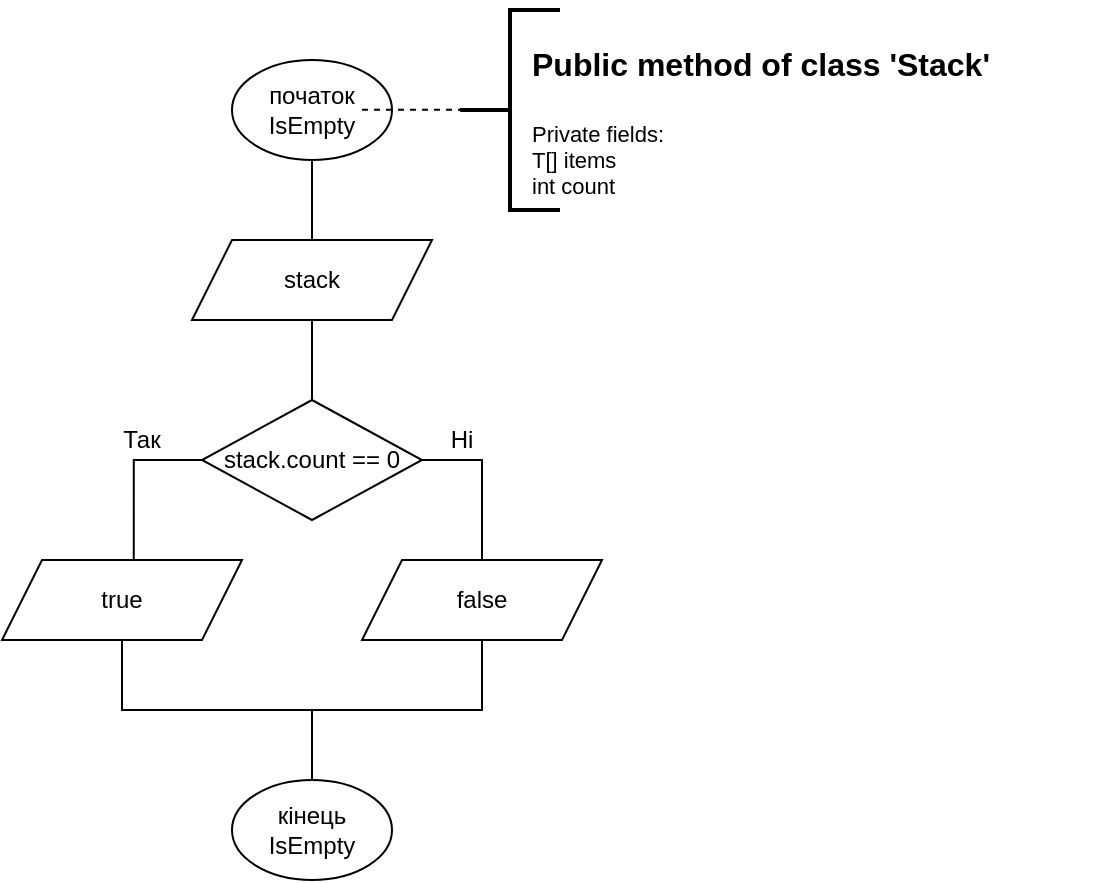 <mxfile version="14.5.1" type="device" pages="11"><diagram id="G3a1NtGFy0NpuSnUcN1i" name="IsEmpty Sk"><mxGraphModel dx="1125" dy="1849" grid="1" gridSize="10" guides="1" tooltips="1" connect="1" arrows="1" fold="1" page="1" pageScale="1" pageWidth="827" pageHeight="1169" math="0" shadow="0"><root><mxCell id="0"/><mxCell id="1" parent="0"/><mxCell id="VBF1KMIJ_qKjVmwxQXOs-12" style="edgeStyle=orthogonalEdgeStyle;rounded=0;orthogonalLoop=1;jettySize=auto;html=1;endArrow=none;endFill=0;" parent="1" source="VBF1KMIJ_qKjVmwxQXOs-1" target="VBF1KMIJ_qKjVmwxQXOs-5" edge="1"><mxGeometry relative="1" as="geometry"/></mxCell><mxCell id="VBF1KMIJ_qKjVmwxQXOs-1" value="початок&lt;br&gt;IsEmpty" style="ellipse;whiteSpace=wrap;html=1;" parent="1" vertex="1"><mxGeometry x="275" y="20" width="80" height="50" as="geometry"/></mxCell><mxCell id="VBF1KMIJ_qKjVmwxQXOs-2" value="" style="endArrow=none;dashed=1;html=1;" parent="1" edge="1"><mxGeometry width="50" height="50" relative="1" as="geometry"><mxPoint x="340" y="44.83" as="sourcePoint"/><mxPoint x="400" y="44.83" as="targetPoint"/></mxGeometry></mxCell><mxCell id="VBF1KMIJ_qKjVmwxQXOs-3" value="&lt;h1&gt;&lt;font style=&quot;font-size: 16px&quot;&gt;Public method of class 'Stack'&lt;/font&gt;&lt;/h1&gt;&lt;div style=&quot;font-size: 11px&quot;&gt;&lt;font style=&quot;font-size: 11px&quot;&gt;Private fields:&lt;/font&gt;&lt;/div&gt;&lt;div style=&quot;font-size: 11px&quot;&gt;&lt;font style=&quot;font-size: 11px&quot;&gt;T[] items&lt;/font&gt;&lt;/div&gt;&lt;div style=&quot;font-size: 11px&quot;&gt;&lt;font style=&quot;font-size: 11px&quot;&gt;int count&lt;/font&gt;&lt;/div&gt;&lt;div&gt;&lt;br&gt;&lt;/div&gt;" style="text;html=1;strokeColor=none;fillColor=none;spacing=5;spacingTop=-20;whiteSpace=wrap;overflow=hidden;rounded=0;" parent="1" vertex="1"><mxGeometry x="420" width="290" height="90" as="geometry"/></mxCell><mxCell id="VBF1KMIJ_qKjVmwxQXOs-4" value="" style="strokeWidth=2;html=1;shape=mxgraph.flowchart.annotation_2;align=left;labelPosition=right;pointerEvents=1;" parent="1" vertex="1"><mxGeometry x="389" y="-5" width="50" height="100" as="geometry"/></mxCell><mxCell id="VBF1KMIJ_qKjVmwxQXOs-11" style="edgeStyle=orthogonalEdgeStyle;rounded=0;orthogonalLoop=1;jettySize=auto;html=1;entryX=0.5;entryY=0;entryDx=0;entryDy=0;endArrow=none;endFill=0;" parent="1" source="VBF1KMIJ_qKjVmwxQXOs-5" target="VBF1KMIJ_qKjVmwxQXOs-7" edge="1"><mxGeometry relative="1" as="geometry"><Array as="points"><mxPoint x="300" y="220"/><mxPoint x="370" y="220"/></Array></mxGeometry></mxCell><mxCell id="VBF1KMIJ_qKjVmwxQXOs-13" style="edgeStyle=orthogonalEdgeStyle;rounded=0;orthogonalLoop=1;jettySize=auto;html=1;entryX=0.549;entryY=0.043;entryDx=0;entryDy=0;entryPerimeter=0;endArrow=none;endFill=0;exitX=0;exitY=0.5;exitDx=0;exitDy=0;" parent="1" source="VBF1KMIJ_qKjVmwxQXOs-5" target="VBF1KMIJ_qKjVmwxQXOs-6" edge="1"><mxGeometry relative="1" as="geometry"/></mxCell><mxCell id="VBF1KMIJ_qKjVmwxQXOs-5" value="stack.count == 0" style="rhombus;whiteSpace=wrap;html=1;" parent="1" vertex="1"><mxGeometry x="260" y="190" width="110" height="60" as="geometry"/></mxCell><mxCell id="VBF1KMIJ_qKjVmwxQXOs-14" style="edgeStyle=orthogonalEdgeStyle;rounded=0;orthogonalLoop=1;jettySize=auto;html=1;entryX=0.5;entryY=0;entryDx=0;entryDy=0;endArrow=none;endFill=0;" parent="1" source="VBF1KMIJ_qKjVmwxQXOs-6" target="VBF1KMIJ_qKjVmwxQXOs-10" edge="1"><mxGeometry relative="1" as="geometry"/></mxCell><mxCell id="VBF1KMIJ_qKjVmwxQXOs-6" value="true" style="shape=parallelogram;perimeter=parallelogramPerimeter;whiteSpace=wrap;html=1;fixedSize=1;" parent="1" vertex="1"><mxGeometry x="160" y="270" width="120" height="40" as="geometry"/></mxCell><mxCell id="VBF1KMIJ_qKjVmwxQXOs-15" style="edgeStyle=orthogonalEdgeStyle;rounded=0;orthogonalLoop=1;jettySize=auto;html=1;entryX=0.5;entryY=0;entryDx=0;entryDy=0;endArrow=none;endFill=0;" parent="1" source="VBF1KMIJ_qKjVmwxQXOs-7" target="VBF1KMIJ_qKjVmwxQXOs-10" edge="1"><mxGeometry relative="1" as="geometry"/></mxCell><mxCell id="VBF1KMIJ_qKjVmwxQXOs-7" value="false" style="shape=parallelogram;perimeter=parallelogramPerimeter;whiteSpace=wrap;html=1;fixedSize=1;" parent="1" vertex="1"><mxGeometry x="340" y="270" width="120" height="40" as="geometry"/></mxCell><mxCell id="VBF1KMIJ_qKjVmwxQXOs-8" value="Ні" style="text;html=1;strokeColor=none;fillColor=none;align=center;verticalAlign=middle;whiteSpace=wrap;rounded=0;" parent="1" vertex="1"><mxGeometry x="370" y="200" width="40" height="20" as="geometry"/></mxCell><mxCell id="VBF1KMIJ_qKjVmwxQXOs-9" value="Так" style="text;html=1;strokeColor=none;fillColor=none;align=center;verticalAlign=middle;whiteSpace=wrap;rounded=0;" parent="1" vertex="1"><mxGeometry x="210" y="200" width="40" height="20" as="geometry"/></mxCell><mxCell id="VBF1KMIJ_qKjVmwxQXOs-10" value="кінець&lt;br&gt;IsEmpty" style="ellipse;whiteSpace=wrap;html=1;" parent="1" vertex="1"><mxGeometry x="275" y="380" width="80" height="50" as="geometry"/></mxCell><mxCell id="avMMCD_GYkauLCPV3Lfn-1" value="stack" style="shape=parallelogram;perimeter=parallelogramPerimeter;whiteSpace=wrap;html=1;fixedSize=1;" vertex="1" parent="1"><mxGeometry x="255" y="110" width="120" height="40" as="geometry"/></mxCell></root></mxGraphModel></diagram><diagram id="q8ZosvV5uLDoOfWCoju2" name="Count Sk"><mxGraphModel dx="1422" dy="762" grid="1" gridSize="10" guides="1" tooltips="1" connect="1" arrows="1" fold="1" page="1" pageScale="1" pageWidth="827" pageHeight="1169" math="0" shadow="0"><root><mxCell id="kGSmwldqHhhzkkwfTrUB-0"/><mxCell id="kGSmwldqHhhzkkwfTrUB-1" parent="kGSmwldqHhhzkkwfTrUB-0"/><mxCell id="rr72A6Y9G-DEIACMv7yN-0" value="" style="endArrow=none;dashed=1;html=1;" parent="kGSmwldqHhhzkkwfTrUB-1" edge="1"><mxGeometry width="50" height="50" relative="1" as="geometry"><mxPoint x="340" y="264.83" as="sourcePoint"/><mxPoint x="400" y="264.83" as="targetPoint"/></mxGeometry></mxCell><mxCell id="rr72A6Y9G-DEIACMv7yN-1" value="&lt;h1&gt;&lt;font style=&quot;font-size: 16px&quot;&gt;Public method of class 'Stack'&lt;/font&gt;&lt;/h1&gt;&lt;div style=&quot;font-size: 11px&quot;&gt;&lt;font style=&quot;font-size: 11px&quot;&gt;Private fields:&lt;/font&gt;&lt;/div&gt;&lt;div style=&quot;font-size: 11px&quot;&gt;&lt;font style=&quot;font-size: 11px&quot;&gt;T[] items&lt;/font&gt;&lt;/div&gt;&lt;div style=&quot;font-size: 11px&quot;&gt;&lt;font style=&quot;font-size: 11px&quot;&gt;int count&lt;/font&gt;&lt;/div&gt;&lt;div&gt;&lt;br&gt;&lt;/div&gt;" style="text;html=1;strokeColor=none;fillColor=none;spacing=5;spacingTop=-20;whiteSpace=wrap;overflow=hidden;rounded=0;" parent="kGSmwldqHhhzkkwfTrUB-1" vertex="1"><mxGeometry x="420" y="220" width="290" height="90" as="geometry"/></mxCell><mxCell id="rr72A6Y9G-DEIACMv7yN-2" value="" style="strokeWidth=2;html=1;shape=mxgraph.flowchart.annotation_2;align=left;labelPosition=right;pointerEvents=1;" parent="kGSmwldqHhhzkkwfTrUB-1" vertex="1"><mxGeometry x="389" y="215" width="50" height="100" as="geometry"/></mxCell><mxCell id="rr72A6Y9G-DEIACMv7yN-3" value="початок&lt;br&gt;Count" style="ellipse;whiteSpace=wrap;html=1;" parent="kGSmwldqHhhzkkwfTrUB-1" vertex="1"><mxGeometry x="260" y="240" width="80" height="50" as="geometry"/></mxCell><mxCell id="rr72A6Y9G-DEIACMv7yN-4" value="" style="edgeStyle=orthogonalEdgeStyle;rounded=0;orthogonalLoop=1;jettySize=auto;html=1;endArrow=none;endFill=0;" parent="kGSmwldqHhhzkkwfTrUB-1" source="rr72A6Y9G-DEIACMv7yN-6" target="rr72A6Y9G-DEIACMv7yN-3" edge="1"><mxGeometry relative="1" as="geometry"/></mxCell><mxCell id="rr72A6Y9G-DEIACMv7yN-5" value="" style="edgeStyle=orthogonalEdgeStyle;rounded=0;orthogonalLoop=1;jettySize=auto;html=1;endArrow=none;endFill=0;" parent="kGSmwldqHhhzkkwfTrUB-1" source="rr72A6Y9G-DEIACMv7yN-6" target="rr72A6Y9G-DEIACMv7yN-7" edge="1"><mxGeometry relative="1" as="geometry"/></mxCell><mxCell id="rr72A6Y9G-DEIACMv7yN-6" value="&lt;i&gt;(return)&lt;/i&gt; count" style="shape=parallelogram;perimeter=parallelogramPerimeter;whiteSpace=wrap;html=1;fixedSize=1;" parent="kGSmwldqHhhzkkwfTrUB-1" vertex="1"><mxGeometry x="240" y="320" width="120" height="40" as="geometry"/></mxCell><mxCell id="rr72A6Y9G-DEIACMv7yN-7" value="кінець&lt;br&gt;Count" style="ellipse;whiteSpace=wrap;html=1;" parent="kGSmwldqHhhzkkwfTrUB-1" vertex="1"><mxGeometry x="260.63" y="400" width="78.75" height="50" as="geometry"/></mxCell></root></mxGraphModel></diagram><diagram id="PqpU5oN2WAL0NYQ_FD3l" name="Push Sk"><mxGraphModel dx="1422" dy="1931" grid="1" gridSize="10" guides="1" tooltips="1" connect="1" arrows="1" fold="1" page="1" pageScale="1" pageWidth="827" pageHeight="1169" math="0" shadow="0"><root><mxCell id="KuPueDUP3CcPldK8oB-z-0"/><mxCell id="KuPueDUP3CcPldK8oB-z-1" parent="KuPueDUP3CcPldK8oB-z-0"/><mxCell id="-pQwK6Wn-HqwPFyRnbWL-0" value="" style="endArrow=none;dashed=1;html=1;" parent="KuPueDUP3CcPldK8oB-z-1" edge="1"><mxGeometry width="50" height="50" relative="1" as="geometry"><mxPoint x="340" y="44.83" as="sourcePoint"/><mxPoint x="400" y="44.83" as="targetPoint"/></mxGeometry></mxCell><mxCell id="-pQwK6Wn-HqwPFyRnbWL-1" value="&lt;h1&gt;&lt;font style=&quot;font-size: 16px&quot;&gt;Public method of class 'Stack'&lt;/font&gt;&lt;/h1&gt;&lt;div style=&quot;font-size: 11px&quot;&gt;&lt;font style=&quot;font-size: 11px&quot;&gt;Private fields:&lt;/font&gt;&lt;/div&gt;&lt;div style=&quot;font-size: 11px&quot;&gt;&lt;font style=&quot;font-size: 11px&quot;&gt;T[] items&lt;/font&gt;&lt;/div&gt;&lt;div style=&quot;font-size: 11px&quot;&gt;&lt;font style=&quot;font-size: 11px&quot;&gt;int count&lt;/font&gt;&lt;/div&gt;&lt;div&gt;&lt;br&gt;&lt;/div&gt;" style="text;html=1;strokeColor=none;fillColor=none;spacing=5;spacingTop=-20;whiteSpace=wrap;overflow=hidden;rounded=0;" parent="KuPueDUP3CcPldK8oB-z-1" vertex="1"><mxGeometry x="420" width="290" height="90" as="geometry"/></mxCell><mxCell id="-pQwK6Wn-HqwPFyRnbWL-2" value="" style="strokeWidth=2;html=1;shape=mxgraph.flowchart.annotation_2;align=left;labelPosition=right;pointerEvents=1;" parent="KuPueDUP3CcPldK8oB-z-1" vertex="1"><mxGeometry x="389" y="-5" width="50" height="100" as="geometry"/></mxCell><mxCell id="-pQwK6Wn-HqwPFyRnbWL-3" value="початок&lt;br&gt;Push" style="ellipse;whiteSpace=wrap;html=1;" parent="KuPueDUP3CcPldK8oB-z-1" vertex="1"><mxGeometry x="260" y="20" width="80" height="50" as="geometry"/></mxCell><mxCell id="-pQwK6Wn-HqwPFyRnbWL-4" style="edgeStyle=orthogonalEdgeStyle;rounded=0;orthogonalLoop=1;jettySize=auto;html=1;entryX=0.5;entryY=0;entryDx=0;entryDy=0;endArrow=none;endFill=0;exitX=0;exitY=0.5;exitDx=0;exitDy=0;" parent="KuPueDUP3CcPldK8oB-z-1" source="-pQwK6Wn-HqwPFyRnbWL-6" target="-pQwK6Wn-HqwPFyRnbWL-11" edge="1"><mxGeometry relative="1" as="geometry"/></mxCell><mxCell id="-pQwK6Wn-HqwPFyRnbWL-5" style="edgeStyle=orthogonalEdgeStyle;rounded=0;orthogonalLoop=1;jettySize=auto;html=1;entryX=0.5;entryY=0;entryDx=0;entryDy=0;endArrow=none;endFill=0;exitX=1;exitY=0.5;exitDx=0;exitDy=0;" parent="KuPueDUP3CcPldK8oB-z-1" source="-pQwK6Wn-HqwPFyRnbWL-6" target="-pQwK6Wn-HqwPFyRnbWL-15" edge="1"><mxGeometry relative="1" as="geometry"><Array as="points"><mxPoint x="410" y="210"/><mxPoint x="410" y="360"/><mxPoint x="300" y="360"/></Array></mxGeometry></mxCell><mxCell id="-pQwK6Wn-HqwPFyRnbWL-6" value="count == items.Length" style="rhombus;whiteSpace=wrap;html=1;" parent="KuPueDUP3CcPldK8oB-z-1" vertex="1"><mxGeometry x="225" y="170" width="150" height="80" as="geometry"/></mxCell><mxCell id="-pQwK6Wn-HqwPFyRnbWL-7" value="" style="edgeStyle=orthogonalEdgeStyle;rounded=0;orthogonalLoop=1;jettySize=auto;html=1;endArrow=none;endFill=0;" parent="KuPueDUP3CcPldK8oB-z-1" source="-pQwK6Wn-HqwPFyRnbWL-9" target="-pQwK6Wn-HqwPFyRnbWL-3" edge="1"><mxGeometry relative="1" as="geometry"/></mxCell><mxCell id="-pQwK6Wn-HqwPFyRnbWL-8" value="" style="edgeStyle=orthogonalEdgeStyle;rounded=0;orthogonalLoop=1;jettySize=auto;html=1;endArrow=none;endFill=0;" parent="KuPueDUP3CcPldK8oB-z-1" source="-pQwK6Wn-HqwPFyRnbWL-9" target="-pQwK6Wn-HqwPFyRnbWL-6" edge="1"><mxGeometry relative="1" as="geometry"/></mxCell><mxCell id="-pQwK6Wn-HqwPFyRnbWL-9" value="item" style="shape=parallelogram;perimeter=parallelogramPerimeter;whiteSpace=wrap;html=1;fixedSize=1;" parent="KuPueDUP3CcPldK8oB-z-1" vertex="1"><mxGeometry x="240" y="95" width="120" height="40" as="geometry"/></mxCell><mxCell id="-pQwK6Wn-HqwPFyRnbWL-10" style="edgeStyle=orthogonalEdgeStyle;rounded=0;orthogonalLoop=1;jettySize=auto;html=1;entryX=0.5;entryY=0;entryDx=0;entryDy=0;endArrow=none;endFill=0;" parent="KuPueDUP3CcPldK8oB-z-1" source="-pQwK6Wn-HqwPFyRnbWL-11" target="-pQwK6Wn-HqwPFyRnbWL-15" edge="1"><mxGeometry relative="1" as="geometry"/></mxCell><mxCell id="-pQwK6Wn-HqwPFyRnbWL-11" value="Resize(items.Length + 10)" style="rounded=0;whiteSpace=wrap;html=1;" parent="KuPueDUP3CcPldK8oB-z-1" vertex="1"><mxGeometry x="120" y="280" width="150" height="50" as="geometry"/></mxCell><mxCell id="-pQwK6Wn-HqwPFyRnbWL-12" value="Так" style="text;html=1;strokeColor=none;fillColor=none;align=center;verticalAlign=middle;whiteSpace=wrap;rounded=0;" parent="KuPueDUP3CcPldK8oB-z-1" vertex="1"><mxGeometry x="185" y="190" width="40" height="20" as="geometry"/></mxCell><mxCell id="-pQwK6Wn-HqwPFyRnbWL-13" value="Ні" style="text;html=1;strokeColor=none;fillColor=none;align=center;verticalAlign=middle;whiteSpace=wrap;rounded=0;" parent="KuPueDUP3CcPldK8oB-z-1" vertex="1"><mxGeometry x="389" y="190" width="40" height="20" as="geometry"/></mxCell><mxCell id="-pQwK6Wn-HqwPFyRnbWL-14" value="" style="edgeStyle=orthogonalEdgeStyle;rounded=0;orthogonalLoop=1;jettySize=auto;html=1;endArrow=none;endFill=0;" parent="KuPueDUP3CcPldK8oB-z-1" source="iyWxPjiwaKdAJZ6xv6vQ-0" target="-pQwK6Wn-HqwPFyRnbWL-16" edge="1"><mxGeometry relative="1" as="geometry"/></mxCell><mxCell id="-pQwK6Wn-HqwPFyRnbWL-15" value="items[count++] = item" style="rounded=0;whiteSpace=wrap;html=1;" parent="KuPueDUP3CcPldK8oB-z-1" vertex="1"><mxGeometry x="240" y="390" width="120" height="60" as="geometry"/></mxCell><mxCell id="-pQwK6Wn-HqwPFyRnbWL-16" value="кінець&lt;br&gt;Push" style="ellipse;whiteSpace=wrap;html=1;" parent="KuPueDUP3CcPldK8oB-z-1" vertex="1"><mxGeometry x="260" y="535" width="80" height="50" as="geometry"/></mxCell><mxCell id="iyWxPjiwaKdAJZ6xv6vQ-0" value="items" style="shape=parallelogram;perimeter=parallelogramPerimeter;whiteSpace=wrap;html=1;fixedSize=1;" vertex="1" parent="KuPueDUP3CcPldK8oB-z-1"><mxGeometry x="240" y="470" width="120" height="40" as="geometry"/></mxCell><mxCell id="iyWxPjiwaKdAJZ6xv6vQ-1" value="" style="edgeStyle=orthogonalEdgeStyle;rounded=0;orthogonalLoop=1;jettySize=auto;html=1;endArrow=none;endFill=0;" edge="1" parent="KuPueDUP3CcPldK8oB-z-1" source="-pQwK6Wn-HqwPFyRnbWL-15" target="iyWxPjiwaKdAJZ6xv6vQ-0"><mxGeometry relative="1" as="geometry"><mxPoint x="300" y="450" as="sourcePoint"/><mxPoint x="300" y="520" as="targetPoint"/></mxGeometry></mxCell></root></mxGraphModel></diagram><diagram id="_rRNIYkWWRlCWL6RlYV8" name="Pop Sk"><mxGraphModel dx="1422" dy="1931" grid="1" gridSize="10" guides="1" tooltips="1" connect="1" arrows="1" fold="1" page="1" pageScale="1" pageWidth="827" pageHeight="1169" math="0" shadow="0"><root><mxCell id="QgLVAWEqvns--btGNt_N-0"/><mxCell id="QgLVAWEqvns--btGNt_N-1" parent="QgLVAWEqvns--btGNt_N-0"/><mxCell id="HRcev6cG-iTrIsxHB2rP-5" value="" style="edgeStyle=orthogonalEdgeStyle;rounded=0;orthogonalLoop=1;jettySize=auto;html=1;endArrow=none;endFill=0;" parent="QgLVAWEqvns--btGNt_N-1" source="QgLVAWEqvns--btGNt_N-2" target="HRcev6cG-iTrIsxHB2rP-4" edge="1"><mxGeometry relative="1" as="geometry"/></mxCell><mxCell id="QgLVAWEqvns--btGNt_N-2" value="start&lt;br&gt;Pop" style="ellipse;whiteSpace=wrap;html=1;" parent="QgLVAWEqvns--btGNt_N-1" vertex="1"><mxGeometry x="270" y="25" width="70" height="40" as="geometry"/></mxCell><mxCell id="HRcev6cG-iTrIsxHB2rP-0" value="" style="endArrow=none;dashed=1;html=1;" parent="QgLVAWEqvns--btGNt_N-1" edge="1"><mxGeometry width="50" height="50" relative="1" as="geometry"><mxPoint x="340" y="44.83" as="sourcePoint"/><mxPoint x="400" y="44.83" as="targetPoint"/></mxGeometry></mxCell><mxCell id="HRcev6cG-iTrIsxHB2rP-1" value="&lt;h1&gt;&lt;font style=&quot;font-size: 16px&quot;&gt;Public method of class 'Stack'&lt;/font&gt;&lt;/h1&gt;&lt;div style=&quot;font-size: 11px&quot;&gt;&lt;font style=&quot;font-size: 11px&quot;&gt;Private fields:&lt;/font&gt;&lt;/div&gt;&lt;div style=&quot;font-size: 11px&quot;&gt;&lt;font style=&quot;font-size: 11px&quot;&gt;T[] items&lt;/font&gt;&lt;/div&gt;&lt;div style=&quot;font-size: 11px&quot;&gt;&lt;font style=&quot;font-size: 11px&quot;&gt;int count&lt;/font&gt;&lt;/div&gt;&lt;div&gt;&lt;br&gt;&lt;/div&gt;" style="text;html=1;strokeColor=none;fillColor=none;spacing=5;spacingTop=-20;whiteSpace=wrap;overflow=hidden;rounded=0;" parent="QgLVAWEqvns--btGNt_N-1" vertex="1"><mxGeometry x="420" width="290" height="90" as="geometry"/></mxCell><mxCell id="HRcev6cG-iTrIsxHB2rP-2" value="" style="strokeWidth=2;html=1;shape=mxgraph.flowchart.annotation_2;align=left;labelPosition=right;pointerEvents=1;" parent="QgLVAWEqvns--btGNt_N-1" vertex="1"><mxGeometry x="389" y="-5" width="50" height="100" as="geometry"/></mxCell><mxCell id="HRcev6cG-iTrIsxHB2rP-4" value="ifEmpty = IsEmpty()" style="shape=process;whiteSpace=wrap;html=1;backgroundOutline=1;" parent="QgLVAWEqvns--btGNt_N-1" vertex="1"><mxGeometry x="232.5" y="110" width="145" height="40" as="geometry"/></mxCell><mxCell id="HRcev6cG-iTrIsxHB2rP-7" value="" style="edgeStyle=orthogonalEdgeStyle;rounded=0;orthogonalLoop=1;jettySize=auto;html=1;endArrow=none;endFill=0;" parent="QgLVAWEqvns--btGNt_N-1" source="HRcev6cG-iTrIsxHB2rP-6" target="HRcev6cG-iTrIsxHB2rP-4" edge="1"><mxGeometry relative="1" as="geometry"/></mxCell><mxCell id="HRcev6cG-iTrIsxHB2rP-10" style="edgeStyle=orthogonalEdgeStyle;rounded=0;orthogonalLoop=1;jettySize=auto;html=1;entryX=0.5;entryY=0;entryDx=0;entryDy=0;endArrow=none;endFill=0;exitX=1;exitY=0.5;exitDx=0;exitDy=0;" parent="QgLVAWEqvns--btGNt_N-1" source="HRcev6cG-iTrIsxHB2rP-6" target="HRcev6cG-iTrIsxHB2rP-9" edge="1"><mxGeometry relative="1" as="geometry"/></mxCell><mxCell id="HRcev6cG-iTrIsxHB2rP-16" style="edgeStyle=orthogonalEdgeStyle;rounded=0;orthogonalLoop=1;jettySize=auto;html=1;entryX=0.598;entryY=-0.018;entryDx=0;entryDy=0;entryPerimeter=0;endArrow=none;endFill=0;" parent="QgLVAWEqvns--btGNt_N-1" source="HRcev6cG-iTrIsxHB2rP-6" target="HRcev6cG-iTrIsxHB2rP-14" edge="1"><mxGeometry relative="1" as="geometry"><Array as="points"><mxPoint x="190" y="210"/><mxPoint x="190" y="269"/></Array></mxGeometry></mxCell><mxCell id="HRcev6cG-iTrIsxHB2rP-6" value="ifEmpty" style="rhombus;whiteSpace=wrap;html=1;" parent="QgLVAWEqvns--btGNt_N-1" vertex="1"><mxGeometry x="265.0" y="180" width="80" height="60" as="geometry"/></mxCell><mxCell id="HRcev6cG-iTrIsxHB2rP-8" value="No" style="text;html=1;strokeColor=none;fillColor=none;align=center;verticalAlign=middle;whiteSpace=wrap;rounded=0;" parent="QgLVAWEqvns--btGNt_N-1" vertex="1"><mxGeometry x="382.51" y="190" width="40" height="20" as="geometry"/></mxCell><mxCell id="HRcev6cG-iTrIsxHB2rP-9" value="&lt;i&gt;init&lt;/i&gt; item = items[--count]" style="rounded=0;whiteSpace=wrap;html=1;" parent="QgLVAWEqvns--btGNt_N-1" vertex="1"><mxGeometry x="330" y="250" width="145" height="40" as="geometry"/></mxCell><mxCell id="HRcev6cG-iTrIsxHB2rP-12" value="" style="edgeStyle=orthogonalEdgeStyle;rounded=0;orthogonalLoop=1;jettySize=auto;html=1;endArrow=none;endFill=0;" parent="QgLVAWEqvns--btGNt_N-1" source="HRcev6cG-iTrIsxHB2rP-11" target="HRcev6cG-iTrIsxHB2rP-9" edge="1"><mxGeometry relative="1" as="geometry"/></mxCell><mxCell id="HRcev6cG-iTrIsxHB2rP-11" value="items[count] = default(T)" style="rounded=0;whiteSpace=wrap;html=1;" parent="QgLVAWEqvns--btGNt_N-1" vertex="1"><mxGeometry x="330" y="310" width="145" height="40" as="geometry"/></mxCell><mxCell id="HRcev6cG-iTrIsxHB2rP-13" value="Yes" style="text;html=1;strokeColor=none;fillColor=none;align=center;verticalAlign=middle;whiteSpace=wrap;rounded=0;" parent="QgLVAWEqvns--btGNt_N-1" vertex="1"><mxGeometry x="180" y="190" width="40" height="20" as="geometry"/></mxCell><mxCell id="HRcev6cG-iTrIsxHB2rP-14" value="Exeption" style="shape=parallelogram;perimeter=parallelogramPerimeter;whiteSpace=wrap;html=1;fixedSize=1;" parent="QgLVAWEqvns--btGNt_N-1" vertex="1"><mxGeometry x="130" y="250" width="120" height="40" as="geometry"/></mxCell><mxCell id="HRcev6cG-iTrIsxHB2rP-18" style="edgeStyle=orthogonalEdgeStyle;rounded=0;orthogonalLoop=1;jettySize=auto;html=1;entryX=0.5;entryY=1;entryDx=0;entryDy=0;endArrow=none;endFill=0;" parent="QgLVAWEqvns--btGNt_N-1" source="HRcev6cG-iTrIsxHB2rP-17" target="HRcev6cG-iTrIsxHB2rP-14" edge="1"><mxGeometry relative="1" as="geometry"/></mxCell><mxCell id="HRcev6cG-iTrIsxHB2rP-17" value="1" style="ellipse;whiteSpace=wrap;html=1;aspect=fixed;" parent="QgLVAWEqvns--btGNt_N-1" vertex="1"><mxGeometry x="170" y="310" width="40" height="40" as="geometry"/></mxCell><mxCell id="HRcev6cG-iTrIsxHB2rP-20" value="" style="edgeStyle=orthogonalEdgeStyle;rounded=0;orthogonalLoop=1;jettySize=auto;html=1;endArrow=none;endFill=0;" parent="QgLVAWEqvns--btGNt_N-1" source="HRcev6cG-iTrIsxHB2rP-19" target="HRcev6cG-iTrIsxHB2rP-11" edge="1"><mxGeometry relative="1" as="geometry"/></mxCell><mxCell id="HRcev6cG-iTrIsxHB2rP-27" style="edgeStyle=orthogonalEdgeStyle;rounded=0;orthogonalLoop=1;jettySize=auto;html=1;entryX=0.5;entryY=0;entryDx=0;entryDy=0;endArrow=none;endFill=0;exitX=1;exitY=0.5;exitDx=0;exitDy=0;" parent="QgLVAWEqvns--btGNt_N-1" source="HRcev6cG-iTrIsxHB2rP-19" target="HRcev6cG-iTrIsxHB2rP-24" edge="1"><mxGeometry relative="1" as="geometry"><Array as="points"><mxPoint x="550" y="410"/><mxPoint x="550" y="520"/><mxPoint x="403" y="520"/></Array></mxGeometry></mxCell><mxCell id="HRcev6cG-iTrIsxHB2rP-19" value="count &amp;gt; 0 &amp;amp;&amp;amp; &lt;br&gt;count &amp;lt; items.Length - 10" style="rhombus;whiteSpace=wrap;html=1;" parent="QgLVAWEqvns--btGNt_N-1" vertex="1"><mxGeometry x="294.38" y="380" width="216.25" height="60" as="geometry"/></mxCell><mxCell id="HRcev6cG-iTrIsxHB2rP-21" value="Yes" style="text;html=1;strokeColor=none;fillColor=none;align=center;verticalAlign=middle;whiteSpace=wrap;rounded=0;" parent="QgLVAWEqvns--btGNt_N-1" vertex="1"><mxGeometry x="240" y="390" width="40" height="20" as="geometry"/></mxCell><mxCell id="HRcev6cG-iTrIsxHB2rP-23" style="edgeStyle=orthogonalEdgeStyle;rounded=0;orthogonalLoop=1;jettySize=auto;html=1;entryX=0;entryY=0.5;entryDx=0;entryDy=0;endArrow=none;endFill=0;" parent="QgLVAWEqvns--btGNt_N-1" source="HRcev6cG-iTrIsxHB2rP-22" target="HRcev6cG-iTrIsxHB2rP-19" edge="1"><mxGeometry relative="1" as="geometry"/></mxCell><mxCell id="HRcev6cG-iTrIsxHB2rP-28" style="edgeStyle=orthogonalEdgeStyle;rounded=0;orthogonalLoop=1;jettySize=auto;html=1;entryX=0.5;entryY=0;entryDx=0;entryDy=0;endArrow=none;endFill=0;" parent="QgLVAWEqvns--btGNt_N-1" source="HRcev6cG-iTrIsxHB2rP-22" target="HRcev6cG-iTrIsxHB2rP-24" edge="1"><mxGeometry relative="1" as="geometry"><Array as="points"><mxPoint x="250" y="520"/><mxPoint x="403" y="520"/></Array></mxGeometry></mxCell><mxCell id="HRcev6cG-iTrIsxHB2rP-22" value="Resize(items.Length - 10)" style="rounded=0;whiteSpace=wrap;html=1;" parent="QgLVAWEqvns--btGNt_N-1" vertex="1"><mxGeometry x="180" y="460" width="140" height="40" as="geometry"/></mxCell><mxCell id="HRcev6cG-iTrIsxHB2rP-24" value="item" style="shape=parallelogram;perimeter=parallelogramPerimeter;whiteSpace=wrap;html=1;fixedSize=1;" parent="QgLVAWEqvns--btGNt_N-1" vertex="1"><mxGeometry x="345.01" y="550" width="115" height="40" as="geometry"/></mxCell><mxCell id="HRcev6cG-iTrIsxHB2rP-26" value="" style="edgeStyle=orthogonalEdgeStyle;rounded=0;orthogonalLoop=1;jettySize=auto;html=1;endArrow=none;endFill=0;" parent="QgLVAWEqvns--btGNt_N-1" source="HRcev6cG-iTrIsxHB2rP-25" target="HRcev6cG-iTrIsxHB2rP-24" edge="1"><mxGeometry relative="1" as="geometry"/></mxCell><mxCell id="HRcev6cG-iTrIsxHB2rP-25" value="end&lt;br&gt;Pop" style="ellipse;whiteSpace=wrap;html=1;" parent="QgLVAWEqvns--btGNt_N-1" vertex="1"><mxGeometry x="367.5" y="660" width="70" height="40" as="geometry"/></mxCell><mxCell id="HRcev6cG-iTrIsxHB2rP-29" value="No" style="text;html=1;strokeColor=none;fillColor=none;align=center;verticalAlign=middle;whiteSpace=wrap;rounded=0;" parent="QgLVAWEqvns--btGNt_N-1" vertex="1"><mxGeometry x="520" y="390" width="40" height="20" as="geometry"/></mxCell><mxCell id="HRcev6cG-iTrIsxHB2rP-31" value="" style="edgeStyle=orthogonalEdgeStyle;rounded=0;orthogonalLoop=1;jettySize=auto;html=1;endArrow=none;endFill=0;" parent="QgLVAWEqvns--btGNt_N-1" source="HRcev6cG-iTrIsxHB2rP-30" target="HRcev6cG-iTrIsxHB2rP-25" edge="1"><mxGeometry relative="1" as="geometry"/></mxCell><mxCell id="HRcev6cG-iTrIsxHB2rP-30" value="1" style="ellipse;whiteSpace=wrap;html=1;aspect=fixed;" parent="QgLVAWEqvns--btGNt_N-1" vertex="1"><mxGeometry x="439" y="610" width="40" height="40" as="geometry"/></mxCell></root></mxGraphModel></diagram><diagram id="ZgryDSQE3NCGS0UvkX2u" name="Peek Sk"><mxGraphModel dx="1422" dy="1931" grid="1" gridSize="10" guides="1" tooltips="1" connect="1" arrows="1" fold="1" page="1" pageScale="1" pageWidth="827" pageHeight="1169" math="0" shadow="0"><root><mxCell id="CClgiXFnY79LpF7wr6U6-0"/><mxCell id="CClgiXFnY79LpF7wr6U6-1" parent="CClgiXFnY79LpF7wr6U6-0"/><mxCell id="eEunrRRR0sLbMUrcHQlD-0" value="" style="endArrow=none;dashed=1;html=1;exitX=1;exitY=0.5;exitDx=0;exitDy=0;" parent="CClgiXFnY79LpF7wr6U6-1" source="p3kwDExTMJZlnDioR84z-0" edge="1"><mxGeometry width="50" height="50" relative="1" as="geometry"><mxPoint x="340" y="44.83" as="sourcePoint"/><mxPoint x="400" y="44.83" as="targetPoint"/></mxGeometry></mxCell><mxCell id="eEunrRRR0sLbMUrcHQlD-1" value="&lt;h1&gt;&lt;font style=&quot;font-size: 16px&quot;&gt;Public method of class 'Stack'&lt;/font&gt;&lt;/h1&gt;&lt;div style=&quot;font-size: 11px&quot;&gt;&lt;font style=&quot;font-size: 11px&quot;&gt;Private fields:&lt;/font&gt;&lt;/div&gt;&lt;div style=&quot;font-size: 11px&quot;&gt;&lt;font style=&quot;font-size: 11px&quot;&gt;T[] items&lt;/font&gt;&lt;/div&gt;&lt;div style=&quot;font-size: 11px&quot;&gt;&lt;font style=&quot;font-size: 11px&quot;&gt;int count&lt;/font&gt;&lt;/div&gt;&lt;div&gt;&lt;br&gt;&lt;/div&gt;" style="text;html=1;strokeColor=none;fillColor=none;spacing=5;spacingTop=-20;whiteSpace=wrap;overflow=hidden;rounded=0;" parent="CClgiXFnY79LpF7wr6U6-1" vertex="1"><mxGeometry x="420" width="290" height="90" as="geometry"/></mxCell><mxCell id="eEunrRRR0sLbMUrcHQlD-2" value="" style="strokeWidth=2;html=1;shape=mxgraph.flowchart.annotation_2;align=left;labelPosition=right;pointerEvents=1;" parent="CClgiXFnY79LpF7wr6U6-1" vertex="1"><mxGeometry x="389" y="-5" width="50" height="100" as="geometry"/></mxCell><mxCell id="p3kwDExTMJZlnDioR84z-2" value="" style="edgeStyle=orthogonalEdgeStyle;rounded=0;orthogonalLoop=1;jettySize=auto;html=1;endArrow=none;endFill=0;" parent="CClgiXFnY79LpF7wr6U6-1" source="p3kwDExTMJZlnDioR84z-0" target="p3kwDExTMJZlnDioR84z-1" edge="1"><mxGeometry relative="1" as="geometry"/></mxCell><mxCell id="p3kwDExTMJZlnDioR84z-0" value="start&lt;br&gt;Peek" style="ellipse;whiteSpace=wrap;html=1;" parent="CClgiXFnY79LpF7wr6U6-1" vertex="1"><mxGeometry x="257.5" y="25" width="70" height="40" as="geometry"/></mxCell><mxCell id="p3kwDExTMJZlnDioR84z-1" value="&lt;i&gt;init &lt;/i&gt;item = items[count - 1]" style="rounded=0;whiteSpace=wrap;html=1;" parent="CClgiXFnY79LpF7wr6U6-1" vertex="1"><mxGeometry x="220" y="95" width="145" height="45" as="geometry"/></mxCell><mxCell id="p3kwDExTMJZlnDioR84z-4" value="" style="edgeStyle=orthogonalEdgeStyle;rounded=0;orthogonalLoop=1;jettySize=auto;html=1;endArrow=none;endFill=0;" parent="CClgiXFnY79LpF7wr6U6-1" source="p3kwDExTMJZlnDioR84z-3" target="p3kwDExTMJZlnDioR84z-1" edge="1"><mxGeometry relative="1" as="geometry"/></mxCell><mxCell id="p3kwDExTMJZlnDioR84z-3" value="item" style="shape=parallelogram;perimeter=parallelogramPerimeter;whiteSpace=wrap;html=1;fixedSize=1;" parent="CClgiXFnY79LpF7wr6U6-1" vertex="1"><mxGeometry x="235" y="170.0" width="115" height="40" as="geometry"/></mxCell><mxCell id="p3kwDExTMJZlnDioR84z-6" value="" style="edgeStyle=orthogonalEdgeStyle;rounded=0;orthogonalLoop=1;jettySize=auto;html=1;endArrow=none;endFill=0;" parent="CClgiXFnY79LpF7wr6U6-1" source="p3kwDExTMJZlnDioR84z-5" target="p3kwDExTMJZlnDioR84z-3" edge="1"><mxGeometry relative="1" as="geometry"/></mxCell><mxCell id="p3kwDExTMJZlnDioR84z-5" value="end&lt;br&gt;Peek" style="ellipse;whiteSpace=wrap;html=1;" parent="CClgiXFnY79LpF7wr6U6-1" vertex="1"><mxGeometry x="257.5" y="240" width="70" height="40" as="geometry"/></mxCell></root></mxGraphModel></diagram><diagram id="FhjWSnzQpx-eB1I9ze5S" name="Resize (private) Sk"><mxGraphModel dx="1422" dy="1931" grid="1" gridSize="10" guides="1" tooltips="1" connect="1" arrows="1" fold="1" page="1" pageScale="1" pageWidth="827" pageHeight="1169" math="0" shadow="0"><root><mxCell id="iYtHYD11C0OZNZKTLcZx-0"/><mxCell id="iYtHYD11C0OZNZKTLcZx-1" parent="iYtHYD11C0OZNZKTLcZx-0"/><mxCell id="anaFIttrhe-MK8RKNvyf-0" value="" style="endArrow=none;dashed=1;html=1;exitX=1;exitY=0.5;exitDx=0;exitDy=0;" parent="iYtHYD11C0OZNZKTLcZx-1" edge="1"><mxGeometry width="50" height="50" relative="1" as="geometry"><mxPoint x="327.5" y="45" as="sourcePoint"/><mxPoint x="400" y="44.83" as="targetPoint"/></mxGeometry></mxCell><mxCell id="anaFIttrhe-MK8RKNvyf-1" value="&lt;h1&gt;&lt;font style=&quot;font-size: 16px&quot;&gt;Private method of class 'Stack'&lt;/font&gt;&lt;/h1&gt;&lt;div style=&quot;font-size: 11px&quot;&gt;&lt;font style=&quot;font-size: 11px&quot;&gt;Private fields:&lt;/font&gt;&lt;/div&gt;&lt;div style=&quot;font-size: 11px&quot;&gt;&lt;font style=&quot;font-size: 11px&quot;&gt;T[] items&lt;/font&gt;&lt;/div&gt;&lt;div style=&quot;font-size: 11px&quot;&gt;&lt;font style=&quot;font-size: 11px&quot;&gt;int count&lt;/font&gt;&lt;/div&gt;&lt;div&gt;&lt;br&gt;&lt;/div&gt;" style="text;html=1;strokeColor=none;fillColor=none;spacing=5;spacingTop=-20;whiteSpace=wrap;overflow=hidden;rounded=0;" parent="iYtHYD11C0OZNZKTLcZx-1" vertex="1"><mxGeometry x="420" width="290" height="90" as="geometry"/></mxCell><mxCell id="anaFIttrhe-MK8RKNvyf-2" value="" style="strokeWidth=2;html=1;shape=mxgraph.flowchart.annotation_2;align=left;labelPosition=right;pointerEvents=1;" parent="iYtHYD11C0OZNZKTLcZx-1" vertex="1"><mxGeometry x="389" y="-5" width="50" height="100" as="geometry"/></mxCell><mxCell id="_pNuWuhtYCR2wS_cUTAD-0" value="start&lt;br&gt;Resize" style="ellipse;whiteSpace=wrap;html=1;" parent="iYtHYD11C0OZNZKTLcZx-1" vertex="1"><mxGeometry x="257.5" y="25" width="70" height="40" as="geometry"/></mxCell><mxCell id="_pNuWuhtYCR2wS_cUTAD-2" value="" style="edgeStyle=orthogonalEdgeStyle;rounded=0;orthogonalLoop=1;jettySize=auto;html=1;endArrow=none;endFill=0;" parent="iYtHYD11C0OZNZKTLcZx-1" source="_pNuWuhtYCR2wS_cUTAD-1" target="_pNuWuhtYCR2wS_cUTAD-0" edge="1"><mxGeometry relative="1" as="geometry"/></mxCell><mxCell id="_pNuWuhtYCR2wS_cUTAD-1" value="&lt;i&gt;int&lt;/i&gt; max" style="shape=parallelogram;perimeter=parallelogramPerimeter;whiteSpace=wrap;html=1;fixedSize=1;" parent="iYtHYD11C0OZNZKTLcZx-1" vertex="1"><mxGeometry x="235" y="95.0" width="115" height="40" as="geometry"/></mxCell><mxCell id="_pNuWuhtYCR2wS_cUTAD-4" value="" style="edgeStyle=orthogonalEdgeStyle;rounded=0;orthogonalLoop=1;jettySize=auto;html=1;endArrow=none;endFill=0;" parent="iYtHYD11C0OZNZKTLcZx-1" source="_pNuWuhtYCR2wS_cUTAD-3" target="_pNuWuhtYCR2wS_cUTAD-1" edge="1"><mxGeometry relative="1" as="geometry"/></mxCell><mxCell id="_pNuWuhtYCR2wS_cUTAD-3" value="T[] temple = new T[max]" style="rounded=0;whiteSpace=wrap;html=1;" parent="iYtHYD11C0OZNZKTLcZx-1" vertex="1"><mxGeometry x="222.5" y="160" width="140" height="60" as="geometry"/></mxCell><mxCell id="_pNuWuhtYCR2wS_cUTAD-6" value="" style="edgeStyle=orthogonalEdgeStyle;rounded=0;orthogonalLoop=1;jettySize=auto;html=1;endArrow=none;endFill=0;" parent="iYtHYD11C0OZNZKTLcZx-1" source="_pNuWuhtYCR2wS_cUTAD-5" target="_pNuWuhtYCR2wS_cUTAD-3" edge="1"><mxGeometry relative="1" as="geometry"/></mxCell><mxCell id="_pNuWuhtYCR2wS_cUTAD-8" value="" style="edgeStyle=orthogonalEdgeStyle;rounded=0;orthogonalLoop=1;jettySize=auto;html=1;endArrow=none;endFill=0;" parent="iYtHYD11C0OZNZKTLcZx-1" source="_pNuWuhtYCR2wS_cUTAD-5" target="_pNuWuhtYCR2wS_cUTAD-7" edge="1"><mxGeometry relative="1" as="geometry"/></mxCell><mxCell id="_pNuWuhtYCR2wS_cUTAD-11" style="edgeStyle=orthogonalEdgeStyle;rounded=0;orthogonalLoop=1;jettySize=auto;html=1;entryX=0.5;entryY=0;entryDx=0;entryDy=0;endArrow=none;endFill=0;" parent="iYtHYD11C0OZNZKTLcZx-1" source="_pNuWuhtYCR2wS_cUTAD-5" target="_pNuWuhtYCR2wS_cUTAD-10" edge="1"><mxGeometry relative="1" as="geometry"><Array as="points"><mxPoint x="410" y="285"/><mxPoint x="410" y="440"/><mxPoint x="295" y="440"/></Array></mxGeometry></mxCell><mxCell id="_pNuWuhtYCR2wS_cUTAD-5" value="int i = 0; i &amp;lt; count ; i ++" style="shape=hexagon;perimeter=hexagonPerimeter2;whiteSpace=wrap;html=1;fixedSize=1;" parent="iYtHYD11C0OZNZKTLcZx-1" vertex="1"><mxGeometry x="222.5" y="260" width="140" height="50" as="geometry"/></mxCell><mxCell id="_pNuWuhtYCR2wS_cUTAD-9" style="edgeStyle=orthogonalEdgeStyle;rounded=0;orthogonalLoop=1;jettySize=auto;html=1;entryX=0;entryY=0.5;entryDx=0;entryDy=0;endArrow=classic;endFill=1;" parent="iYtHYD11C0OZNZKTLcZx-1" source="_pNuWuhtYCR2wS_cUTAD-7" target="_pNuWuhtYCR2wS_cUTAD-5" edge="1"><mxGeometry relative="1" as="geometry"><Array as="points"><mxPoint x="293" y="420"/><mxPoint x="190" y="420"/><mxPoint x="190" y="285"/></Array></mxGeometry></mxCell><mxCell id="_pNuWuhtYCR2wS_cUTAD-7" value="temple[i] = items[i]" style="rounded=0;whiteSpace=wrap;html=1;" parent="iYtHYD11C0OZNZKTLcZx-1" vertex="1"><mxGeometry x="232.5" y="340" width="120" height="40" as="geometry"/></mxCell><mxCell id="_pNuWuhtYCR2wS_cUTAD-10" value="items = temple" style="rounded=0;whiteSpace=wrap;html=1;" parent="iYtHYD11C0OZNZKTLcZx-1" vertex="1"><mxGeometry x="235" y="470" width="120" height="40" as="geometry"/></mxCell><mxCell id="_pNuWuhtYCR2wS_cUTAD-13" value="" style="edgeStyle=orthogonalEdgeStyle;rounded=0;orthogonalLoop=1;jettySize=auto;html=1;endArrow=none;endFill=0;" parent="iYtHYD11C0OZNZKTLcZx-1" source="_pNuWuhtYCR2wS_cUTAD-12" target="_pNuWuhtYCR2wS_cUTAD-10" edge="1"><mxGeometry relative="1" as="geometry"/></mxCell><mxCell id="_pNuWuhtYCR2wS_cUTAD-12" value="items" style="shape=parallelogram;perimeter=parallelogramPerimeter;whiteSpace=wrap;html=1;fixedSize=1;" parent="iYtHYD11C0OZNZKTLcZx-1" vertex="1"><mxGeometry x="235" y="530" width="120" height="40" as="geometry"/></mxCell><mxCell id="_pNuWuhtYCR2wS_cUTAD-15" value="" style="edgeStyle=orthogonalEdgeStyle;rounded=0;orthogonalLoop=1;jettySize=auto;html=1;endArrow=none;endFill=0;" parent="iYtHYD11C0OZNZKTLcZx-1" source="_pNuWuhtYCR2wS_cUTAD-14" target="_pNuWuhtYCR2wS_cUTAD-12" edge="1"><mxGeometry relative="1" as="geometry"/></mxCell><mxCell id="_pNuWuhtYCR2wS_cUTAD-14" value="end&lt;br&gt;Resize" style="ellipse;whiteSpace=wrap;html=1;" parent="iYtHYD11C0OZNZKTLcZx-1" vertex="1"><mxGeometry x="260" y="590" width="70" height="40" as="geometry"/></mxCell></root></mxGraphModel></diagram><diagram id="wG16tMEXsECMGjB692ou" name="GetEnum (support) Sk"><mxGraphModel dx="1350" dy="1985" grid="1" gridSize="10" guides="1" tooltips="1" connect="1" arrows="1" fold="1" page="1" pageScale="1" pageWidth="827" pageHeight="1169" math="0" shadow="0"><root><mxCell id="TSYn40X4NTfkAQrzpVdd-0"/><mxCell id="TSYn40X4NTfkAQrzpVdd-1" parent="TSYn40X4NTfkAQrzpVdd-0"/><mxCell id="_ctua7qnJKISb-09Pqfk-0" value="" style="endArrow=none;dashed=1;html=1;exitX=1;exitY=0.5;exitDx=0;exitDy=0;" parent="TSYn40X4NTfkAQrzpVdd-1" edge="1"><mxGeometry width="50" height="50" relative="1" as="geometry"><mxPoint x="327.5" y="45" as="sourcePoint"/><mxPoint x="400" y="44.83" as="targetPoint"/></mxGeometry></mxCell><mxCell id="_ctua7qnJKISb-09Pqfk-1" value="&lt;h1&gt;&lt;font style=&quot;font-size: 16px&quot;&gt;Supporting method of class 'Stack'&lt;/font&gt;&lt;/h1&gt;&lt;div&gt;&lt;font style=&quot;font-size: 12px&quot;&gt;&lt;i&gt;Allows to use foreach loop&lt;/i&gt;&lt;/font&gt;&lt;/div&gt;&lt;div&gt;&lt;font style=&quot;font-size: 12px&quot;&gt;Private fields:&lt;/font&gt;&lt;/div&gt;&lt;div style=&quot;font-size: 11px&quot;&gt;&lt;font style=&quot;font-size: 11px&quot;&gt;T[] items&lt;/font&gt;&lt;/div&gt;&lt;div style=&quot;font-size: 11px&quot;&gt;&lt;font style=&quot;font-size: 11px&quot;&gt;int count&lt;/font&gt;&lt;/div&gt;&lt;div&gt;&lt;br&gt;&lt;/div&gt;" style="text;html=1;strokeColor=none;fillColor=none;spacing=5;spacingTop=-20;whiteSpace=wrap;overflow=hidden;rounded=0;" parent="TSYn40X4NTfkAQrzpVdd-1" vertex="1"><mxGeometry x="420" y="-10" width="290" height="110" as="geometry"/></mxCell><mxCell id="_ctua7qnJKISb-09Pqfk-2" value="" style="strokeWidth=2;html=1;shape=mxgraph.flowchart.annotation_2;align=left;labelPosition=right;pointerEvents=1;" parent="TSYn40X4NTfkAQrzpVdd-1" vertex="1"><mxGeometry x="389" y="-5" width="50" height="100" as="geometry"/></mxCell><mxCell id="ZW2kaVfSA2X7Om6hRptT-0" value="start&lt;br&gt;GetEnumerator" style="ellipse;whiteSpace=wrap;html=1;" parent="TSYn40X4NTfkAQrzpVdd-1" vertex="1"><mxGeometry x="230" y="25" width="97.5" height="40" as="geometry"/></mxCell><mxCell id="ZW2kaVfSA2X7Om6hRptT-2" value="" style="edgeStyle=orthogonalEdgeStyle;rounded=0;orthogonalLoop=1;jettySize=auto;html=1;endArrow=none;endFill=0;" parent="TSYn40X4NTfkAQrzpVdd-1" source="ZW2kaVfSA2X7Om6hRptT-1" target="ZW2kaVfSA2X7Om6hRptT-0" edge="1"><mxGeometry relative="1" as="geometry"/></mxCell><mxCell id="ZW2kaVfSA2X7Om6hRptT-1" value="sup =&amp;nbsp;items.Take(count).GetEnumerator()" style="rounded=0;whiteSpace=wrap;html=1;" parent="TSYn40X4NTfkAQrzpVdd-1" vertex="1"><mxGeometry x="159.38" y="110" width="238.75" height="60" as="geometry"/></mxCell><mxCell id="ZW2kaVfSA2X7Om6hRptT-4" value="" style="edgeStyle=orthogonalEdgeStyle;rounded=0;orthogonalLoop=1;jettySize=auto;html=1;endArrow=none;endFill=0;" parent="TSYn40X4NTfkAQrzpVdd-1" source="ZW2kaVfSA2X7Om6hRptT-3" target="ZW2kaVfSA2X7Om6hRptT-1" edge="1"><mxGeometry relative="1" as="geometry"/></mxCell><mxCell id="ZW2kaVfSA2X7Om6hRptT-6" value="" style="edgeStyle=orthogonalEdgeStyle;rounded=0;orthogonalLoop=1;jettySize=auto;html=1;endArrow=none;endFill=0;" parent="TSYn40X4NTfkAQrzpVdd-1" source="ZW2kaVfSA2X7Om6hRptT-3" target="ZW2kaVfSA2X7Om6hRptT-5" edge="1"><mxGeometry relative="1" as="geometry"/></mxCell><mxCell id="ZW2kaVfSA2X7Om6hRptT-3" value="sup" style="shape=parallelogram;perimeter=parallelogramPerimeter;whiteSpace=wrap;html=1;fixedSize=1;" parent="TSYn40X4NTfkAQrzpVdd-1" vertex="1"><mxGeometry x="221.25" y="200.0" width="115" height="40" as="geometry"/></mxCell><mxCell id="ZW2kaVfSA2X7Om6hRptT-5" value="end&lt;br&gt;GetEnumerator" style="ellipse;whiteSpace=wrap;html=1;" parent="TSYn40X4NTfkAQrzpVdd-1" vertex="1"><mxGeometry x="230" y="270" width="97.5" height="40" as="geometry"/></mxCell></root></mxGraphModel></diagram><diagram id="ubarLAx6jbhYq_bzLcum" name="Separate (private) Pn"><mxGraphModel dx="2415" dy="2129" grid="1" gridSize="10" guides="1" tooltips="1" connect="1" arrows="1" fold="1" page="1" pageScale="1" pageWidth="827" pageHeight="1169" math="0" shadow="0"><root><mxCell id="y02vJA2uCHSKV3BPT2Km-0"/><mxCell id="y02vJA2uCHSKV3BPT2Km-1" parent="y02vJA2uCHSKV3BPT2Km-0"/><mxCell id="a8pDKOOfjj6GUO1CqSHp-0" value="" style="endArrow=none;dashed=1;html=1;exitX=1;exitY=0.5;exitDx=0;exitDy=0;" parent="y02vJA2uCHSKV3BPT2Km-1" edge="1"><mxGeometry width="50" height="50" relative="1" as="geometry"><mxPoint x="316.5" y="57.57" as="sourcePoint"/><mxPoint x="389" y="57.4" as="targetPoint"/></mxGeometry></mxCell><mxCell id="a8pDKOOfjj6GUO1CqSHp-1" value="&lt;h1&gt;&lt;font style=&quot;font-size: 16px&quot;&gt;Private method of class 'PostfixNotationExpression'&lt;/font&gt;&lt;/h1&gt;&lt;div&gt;&lt;font style=&quot;font-size: 12px&quot;&gt;Private fields:&lt;/font&gt;&lt;/div&gt;&lt;div style=&quot;font-size: 11px&quot;&gt;List&amp;lt;string&amp;gt; operators&lt;/div&gt;&lt;div style=&quot;font-size: 11px&quot;&gt;List&amp;lt;string&amp;gt; standart_operators {&amp;nbsp;&quot;(&quot;, &quot;)&quot;, &quot;+&quot;, &quot;-&quot;, &quot;*&quot;, &quot;/&quot;, &quot;^&quot; }&lt;br&gt;&lt;/div&gt;" style="text;html=1;strokeColor=none;fillColor=none;spacing=5;spacingTop=-20;whiteSpace=wrap;overflow=hidden;rounded=0;" parent="y02vJA2uCHSKV3BPT2Km-1" vertex="1"><mxGeometry x="420" y="-10" width="330" height="130" as="geometry"/></mxCell><mxCell id="a8pDKOOfjj6GUO1CqSHp-2" value="" style="strokeWidth=2;html=1;shape=mxgraph.flowchart.annotation_2;align=left;labelPosition=right;pointerEvents=1;" parent="y02vJA2uCHSKV3BPT2Km-1" vertex="1"><mxGeometry x="389" y="-5" width="50" height="125" as="geometry"/></mxCell><mxCell id="a8pDKOOfjj6GUO1CqSHp-4" value="start&lt;br&gt;Separate" style="ellipse;whiteSpace=wrap;html=1;" parent="y02vJA2uCHSKV3BPT2Km-1" vertex="1"><mxGeometry x="250" y="37.5" width="70" height="40" as="geometry"/></mxCell><mxCell id="a8pDKOOfjj6GUO1CqSHp-6" value="" style="edgeStyle=orthogonalEdgeStyle;rounded=0;orthogonalLoop=1;jettySize=auto;html=1;endArrow=none;endFill=0;" parent="y02vJA2uCHSKV3BPT2Km-1" source="a8pDKOOfjj6GUO1CqSHp-5" target="a8pDKOOfjj6GUO1CqSHp-4" edge="1"><mxGeometry relative="1" as="geometry"/></mxCell><mxCell id="a8pDKOOfjj6GUO1CqSHp-5" value="string &lt;span style=&quot;font-style: normal&quot;&gt;input&lt;/span&gt;" style="shape=parallelogram;perimeter=parallelogramPerimeter;whiteSpace=wrap;html=1;fixedSize=1;fontStyle=2" parent="y02vJA2uCHSKV3BPT2Km-1" vertex="1"><mxGeometry x="227.5" y="110.0" width="115" height="40" as="geometry"/></mxCell><mxCell id="a8pDKOOfjj6GUO1CqSHp-10" value="" style="edgeStyle=orthogonalEdgeStyle;rounded=0;orthogonalLoop=1;jettySize=auto;html=1;endArrow=none;endFill=0;" parent="y02vJA2uCHSKV3BPT2Km-1" source="a8pDKOOfjj6GUO1CqSHp-9" target="a8pDKOOfjj6GUO1CqSHp-5" edge="1"><mxGeometry relative="1" as="geometry"/></mxCell><mxCell id="a8pDKOOfjj6GUO1CqSHp-9" value="&lt;i&gt;init int&lt;/i&gt; pos = 0" style="rounded=0;whiteSpace=wrap;html=1;" parent="y02vJA2uCHSKV3BPT2Km-1" vertex="1"><mxGeometry x="225" y="180" width="120" height="40" as="geometry"/></mxCell><mxCell id="a8pDKOOfjj6GUO1CqSHp-14" value="" style="edgeStyle=orthogonalEdgeStyle;rounded=0;orthogonalLoop=1;jettySize=auto;html=1;endArrow=none;endFill=0;" parent="y02vJA2uCHSKV3BPT2Km-1" source="a8pDKOOfjj6GUO1CqSHp-11" target="a8pDKOOfjj6GUO1CqSHp-12" edge="1"><mxGeometry relative="1" as="geometry"/></mxCell><mxCell id="a8pDKOOfjj6GUO1CqSHp-47" value="" style="edgeStyle=orthogonalEdgeStyle;rounded=0;orthogonalLoop=1;jettySize=auto;html=1;endArrow=none;endFill=0;" parent="y02vJA2uCHSKV3BPT2Km-1" source="a8pDKOOfjj6GUO1CqSHp-11" target="a8pDKOOfjj6GUO1CqSHp-9" edge="1"><mxGeometry relative="1" as="geometry"/></mxCell><mxCell id="o_q0ye0blzYvIwXhUDf0-1" style="edgeStyle=orthogonalEdgeStyle;rounded=0;orthogonalLoop=1;jettySize=auto;html=1;entryX=0.5;entryY=0;entryDx=0;entryDy=0;endArrow=none;endFill=0;" parent="y02vJA2uCHSKV3BPT2Km-1" source="a8pDKOOfjj6GUO1CqSHp-11" target="o_q0ye0blzYvIwXhUDf0-0" edge="1"><mxGeometry relative="1" as="geometry"/></mxCell><mxCell id="a8pDKOOfjj6GUO1CqSHp-11" value="pos &amp;lt; input.Length" style="rhombus;whiteSpace=wrap;html=1;" parent="y02vJA2uCHSKV3BPT2Km-1" vertex="1"><mxGeometry x="222.5" y="250" width="125" height="70" as="geometry"/></mxCell><mxCell id="a8pDKOOfjj6GUO1CqSHp-12" value="&lt;i&gt;string&lt;/i&gt; s = string.Empty + input[pos]" style="rounded=0;whiteSpace=wrap;html=1;" parent="y02vJA2uCHSKV3BPT2Km-1" vertex="1"><mxGeometry x="205" y="360" width="160" height="60" as="geometry"/></mxCell><mxCell id="a8pDKOOfjj6GUO1CqSHp-13" value="Yes" style="text;html=1;strokeColor=none;fillColor=none;align=center;verticalAlign=middle;whiteSpace=wrap;rounded=0;" parent="y02vJA2uCHSKV3BPT2Km-1" vertex="1"><mxGeometry x="280" y="330" width="40" height="20" as="geometry"/></mxCell><mxCell id="a8pDKOOfjj6GUO1CqSHp-16" value="" style="edgeStyle=orthogonalEdgeStyle;rounded=0;orthogonalLoop=1;jettySize=auto;html=1;endArrow=none;endFill=0;" parent="y02vJA2uCHSKV3BPT2Km-1" source="a8pDKOOfjj6GUO1CqSHp-15" edge="1"><mxGeometry relative="1" as="geometry"><mxPoint x="285" y="420" as="targetPoint"/></mxGeometry></mxCell><mxCell id="a8pDKOOfjj6GUO1CqSHp-19" style="edgeStyle=orthogonalEdgeStyle;rounded=0;orthogonalLoop=1;jettySize=auto;html=1;endArrow=none;endFill=0;exitX=0;exitY=0.5;exitDx=0;exitDy=0;" parent="y02vJA2uCHSKV3BPT2Km-1" source="a8pDKOOfjj6GUO1CqSHp-15" target="a8pDKOOfjj6GUO1CqSHp-18" edge="1"><mxGeometry relative="1" as="geometry"/></mxCell><mxCell id="a8pDKOOfjj6GUO1CqSHp-51" style="edgeStyle=orthogonalEdgeStyle;rounded=0;orthogonalLoop=1;jettySize=auto;html=1;entryX=0.5;entryY=0;entryDx=0;entryDy=0;endArrow=none;endFill=0;" parent="y02vJA2uCHSKV3BPT2Km-1" source="a8pDKOOfjj6GUO1CqSHp-15" target="a8pDKOOfjj6GUO1CqSHp-48" edge="1"><mxGeometry relative="1" as="geometry"/></mxCell><mxCell id="a8pDKOOfjj6GUO1CqSHp-15" value="standart_operators.Contains&lt;br&gt;(input[pos].ToString())&amp;nbsp;" style="rhombus;whiteSpace=wrap;html=1;" parent="y02vJA2uCHSKV3BPT2Km-1" vertex="1"><mxGeometry x="162.5" y="450" width="245" height="80" as="geometry"/></mxCell><mxCell id="a8pDKOOfjj6GUO1CqSHp-17" value="No" style="text;html=1;strokeColor=none;fillColor=none;align=center;verticalAlign=middle;whiteSpace=wrap;rounded=0;" parent="y02vJA2uCHSKV3BPT2Km-1" vertex="1"><mxGeometry x="110" y="470" width="40" height="20" as="geometry"/></mxCell><mxCell id="a8pDKOOfjj6GUO1CqSHp-22" style="edgeStyle=orthogonalEdgeStyle;rounded=0;orthogonalLoop=1;jettySize=auto;html=1;entryX=0.5;entryY=0;entryDx=0;entryDy=0;endArrow=none;endFill=0;" parent="y02vJA2uCHSKV3BPT2Km-1" source="a8pDKOOfjj6GUO1CqSHp-18" target="a8pDKOOfjj6GUO1CqSHp-21" edge="1"><mxGeometry relative="1" as="geometry"><Array as="points"><mxPoint x="120" y="570"/><mxPoint x="20" y="570"/></Array></mxGeometry></mxCell><mxCell id="a8pDKOOfjj6GUO1CqSHp-3" style="edgeStyle=orthogonalEdgeStyle;rounded=0;orthogonalLoop=1;jettySize=auto;html=1;entryX=0.5;entryY=0;entryDx=0;entryDy=0;endArrow=none;endFill=0;" parent="y02vJA2uCHSKV3BPT2Km-1" source="a8pDKOOfjj6GUO1CqSHp-18" target="a8pDKOOfjj6GUO1CqSHp-54" edge="1"><mxGeometry relative="1" as="geometry"/></mxCell><mxCell id="a8pDKOOfjj6GUO1CqSHp-18" value="IsDigit(input[pos])" style="rhombus;whiteSpace=wrap;html=1;" parent="y02vJA2uCHSKV3BPT2Km-1" vertex="1"><mxGeometry x="60" y="530" width="120" height="80" as="geometry"/></mxCell><mxCell id="a8pDKOOfjj6GUO1CqSHp-20" value="No" style="text;html=1;strokeColor=none;fillColor=none;align=center;verticalAlign=middle;whiteSpace=wrap;rounded=0;" parent="y02vJA2uCHSKV3BPT2Km-1" vertex="1"><mxGeometry x="-300" y="550" width="40" height="20" as="geometry"/></mxCell><mxCell id="a8pDKOOfjj6GUO1CqSHp-25" style="edgeStyle=orthogonalEdgeStyle;rounded=0;orthogonalLoop=1;jettySize=auto;html=1;entryX=0.5;entryY=0;entryDx=0;entryDy=0;endArrow=none;endFill=0;" parent="y02vJA2uCHSKV3BPT2Km-1" source="a8pDKOOfjj6GUO1CqSHp-21" target="a8pDKOOfjj6GUO1CqSHp-24" edge="1"><mxGeometry relative="1" as="geometry"/></mxCell><mxCell id="a8pDKOOfjj6GUO1CqSHp-39" style="edgeStyle=orthogonalEdgeStyle;rounded=0;orthogonalLoop=1;jettySize=auto;html=1;endArrow=none;endFill=0;" parent="y02vJA2uCHSKV3BPT2Km-1" source="a8pDKOOfjj6GUO1CqSHp-21" target="a8pDKOOfjj6GUO1CqSHp-30" edge="1"><mxGeometry relative="1" as="geometry"><Array as="points"><mxPoint x="-90" y="690"/></Array></mxGeometry></mxCell><mxCell id="a8pDKOOfjj6GUO1CqSHp-21" value="IsLetter(input[pos])" style="rhombus;whiteSpace=wrap;html=1;" parent="y02vJA2uCHSKV3BPT2Km-1" vertex="1"><mxGeometry x="-350" y="650" width="120" height="80" as="geometry"/></mxCell><mxCell id="a8pDKOOfjj6GUO1CqSHp-23" value="No" style="text;html=1;strokeColor=none;fillColor=none;align=center;verticalAlign=middle;whiteSpace=wrap;rounded=0;" parent="y02vJA2uCHSKV3BPT2Km-1" vertex="1"><mxGeometry x="-430" y="670" width="40" height="20" as="geometry"/></mxCell><mxCell id="a8pDKOOfjj6GUO1CqSHp-24" value="s" style="shape=parallelogram;perimeter=parallelogramPerimeter;whiteSpace=wrap;html=1;fixedSize=1;" parent="y02vJA2uCHSKV3BPT2Km-1" vertex="1"><mxGeometry x="-467.5" y="730" width="115" height="40" as="geometry"/></mxCell><mxCell id="a8pDKOOfjj6GUO1CqSHp-27" value="" style="edgeStyle=orthogonalEdgeStyle;rounded=0;orthogonalLoop=1;jettySize=auto;html=1;endArrow=none;endFill=0;" parent="y02vJA2uCHSKV3BPT2Km-1" source="a8pDKOOfjj6GUO1CqSHp-26" target="a8pDKOOfjj6GUO1CqSHp-24" edge="1"><mxGeometry relative="1" as="geometry"><Array as="points"><mxPoint x="-410" y="810"/></Array></mxGeometry></mxCell><mxCell id="a8pDKOOfjj6GUO1CqSHp-26" value="1" style="ellipse;whiteSpace=wrap;html=1;aspect=fixed;" parent="y02vJA2uCHSKV3BPT2Km-1" vertex="1"><mxGeometry x="-370" y="790" width="40" height="40" as="geometry"/></mxCell><mxCell id="a8pDKOOfjj6GUO1CqSHp-28" value="Yes" style="text;html=1;strokeColor=none;fillColor=none;align=center;verticalAlign=middle;whiteSpace=wrap;rounded=0;" parent="y02vJA2uCHSKV3BPT2Km-1" vertex="1"><mxGeometry x="-120" y="670" width="40" height="20" as="geometry"/></mxCell><mxCell id="a8pDKOOfjj6GUO1CqSHp-43" style="edgeStyle=orthogonalEdgeStyle;rounded=0;orthogonalLoop=1;jettySize=auto;html=1;entryX=0.5;entryY=0;entryDx=0;entryDy=0;endArrow=none;endFill=0;" parent="y02vJA2uCHSKV3BPT2Km-1" source="a8pDKOOfjj6GUO1CqSHp-30" target="a8pDKOOfjj6GUO1CqSHp-40" edge="1"><mxGeometry relative="1" as="geometry"/></mxCell><mxCell id="a8pDKOOfjj6GUO1CqSHp-30" value="int i = pos + 1; i &amp;lt; input.Length; i++" style="shape=hexagon;perimeter=hexagonPerimeter2;whiteSpace=wrap;html=1;fixedSize=1;" parent="y02vJA2uCHSKV3BPT2Km-1" vertex="1"><mxGeometry x="-200" y="740" width="220" height="40" as="geometry"/></mxCell><mxCell id="a8pDKOOfjj6GUO1CqSHp-36" style="edgeStyle=orthogonalEdgeStyle;rounded=0;orthogonalLoop=1;jettySize=auto;html=1;endArrow=none;endFill=0;" parent="y02vJA2uCHSKV3BPT2Km-1" source="a8pDKOOfjj6GUO1CqSHp-31" edge="1"><mxGeometry relative="1" as="geometry"><mxPoint x="-90.0" y="1000" as="targetPoint"/><Array as="points"><mxPoint x="60" y="980"/><mxPoint x="-90" y="980"/></Array></mxGeometry></mxCell><mxCell id="a8pDKOOfjj6GUO1CqSHp-31" value="s += input[i]" style="rounded=0;whiteSpace=wrap;html=1;" parent="y02vJA2uCHSKV3BPT2Km-1" vertex="1"><mxGeometry y="900" width="120" height="50" as="geometry"/></mxCell><mxCell id="a8pDKOOfjj6GUO1CqSHp-34" style="edgeStyle=orthogonalEdgeStyle;rounded=0;orthogonalLoop=1;jettySize=auto;html=1;entryX=0.5;entryY=0;entryDx=0;entryDy=0;endArrow=none;endFill=0;exitX=1;exitY=0.5;exitDx=0;exitDy=0;" parent="y02vJA2uCHSKV3BPT2Km-1" source="a8pDKOOfjj6GUO1CqSHp-32" target="a8pDKOOfjj6GUO1CqSHp-31" edge="1"><mxGeometry relative="1" as="geometry"/></mxCell><mxCell id="a8pDKOOfjj6GUO1CqSHp-35" style="edgeStyle=orthogonalEdgeStyle;rounded=0;orthogonalLoop=1;jettySize=auto;html=1;entryX=0;entryY=0.5;entryDx=0;entryDy=0;endArrow=classic;endFill=1;exitX=0;exitY=0.5;exitDx=0;exitDy=0;" parent="y02vJA2uCHSKV3BPT2Km-1" source="a8pDKOOfjj6GUO1CqSHp-32" target="a8pDKOOfjj6GUO1CqSHp-30" edge="1"><mxGeometry relative="1" as="geometry"><Array as="points"><mxPoint x="-230" y="840"/><mxPoint x="-230" y="980"/><mxPoint x="-90" y="980"/><mxPoint x="-90" y="1010"/><mxPoint x="-260" y="1010"/><mxPoint x="-260" y="760"/></Array></mxGeometry></mxCell><mxCell id="a8pDKOOfjj6GUO1CqSHp-38" value="" style="edgeStyle=orthogonalEdgeStyle;rounded=0;orthogonalLoop=1;jettySize=auto;html=1;endArrow=none;endFill=0;" parent="y02vJA2uCHSKV3BPT2Km-1" source="a8pDKOOfjj6GUO1CqSHp-32" target="a8pDKOOfjj6GUO1CqSHp-30" edge="1"><mxGeometry relative="1" as="geometry"/></mxCell><mxCell id="a8pDKOOfjj6GUO1CqSHp-32" value="&lt;span style=&quot;color: rgb(0 , 0 , 0) ; font-family: &amp;#34;helvetica&amp;#34; ; font-size: 12px ; font-style: normal ; font-weight: 400 ; letter-spacing: normal ; text-align: center ; text-indent: 0px ; text-transform: none ; word-spacing: 0px ; background-color: rgb(248 , 249 , 250) ; display: inline ; float: none&quot;&gt;Char.IsLetter(input[i]) &lt;br&gt;OR &lt;br&gt;Char.IsDigit(input[i])&lt;/span&gt;" style="rhombus;whiteSpace=wrap;html=1;" parent="y02vJA2uCHSKV3BPT2Km-1" vertex="1"><mxGeometry x="-210" y="800" width="240" height="80" as="geometry"/></mxCell><mxCell id="a8pDKOOfjj6GUO1CqSHp-33" value="Yes" style="text;html=1;strokeColor=none;fillColor=none;align=center;verticalAlign=middle;whiteSpace=wrap;rounded=0;" parent="y02vJA2uCHSKV3BPT2Km-1" vertex="1"><mxGeometry x="40" y="820" width="40" height="20" as="geometry"/></mxCell><mxCell id="a8pDKOOfjj6GUO1CqSHp-37" value="No" style="text;html=1;strokeColor=none;fillColor=none;align=center;verticalAlign=middle;whiteSpace=wrap;rounded=0;" parent="y02vJA2uCHSKV3BPT2Km-1" vertex="1"><mxGeometry x="-240" y="820" width="40" height="20" as="geometry"/></mxCell><mxCell id="a8pDKOOfjj6GUO1CqSHp-40" value="s" style="shape=parallelogram;perimeter=parallelogramPerimeter;whiteSpace=wrap;html=1;fixedSize=1;" parent="y02vJA2uCHSKV3BPT2Km-1" vertex="1"><mxGeometry x="90" y="780" width="115" height="40" as="geometry"/></mxCell><mxCell id="a8pDKOOfjj6GUO1CqSHp-41" value="" style="edgeStyle=orthogonalEdgeStyle;rounded=0;orthogonalLoop=1;jettySize=auto;html=1;endArrow=none;endFill=0;" parent="y02vJA2uCHSKV3BPT2Km-1" source="a8pDKOOfjj6GUO1CqSHp-42" target="a8pDKOOfjj6GUO1CqSHp-40" edge="1"><mxGeometry relative="1" as="geometry"/></mxCell><mxCell id="a8pDKOOfjj6GUO1CqSHp-42" value="1" style="ellipse;whiteSpace=wrap;html=1;aspect=fixed;" parent="y02vJA2uCHSKV3BPT2Km-1" vertex="1"><mxGeometry x="127.5" y="850" width="40" height="40" as="geometry"/></mxCell><mxCell id="a8pDKOOfjj6GUO1CqSHp-45" value="" style="edgeStyle=orthogonalEdgeStyle;rounded=0;orthogonalLoop=1;jettySize=auto;html=1;endArrow=none;endFill=0;" parent="y02vJA2uCHSKV3BPT2Km-1" source="a8pDKOOfjj6GUO1CqSHp-44" target="a8pDKOOfjj6GUO1CqSHp-24" edge="1"><mxGeometry relative="1" as="geometry"/></mxCell><mxCell id="a8pDKOOfjj6GUO1CqSHp-46" style="edgeStyle=orthogonalEdgeStyle;rounded=0;orthogonalLoop=1;jettySize=auto;html=1;endArrow=classic;endFill=1;" parent="y02vJA2uCHSKV3BPT2Km-1" source="a8pDKOOfjj6GUO1CqSHp-44" edge="1"><mxGeometry relative="1" as="geometry"><mxPoint x="280" y="240" as="targetPoint"/><Array as="points"><mxPoint x="-410" y="920"/><mxPoint x="-520" y="920"/><mxPoint x="-520" y="240"/></Array></mxGeometry></mxCell><mxCell id="a8pDKOOfjj6GUO1CqSHp-44" value="pos += s.Length" style="rounded=0;whiteSpace=wrap;html=1;" parent="y02vJA2uCHSKV3BPT2Km-1" vertex="1"><mxGeometry x="-470" y="850" width="120" height="40" as="geometry"/></mxCell><mxCell id="a8pDKOOfjj6GUO1CqSHp-48" value="s" style="shape=parallelogram;perimeter=parallelogramPerimeter;whiteSpace=wrap;html=1;fixedSize=1;" parent="y02vJA2uCHSKV3BPT2Km-1" vertex="1"><mxGeometry x="414" y="540" width="115" height="40" as="geometry"/></mxCell><mxCell id="a8pDKOOfjj6GUO1CqSHp-49" value="" style="edgeStyle=orthogonalEdgeStyle;rounded=0;orthogonalLoop=1;jettySize=auto;html=1;endArrow=none;endFill=0;" parent="y02vJA2uCHSKV3BPT2Km-1" source="a8pDKOOfjj6GUO1CqSHp-50" target="a8pDKOOfjj6GUO1CqSHp-48" edge="1"><mxGeometry relative="1" as="geometry"/></mxCell><mxCell id="a8pDKOOfjj6GUO1CqSHp-50" value="1" style="ellipse;whiteSpace=wrap;html=1;aspect=fixed;" parent="y02vJA2uCHSKV3BPT2Km-1" vertex="1"><mxGeometry x="451.5" y="610" width="40" height="40" as="geometry"/></mxCell><mxCell id="a8pDKOOfjj6GUO1CqSHp-52" value="Yes" style="text;html=1;strokeColor=none;fillColor=none;align=center;verticalAlign=middle;whiteSpace=wrap;rounded=0;" parent="y02vJA2uCHSKV3BPT2Km-1" vertex="1"><mxGeometry x="440" y="470" width="40" height="20" as="geometry"/></mxCell><mxCell id="a8pDKOOfjj6GUO1CqSHp-53" style="edgeStyle=orthogonalEdgeStyle;rounded=0;orthogonalLoop=1;jettySize=auto;html=1;entryX=0.5;entryY=0;entryDx=0;entryDy=0;endArrow=none;endFill=0;" parent="y02vJA2uCHSKV3BPT2Km-1" source="a8pDKOOfjj6GUO1CqSHp-54" target="a8pDKOOfjj6GUO1CqSHp-63" edge="1"><mxGeometry relative="1" as="geometry"/></mxCell><mxCell id="a8pDKOOfjj6GUO1CqSHp-54" value="int i = pos + 1; i &amp;lt; input.Length; i++" style="shape=hexagon;perimeter=hexagonPerimeter2;whiteSpace=wrap;html=1;fixedSize=1;" parent="y02vJA2uCHSKV3BPT2Km-1" vertex="1"><mxGeometry x="287.44" y="740" width="220" height="40" as="geometry"/></mxCell><mxCell id="a8pDKOOfjj6GUO1CqSHp-55" style="edgeStyle=orthogonalEdgeStyle;rounded=0;orthogonalLoop=1;jettySize=auto;html=1;endArrow=none;endFill=0;" parent="y02vJA2uCHSKV3BPT2Km-1" source="a8pDKOOfjj6GUO1CqSHp-56" edge="1"><mxGeometry relative="1" as="geometry"><mxPoint x="397.44" y="1000" as="targetPoint"/><Array as="points"><mxPoint x="547.44" y="980"/><mxPoint x="397.44" y="980"/></Array></mxGeometry></mxCell><mxCell id="a8pDKOOfjj6GUO1CqSHp-56" value="s += input[i]" style="rounded=0;whiteSpace=wrap;html=1;" parent="y02vJA2uCHSKV3BPT2Km-1" vertex="1"><mxGeometry x="487.44" y="900" width="120" height="50" as="geometry"/></mxCell><mxCell id="a8pDKOOfjj6GUO1CqSHp-57" style="edgeStyle=orthogonalEdgeStyle;rounded=0;orthogonalLoop=1;jettySize=auto;html=1;entryX=0.5;entryY=0;entryDx=0;entryDy=0;endArrow=none;endFill=0;exitX=1;exitY=0.5;exitDx=0;exitDy=0;" parent="y02vJA2uCHSKV3BPT2Km-1" source="a8pDKOOfjj6GUO1CqSHp-60" target="a8pDKOOfjj6GUO1CqSHp-56" edge="1"><mxGeometry relative="1" as="geometry"/></mxCell><mxCell id="a8pDKOOfjj6GUO1CqSHp-58" style="edgeStyle=orthogonalEdgeStyle;rounded=0;orthogonalLoop=1;jettySize=auto;html=1;entryX=0;entryY=0.5;entryDx=0;entryDy=0;endArrow=classic;endFill=1;exitX=0;exitY=0.5;exitDx=0;exitDy=0;" parent="y02vJA2uCHSKV3BPT2Km-1" source="a8pDKOOfjj6GUO1CqSHp-60" target="a8pDKOOfjj6GUO1CqSHp-54" edge="1"><mxGeometry relative="1" as="geometry"><Array as="points"><mxPoint x="257.44" y="840"/><mxPoint x="257.44" y="980"/><mxPoint x="397.44" y="980"/><mxPoint x="397.44" y="1010"/><mxPoint x="227.44" y="1010"/><mxPoint x="227.44" y="760"/></Array></mxGeometry></mxCell><mxCell id="a8pDKOOfjj6GUO1CqSHp-59" value="" style="edgeStyle=orthogonalEdgeStyle;rounded=0;orthogonalLoop=1;jettySize=auto;html=1;endArrow=none;endFill=0;" parent="y02vJA2uCHSKV3BPT2Km-1" source="a8pDKOOfjj6GUO1CqSHp-60" target="a8pDKOOfjj6GUO1CqSHp-54" edge="1"><mxGeometry relative="1" as="geometry"/></mxCell><mxCell id="a8pDKOOfjj6GUO1CqSHp-60" value="&lt;span style=&quot;color: rgb(0 , 0 , 0) ; font-family: &amp;#34;helvetica&amp;#34; ; font-size: 12px ; font-style: normal ; font-weight: 400 ; letter-spacing: normal ; text-align: center ; text-indent: 0px ; text-transform: none ; word-spacing: 0px ; background-color: rgb(248 , 249 , 250) ; display: inline ; float: none&quot;&gt;input[i] == ','&lt;br&gt;OR&lt;br&gt;Char.IsDigit(input[i])&lt;/span&gt;" style="rhombus;whiteSpace=wrap;html=1;" parent="y02vJA2uCHSKV3BPT2Km-1" vertex="1"><mxGeometry x="277.44" y="800" width="240" height="80" as="geometry"/></mxCell><mxCell id="a8pDKOOfjj6GUO1CqSHp-61" value="Yes" style="text;html=1;strokeColor=none;fillColor=none;align=center;verticalAlign=middle;whiteSpace=wrap;rounded=0;" parent="y02vJA2uCHSKV3BPT2Km-1" vertex="1"><mxGeometry x="527.44" y="820" width="40" height="20" as="geometry"/></mxCell><mxCell id="a8pDKOOfjj6GUO1CqSHp-62" value="No" style="text;html=1;strokeColor=none;fillColor=none;align=center;verticalAlign=middle;whiteSpace=wrap;rounded=0;" parent="y02vJA2uCHSKV3BPT2Km-1" vertex="1"><mxGeometry x="247.44" y="820" width="40" height="20" as="geometry"/></mxCell><mxCell id="a8pDKOOfjj6GUO1CqSHp-63" value="s" style="shape=parallelogram;perimeter=parallelogramPerimeter;whiteSpace=wrap;html=1;fixedSize=1;" parent="y02vJA2uCHSKV3BPT2Km-1" vertex="1"><mxGeometry x="577.44" y="780" width="115" height="40" as="geometry"/></mxCell><mxCell id="a8pDKOOfjj6GUO1CqSHp-64" value="" style="edgeStyle=orthogonalEdgeStyle;rounded=0;orthogonalLoop=1;jettySize=auto;html=1;endArrow=none;endFill=0;" parent="y02vJA2uCHSKV3BPT2Km-1" source="a8pDKOOfjj6GUO1CqSHp-65" target="a8pDKOOfjj6GUO1CqSHp-63" edge="1"><mxGeometry relative="1" as="geometry"/></mxCell><mxCell id="a8pDKOOfjj6GUO1CqSHp-65" value="1" style="ellipse;whiteSpace=wrap;html=1;aspect=fixed;" parent="y02vJA2uCHSKV3BPT2Km-1" vertex="1"><mxGeometry x="614.94" y="850" width="40" height="40" as="geometry"/></mxCell><mxCell id="a8pDKOOfjj6GUO1CqSHp-29" value="Yes" style="text;html=1;strokeColor=none;fillColor=none;align=center;verticalAlign=middle;whiteSpace=wrap;rounded=0;" parent="y02vJA2uCHSKV3BPT2Km-1" vertex="1"><mxGeometry x="365" y="550" width="40" height="20" as="geometry"/></mxCell><mxCell id="o_q0ye0blzYvIwXhUDf0-0" value="end&lt;br&gt;Separate" style="ellipse;whiteSpace=wrap;html=1;" parent="y02vJA2uCHSKV3BPT2Km-1" vertex="1"><mxGeometry x="459" y="350" width="70" height="40" as="geometry"/></mxCell><mxCell id="o_q0ye0blzYvIwXhUDf0-5" value="No" style="text;html=1;strokeColor=none;fillColor=none;align=center;verticalAlign=middle;whiteSpace=wrap;rounded=0;" parent="y02vJA2uCHSKV3BPT2Km-1" vertex="1"><mxGeometry x="459" y="260" width="40" height="20" as="geometry"/></mxCell></root></mxGraphModel></diagram><diagram id="PR562RNSAjQey4gnd-Wm" name="GetPriority (private) Pn"><mxGraphModel dx="2177" dy="1985" grid="1" gridSize="10" guides="1" tooltips="1" connect="1" arrows="1" fold="1" page="1" pageScale="1" pageWidth="827" pageHeight="1169" math="0" shadow="0"><root><mxCell id="cWlyGGgDnAg2aDgMPgFs-0"/><mxCell id="cWlyGGgDnAg2aDgMPgFs-1" parent="cWlyGGgDnAg2aDgMPgFs-0"/><mxCell id="ZAB-s7VRBZWsJhjks1A1-0" value="" style="endArrow=none;dashed=1;html=1;exitX=1;exitY=0.5;exitDx=0;exitDy=0;" parent="cWlyGGgDnAg2aDgMPgFs-1" edge="1"><mxGeometry width="50" height="50" relative="1" as="geometry"><mxPoint x="316.5" y="57.57" as="sourcePoint"/><mxPoint x="389" y="57.4" as="targetPoint"/></mxGeometry></mxCell><mxCell id="ZAB-s7VRBZWsJhjks1A1-1" value="&lt;h1&gt;&lt;font style=&quot;font-size: 16px&quot;&gt;Private method of class 'PostfixNotationExpression'&lt;/font&gt;&lt;/h1&gt;&lt;div&gt;&lt;font style=&quot;font-size: 12px&quot;&gt;Private fields:&lt;/font&gt;&lt;/div&gt;&lt;div style=&quot;font-size: 11px&quot;&gt;List&amp;lt;string&amp;gt; operators&lt;/div&gt;&lt;div style=&quot;font-size: 11px&quot;&gt;List&amp;lt;string&amp;gt; standart_operators {&amp;nbsp;&quot;(&quot;, &quot;)&quot;, &quot;+&quot;, &quot;-&quot;, &quot;*&quot;, &quot;/&quot;, &quot;^&quot; }&lt;br&gt;&lt;/div&gt;" style="text;html=1;strokeColor=none;fillColor=none;spacing=5;spacingTop=-20;whiteSpace=wrap;overflow=hidden;rounded=0;" parent="cWlyGGgDnAg2aDgMPgFs-1" vertex="1"><mxGeometry x="420" y="-10" width="330" height="130" as="geometry"/></mxCell><mxCell id="ZAB-s7VRBZWsJhjks1A1-2" value="" style="strokeWidth=2;html=1;shape=mxgraph.flowchart.annotation_2;align=left;labelPosition=right;pointerEvents=1;" parent="cWlyGGgDnAg2aDgMPgFs-1" vertex="1"><mxGeometry x="389" y="-5" width="50" height="125" as="geometry"/></mxCell><mxCell id="ZAB-s7VRBZWsJhjks1A1-3" value="start&lt;br&gt;GetPriority" style="ellipse;whiteSpace=wrap;html=1;" parent="cWlyGGgDnAg2aDgMPgFs-1" vertex="1"><mxGeometry x="250" y="37.5" width="70" height="40" as="geometry"/></mxCell><mxCell id="ZAB-s7VRBZWsJhjks1A1-4" value="" style="edgeStyle=orthogonalEdgeStyle;rounded=0;orthogonalLoop=1;jettySize=auto;html=1;endArrow=none;endFill=0;" parent="cWlyGGgDnAg2aDgMPgFs-1" target="ZAB-s7VRBZWsJhjks1A1-3" edge="1"><mxGeometry relative="1" as="geometry"><mxPoint x="285" y="110" as="sourcePoint"/></mxGeometry></mxCell><mxCell id="ZAB-s7VRBZWsJhjks1A1-5" value="&lt;i&gt;string &lt;/i&gt;s" style="shape=parallelogram;perimeter=parallelogramPerimeter;whiteSpace=wrap;html=1;fixedSize=1;" parent="cWlyGGgDnAg2aDgMPgFs-1" vertex="1"><mxGeometry x="225" y="100" width="120" height="40" as="geometry"/></mxCell><mxCell id="ZAB-s7VRBZWsJhjks1A1-8" style="edgeStyle=orthogonalEdgeStyle;rounded=0;orthogonalLoop=1;jettySize=auto;html=1;entryX=0.5;entryY=0;entryDx=0;entryDy=0;endArrow=none;endFill=0;" parent="cWlyGGgDnAg2aDgMPgFs-1" source="ZAB-s7VRBZWsJhjks1A1-6" target="ZAB-s7VRBZWsJhjks1A1-7" edge="1"><mxGeometry relative="1" as="geometry"><Array as="points"><mxPoint x="380" y="200"/></Array></mxGeometry></mxCell><mxCell id="ZAB-s7VRBZWsJhjks1A1-9" value="" style="edgeStyle=orthogonalEdgeStyle;rounded=0;orthogonalLoop=1;jettySize=auto;html=1;endArrow=none;endFill=0;" parent="cWlyGGgDnAg2aDgMPgFs-1" source="ZAB-s7VRBZWsJhjks1A1-6" target="ZAB-s7VRBZWsJhjks1A1-5" edge="1"><mxGeometry relative="1" as="geometry"/></mxCell><mxCell id="ZAB-s7VRBZWsJhjks1A1-15" style="edgeStyle=orthogonalEdgeStyle;rounded=0;orthogonalLoop=1;jettySize=auto;html=1;entryX=0.5;entryY=0;entryDx=0;entryDy=0;endArrow=none;endFill=0;" parent="cWlyGGgDnAg2aDgMPgFs-1" source="ZAB-s7VRBZWsJhjks1A1-6" target="ZAB-s7VRBZWsJhjks1A1-12" edge="1"><mxGeometry relative="1" as="geometry"><Array as="points"><mxPoint x="190" y="200"/></Array></mxGeometry></mxCell><mxCell id="ZAB-s7VRBZWsJhjks1A1-6" value="s == '('&lt;br&gt;OR&lt;br&gt;s ==')'" style="rhombus;whiteSpace=wrap;html=1;" parent="cWlyGGgDnAg2aDgMPgFs-1" vertex="1"><mxGeometry x="232.5" y="170" width="105" height="60" as="geometry"/></mxCell><mxCell id="ZAB-s7VRBZWsJhjks1A1-7" value="0" style="shape=parallelogram;perimeter=parallelogramPerimeter;whiteSpace=wrap;html=1;fixedSize=1;" parent="cWlyGGgDnAg2aDgMPgFs-1" vertex="1"><mxGeometry x="320" y="250" width="120" height="40" as="geometry"/></mxCell><mxCell id="ZAB-s7VRBZWsJhjks1A1-10" value="Так" style="text;html=1;strokeColor=none;fillColor=none;align=center;verticalAlign=middle;whiteSpace=wrap;rounded=0;" parent="cWlyGGgDnAg2aDgMPgFs-1" vertex="1"><mxGeometry x="349" y="180" width="40" height="20" as="geometry"/></mxCell><mxCell id="ZAB-s7VRBZWsJhjks1A1-11" style="edgeStyle=orthogonalEdgeStyle;rounded=0;orthogonalLoop=1;jettySize=auto;html=1;entryX=0.5;entryY=0;entryDx=0;entryDy=0;endArrow=none;endFill=0;" parent="cWlyGGgDnAg2aDgMPgFs-1" source="ZAB-s7VRBZWsJhjks1A1-12" target="ZAB-s7VRBZWsJhjks1A1-13" edge="1"><mxGeometry relative="1" as="geometry"><Array as="points"><mxPoint x="285" y="290"/></Array></mxGeometry></mxCell><mxCell id="ZAB-s7VRBZWsJhjks1A1-12" value="s == '+'&lt;br&gt;OR&lt;br&gt;s =='-'" style="rhombus;whiteSpace=wrap;html=1;" parent="cWlyGGgDnAg2aDgMPgFs-1" vertex="1"><mxGeometry x="137.5" y="260" width="105" height="60" as="geometry"/></mxCell><mxCell id="ZAB-s7VRBZWsJhjks1A1-13" value="1" style="shape=parallelogram;perimeter=parallelogramPerimeter;whiteSpace=wrap;html=1;fixedSize=1;" parent="cWlyGGgDnAg2aDgMPgFs-1" vertex="1"><mxGeometry x="225" y="340" width="120" height="40" as="geometry"/></mxCell><mxCell id="ZAB-s7VRBZWsJhjks1A1-14" value="Так" style="text;html=1;strokeColor=none;fillColor=none;align=center;verticalAlign=middle;whiteSpace=wrap;rounded=0;" parent="cWlyGGgDnAg2aDgMPgFs-1" vertex="1"><mxGeometry x="254" y="270" width="40" height="20" as="geometry"/></mxCell><mxCell id="ZAB-s7VRBZWsJhjks1A1-16" value="Ні" style="text;html=1;strokeColor=none;fillColor=none;align=center;verticalAlign=middle;whiteSpace=wrap;rounded=0;" parent="cWlyGGgDnAg2aDgMPgFs-1" vertex="1"><mxGeometry x="180" y="180" width="40" height="20" as="geometry"/></mxCell><mxCell id="ZAB-s7VRBZWsJhjks1A1-17" style="edgeStyle=orthogonalEdgeStyle;rounded=0;orthogonalLoop=1;jettySize=auto;html=1;entryX=0.5;entryY=0;entryDx=0;entryDy=0;endArrow=none;endFill=0;" parent="cWlyGGgDnAg2aDgMPgFs-1" edge="1"><mxGeometry relative="1" as="geometry"><mxPoint x="137.5" y="290.0" as="sourcePoint"/><mxPoint x="95" y="350" as="targetPoint"/><Array as="points"><mxPoint x="95" y="290"/></Array></mxGeometry></mxCell><mxCell id="ZAB-s7VRBZWsJhjks1A1-18" value="Ні" style="text;html=1;strokeColor=none;fillColor=none;align=center;verticalAlign=middle;whiteSpace=wrap;rounded=0;" parent="cWlyGGgDnAg2aDgMPgFs-1" vertex="1"><mxGeometry x="85" y="270" width="40" height="20" as="geometry"/></mxCell><mxCell id="ZAB-s7VRBZWsJhjks1A1-20" value="" style="edgeStyle=orthogonalEdgeStyle;rounded=0;orthogonalLoop=1;jettySize=auto;html=1;endArrow=none;endFill=0;" parent="cWlyGGgDnAg2aDgMPgFs-1" source="ZAB-s7VRBZWsJhjks1A1-19" target="ZAB-s7VRBZWsJhjks1A1-7" edge="1"><mxGeometry relative="1" as="geometry"/></mxCell><mxCell id="ZAB-s7VRBZWsJhjks1A1-19" value="1" style="ellipse;whiteSpace=wrap;html=1;aspect=fixed;" parent="cWlyGGgDnAg2aDgMPgFs-1" vertex="1"><mxGeometry x="360" y="310" width="40" height="40" as="geometry"/></mxCell><mxCell id="ZAB-s7VRBZWsJhjks1A1-22" value="" style="edgeStyle=orthogonalEdgeStyle;rounded=0;orthogonalLoop=1;jettySize=auto;html=1;endArrow=none;endFill=0;entryX=0.5;entryY=1;entryDx=0;entryDy=0;" parent="cWlyGGgDnAg2aDgMPgFs-1" source="ZAB-s7VRBZWsJhjks1A1-21" target="ZAB-s7VRBZWsJhjks1A1-13" edge="1"><mxGeometry relative="1" as="geometry"/></mxCell><mxCell id="ZAB-s7VRBZWsJhjks1A1-21" value="1" style="ellipse;whiteSpace=wrap;html=1;aspect=fixed;" parent="cWlyGGgDnAg2aDgMPgFs-1" vertex="1"><mxGeometry x="265" y="400" width="40" height="40" as="geometry"/></mxCell><mxCell id="ZAB-s7VRBZWsJhjks1A1-23" style="edgeStyle=orthogonalEdgeStyle;rounded=0;orthogonalLoop=1;jettySize=auto;html=1;entryX=0.5;entryY=0;entryDx=0;entryDy=0;endArrow=none;endFill=0;" parent="cWlyGGgDnAg2aDgMPgFs-1" source="ZAB-s7VRBZWsJhjks1A1-24" target="ZAB-s7VRBZWsJhjks1A1-25" edge="1"><mxGeometry relative="1" as="geometry"><Array as="points"><mxPoint x="190" y="380"/></Array></mxGeometry></mxCell><mxCell id="ZAB-s7VRBZWsJhjks1A1-24" value="s == '*'&lt;br&gt;OR&lt;br&gt;s =='/'" style="rhombus;whiteSpace=wrap;html=1;" parent="cWlyGGgDnAg2aDgMPgFs-1" vertex="1"><mxGeometry x="42.5" y="350" width="105" height="60" as="geometry"/></mxCell><mxCell id="ZAB-s7VRBZWsJhjks1A1-25" value="2" style="shape=parallelogram;perimeter=parallelogramPerimeter;whiteSpace=wrap;html=1;fixedSize=1;" parent="cWlyGGgDnAg2aDgMPgFs-1" vertex="1"><mxGeometry x="130" y="430" width="120" height="40" as="geometry"/></mxCell><mxCell id="ZAB-s7VRBZWsJhjks1A1-26" value="Так" style="text;html=1;strokeColor=none;fillColor=none;align=center;verticalAlign=middle;whiteSpace=wrap;rounded=0;" parent="cWlyGGgDnAg2aDgMPgFs-1" vertex="1"><mxGeometry x="159" y="360" width="40" height="20" as="geometry"/></mxCell><mxCell id="ZAB-s7VRBZWsJhjks1A1-27" style="edgeStyle=orthogonalEdgeStyle;rounded=0;orthogonalLoop=1;jettySize=auto;html=1;entryX=0.5;entryY=0;entryDx=0;entryDy=0;endArrow=none;endFill=0;" parent="cWlyGGgDnAg2aDgMPgFs-1" target="ZAB-s7VRBZWsJhjks1A1-32" edge="1"><mxGeometry relative="1" as="geometry"><mxPoint x="42.5" y="380" as="sourcePoint"/><mxPoint y="440" as="targetPoint"/><Array as="points"><mxPoint x="-7" y="380"/><mxPoint x="-7" y="440"/></Array></mxGeometry></mxCell><mxCell id="ZAB-s7VRBZWsJhjks1A1-28" value="Ні" style="text;html=1;strokeColor=none;fillColor=none;align=center;verticalAlign=middle;whiteSpace=wrap;rounded=0;" parent="cWlyGGgDnAg2aDgMPgFs-1" vertex="1"><mxGeometry x="-10" y="360" width="40" height="20" as="geometry"/></mxCell><mxCell id="ZAB-s7VRBZWsJhjks1A1-29" value="" style="edgeStyle=orthogonalEdgeStyle;rounded=0;orthogonalLoop=1;jettySize=auto;html=1;endArrow=none;endFill=0;entryX=0.5;entryY=1;entryDx=0;entryDy=0;" parent="cWlyGGgDnAg2aDgMPgFs-1" source="ZAB-s7VRBZWsJhjks1A1-30" target="ZAB-s7VRBZWsJhjks1A1-25" edge="1"><mxGeometry relative="1" as="geometry"/></mxCell><mxCell id="ZAB-s7VRBZWsJhjks1A1-30" value="1" style="ellipse;whiteSpace=wrap;html=1;aspect=fixed;" parent="cWlyGGgDnAg2aDgMPgFs-1" vertex="1"><mxGeometry x="170" y="490" width="40" height="40" as="geometry"/></mxCell><mxCell id="ZAB-s7VRBZWsJhjks1A1-31" style="edgeStyle=orthogonalEdgeStyle;rounded=0;orthogonalLoop=1;jettySize=auto;html=1;entryX=0.5;entryY=0;entryDx=0;entryDy=0;endArrow=none;endFill=0;" parent="cWlyGGgDnAg2aDgMPgFs-1" source="ZAB-s7VRBZWsJhjks1A1-32" target="ZAB-s7VRBZWsJhjks1A1-33" edge="1"><mxGeometry relative="1" as="geometry"><Array as="points"><mxPoint x="87.5" y="470"/></Array></mxGeometry></mxCell><mxCell id="ZAB-s7VRBZWsJhjks1A1-32" value="s == '^'" style="rhombus;whiteSpace=wrap;html=1;" parent="cWlyGGgDnAg2aDgMPgFs-1" vertex="1"><mxGeometry x="-60" y="440" width="105" height="60" as="geometry"/></mxCell><mxCell id="ZAB-s7VRBZWsJhjks1A1-33" value="3" style="shape=parallelogram;perimeter=parallelogramPerimeter;whiteSpace=wrap;html=1;fixedSize=1;" parent="cWlyGGgDnAg2aDgMPgFs-1" vertex="1"><mxGeometry x="27.5" y="520" width="120" height="40" as="geometry"/></mxCell><mxCell id="ZAB-s7VRBZWsJhjks1A1-34" value="Так" style="text;html=1;strokeColor=none;fillColor=none;align=center;verticalAlign=middle;whiteSpace=wrap;rounded=0;" parent="cWlyGGgDnAg2aDgMPgFs-1" vertex="1"><mxGeometry x="56.5" y="450" width="40" height="20" as="geometry"/></mxCell><mxCell id="ZAB-s7VRBZWsJhjks1A1-35" style="edgeStyle=orthogonalEdgeStyle;rounded=0;orthogonalLoop=1;jettySize=auto;html=1;entryX=0.5;entryY=0;entryDx=0;entryDy=0;endArrow=none;endFill=0;" parent="cWlyGGgDnAg2aDgMPgFs-1" target="ZAB-s7VRBZWsJhjks1A1-40" edge="1"><mxGeometry relative="1" as="geometry"><mxPoint x="-60.0" y="470" as="sourcePoint"/><mxPoint x="-102.5" y="530" as="targetPoint"/><Array as="points"><mxPoint x="-110" y="470"/></Array></mxGeometry></mxCell><mxCell id="ZAB-s7VRBZWsJhjks1A1-36" value="Ні" style="text;html=1;strokeColor=none;fillColor=none;align=center;verticalAlign=middle;whiteSpace=wrap;rounded=0;" parent="cWlyGGgDnAg2aDgMPgFs-1" vertex="1"><mxGeometry x="-112.5" y="450" width="40" height="20" as="geometry"/></mxCell><mxCell id="ZAB-s7VRBZWsJhjks1A1-37" value="" style="edgeStyle=orthogonalEdgeStyle;rounded=0;orthogonalLoop=1;jettySize=auto;html=1;endArrow=none;endFill=0;entryX=0.5;entryY=1;entryDx=0;entryDy=0;" parent="cWlyGGgDnAg2aDgMPgFs-1" source="ZAB-s7VRBZWsJhjks1A1-38" target="ZAB-s7VRBZWsJhjks1A1-33" edge="1"><mxGeometry relative="1" as="geometry"/></mxCell><mxCell id="ZAB-s7VRBZWsJhjks1A1-38" value="1" style="ellipse;whiteSpace=wrap;html=1;aspect=fixed;" parent="cWlyGGgDnAg2aDgMPgFs-1" vertex="1"><mxGeometry x="67.5" y="580" width="40" height="40" as="geometry"/></mxCell><mxCell id="ZAB-s7VRBZWsJhjks1A1-39" style="edgeStyle=orthogonalEdgeStyle;rounded=0;orthogonalLoop=1;jettySize=auto;html=1;entryX=0.5;entryY=0;entryDx=0;entryDy=0;endArrow=none;endFill=0;" parent="cWlyGGgDnAg2aDgMPgFs-1" source="ZAB-s7VRBZWsJhjks1A1-40" target="ZAB-s7VRBZWsJhjks1A1-41" edge="1"><mxGeometry relative="1" as="geometry"><Array as="points"><mxPoint x="-15" y="560"/></Array></mxGeometry></mxCell><mxCell id="ZAB-s7VRBZWsJhjks1A1-40" value="s == default" style="rhombus;whiteSpace=wrap;html=1;" parent="cWlyGGgDnAg2aDgMPgFs-1" vertex="1"><mxGeometry x="-162.5" y="530" width="105" height="60" as="geometry"/></mxCell><mxCell id="ZAB-s7VRBZWsJhjks1A1-41" value="4" style="shape=parallelogram;perimeter=parallelogramPerimeter;whiteSpace=wrap;html=1;fixedSize=1;" parent="cWlyGGgDnAg2aDgMPgFs-1" vertex="1"><mxGeometry x="-75" y="610" width="120" height="40" as="geometry"/></mxCell><mxCell id="ZAB-s7VRBZWsJhjks1A1-42" value="Так" style="text;html=1;strokeColor=none;fillColor=none;align=center;verticalAlign=middle;whiteSpace=wrap;rounded=0;" parent="cWlyGGgDnAg2aDgMPgFs-1" vertex="1"><mxGeometry x="-46" y="540" width="40" height="20" as="geometry"/></mxCell><mxCell id="ZAB-s7VRBZWsJhjks1A1-43" style="edgeStyle=orthogonalEdgeStyle;rounded=0;orthogonalLoop=1;jettySize=auto;html=1;endArrow=none;endFill=0;" parent="cWlyGGgDnAg2aDgMPgFs-1" edge="1"><mxGeometry relative="1" as="geometry"><mxPoint x="-162.5" y="560" as="sourcePoint"/><mxPoint x="-210" y="630" as="targetPoint"/><Array as="points"><mxPoint x="-210" y="560"/><mxPoint x="-210" y="620"/></Array></mxGeometry></mxCell><mxCell id="ZAB-s7VRBZWsJhjks1A1-44" value="Ні" style="text;html=1;strokeColor=none;fillColor=none;align=center;verticalAlign=middle;whiteSpace=wrap;rounded=0;" parent="cWlyGGgDnAg2aDgMPgFs-1" vertex="1"><mxGeometry x="-215" y="540" width="40" height="20" as="geometry"/></mxCell><mxCell id="ZAB-s7VRBZWsJhjks1A1-45" value="" style="edgeStyle=orthogonalEdgeStyle;rounded=0;orthogonalLoop=1;jettySize=auto;html=1;endArrow=none;endFill=0;entryX=0.5;entryY=1;entryDx=0;entryDy=0;" parent="cWlyGGgDnAg2aDgMPgFs-1" source="ZAB-s7VRBZWsJhjks1A1-46" target="ZAB-s7VRBZWsJhjks1A1-41" edge="1"><mxGeometry relative="1" as="geometry"/></mxCell><mxCell id="ZAB-s7VRBZWsJhjks1A1-46" value="1" style="ellipse;whiteSpace=wrap;html=1;aspect=fixed;" parent="cWlyGGgDnAg2aDgMPgFs-1" vertex="1"><mxGeometry x="-35" y="670" width="40" height="40" as="geometry"/></mxCell><mxCell id="ZAB-s7VRBZWsJhjks1A1-47" value="end&lt;br&gt;GetPriority" style="ellipse;whiteSpace=wrap;html=1;" parent="cWlyGGgDnAg2aDgMPgFs-1" vertex="1"><mxGeometry x="-245" y="670" width="70" height="40" as="geometry"/></mxCell><mxCell id="ZAB-s7VRBZWsJhjks1A1-49" style="edgeStyle=orthogonalEdgeStyle;rounded=0;orthogonalLoop=1;jettySize=auto;html=1;endArrow=none;endFill=0;" parent="cWlyGGgDnAg2aDgMPgFs-1" source="ZAB-s7VRBZWsJhjks1A1-48" target="ZAB-s7VRBZWsJhjks1A1-47" edge="1"><mxGeometry relative="1" as="geometry"/></mxCell><mxCell id="ZAB-s7VRBZWsJhjks1A1-48" value="1" style="ellipse;whiteSpace=wrap;html=1;aspect=fixed;" parent="cWlyGGgDnAg2aDgMPgFs-1" vertex="1"><mxGeometry x="-162.5" y="610" width="40" height="40" as="geometry"/></mxCell></root></mxGraphModel></diagram><diagram id="fZEeEaVZ-Z_0J2F5PT9B" name="Result Pn"><mxGraphModel dx="3004" dy="1985" grid="1" gridSize="10" guides="1" tooltips="1" connect="1" arrows="1" fold="1" page="1" pageScale="1" pageWidth="827" pageHeight="1169" math="0" shadow="0"><root><mxCell id="Pnxk9U0rzGYu3pgv1LKS-0"/><mxCell id="Pnxk9U0rzGYu3pgv1LKS-1" parent="Pnxk9U0rzGYu3pgv1LKS-0"/><mxCell id="MRoF1Hdum-udKOmfU7UP-7" style="edgeStyle=orthogonalEdgeStyle;rounded=0;orthogonalLoop=1;jettySize=auto;html=1;entryX=0.5;entryY=1;entryDx=0;entryDy=0;endArrow=none;endFill=0;" parent="Pnxk9U0rzGYu3pgv1LKS-1" source="MRoF1Hdum-udKOmfU7UP-4" target="MRoF1Hdum-udKOmfU7UP-2" edge="1"><mxGeometry relative="1" as="geometry"/></mxCell><mxCell id="O2-lt_AkPiAmlZgLGH9V-0" value="" style="endArrow=none;dashed=1;html=1;exitX=1;exitY=0.5;exitDx=0;exitDy=0;" parent="Pnxk9U0rzGYu3pgv1LKS-1" edge="1"><mxGeometry width="50" height="50" relative="1" as="geometry"><mxPoint x="316.5" y="57.57" as="sourcePoint"/><mxPoint x="389" y="57.4" as="targetPoint"/></mxGeometry></mxCell><mxCell id="O2-lt_AkPiAmlZgLGH9V-1" value="&lt;h1&gt;&lt;font style=&quot;font-size: 16px&quot;&gt;Public method of class 'PostfixNotationExpression'&lt;/font&gt;&lt;/h1&gt;&lt;div&gt;&lt;font style=&quot;font-size: 12px&quot;&gt;Private fields:&lt;/font&gt;&lt;/div&gt;&lt;div style=&quot;font-size: 11px&quot;&gt;List&amp;lt;string&amp;gt; operators&lt;/div&gt;&lt;div style=&quot;font-size: 11px&quot;&gt;List&amp;lt;string&amp;gt; standart_operators {&amp;nbsp;&quot;(&quot;, &quot;)&quot;, &quot;+&quot;, &quot;-&quot;, &quot;*&quot;, &quot;/&quot;, &quot;^&quot; }&lt;br&gt;&lt;/div&gt;" style="text;html=1;strokeColor=none;fillColor=none;spacing=5;spacingTop=-20;whiteSpace=wrap;overflow=hidden;rounded=0;" parent="Pnxk9U0rzGYu3pgv1LKS-1" vertex="1"><mxGeometry x="420" y="-10" width="330" height="130" as="geometry"/></mxCell><mxCell id="O2-lt_AkPiAmlZgLGH9V-2" value="" style="strokeWidth=2;html=1;shape=mxgraph.flowchart.annotation_2;align=left;labelPosition=right;pointerEvents=1;" parent="Pnxk9U0rzGYu3pgv1LKS-1" vertex="1"><mxGeometry x="389" y="-5" width="50" height="125" as="geometry"/></mxCell><mxCell id="NmcORhzrW2x84oNlYYXy-0" value="start&lt;br&gt;Result" style="ellipse;whiteSpace=wrap;html=1;" parent="Pnxk9U0rzGYu3pgv1LKS-1" vertex="1"><mxGeometry x="250" y="37.5" width="70" height="40" as="geometry"/></mxCell><mxCell id="lqhapLswXR9IRyNZKst5-1" value="" style="edgeStyle=orthogonalEdgeStyle;rounded=0;orthogonalLoop=1;jettySize=auto;html=1;endArrow=none;endFill=0;" parent="Pnxk9U0rzGYu3pgv1LKS-1" source="lqhapLswXR9IRyNZKst5-0" target="NmcORhzrW2x84oNlYYXy-0" edge="1"><mxGeometry relative="1" as="geometry"/></mxCell><mxCell id="lqhapLswXR9IRyNZKst5-3" value="" style="edgeStyle=orthogonalEdgeStyle;rounded=0;orthogonalLoop=1;jettySize=auto;html=1;endArrow=none;endFill=0;" parent="Pnxk9U0rzGYu3pgv1LKS-1" source="lqhapLswXR9IRyNZKst5-0" target="lqhapLswXR9IRyNZKst5-2" edge="1"><mxGeometry relative="1" as="geometry"/></mxCell><mxCell id="lqhapLswXR9IRyNZKst5-0" value="&lt;i&gt;string &lt;/i&gt;input" style="shape=parallelogram;perimeter=parallelogramPerimeter;whiteSpace=wrap;html=1;fixedSize=1;" parent="Pnxk9U0rzGYu3pgv1LKS-1" vertex="1"><mxGeometry x="225" y="100" width="120" height="40" as="geometry"/></mxCell><mxCell id="lqhapLswXR9IRyNZKst5-2" value="init &lt;span style=&quot;font-style: normal&quot;&gt;stack&lt;/span&gt;&lt;br&gt;init &lt;span style=&quot;font-style: normal&quot;&gt;queue&lt;/span&gt;" style="rounded=0;whiteSpace=wrap;html=1;fontStyle=2" parent="Pnxk9U0rzGYu3pgv1LKS-1" vertex="1"><mxGeometry x="225" y="170" width="120" height="40" as="geometry"/></mxCell><mxCell id="lqhapLswXR9IRyNZKst5-10" value="" style="edgeStyle=orthogonalEdgeStyle;rounded=0;orthogonalLoop=1;jettySize=auto;html=1;endArrow=none;endFill=0;" parent="Pnxk9U0rzGYu3pgv1LKS-1" source="lqhapLswXR9IRyNZKst5-4" target="lqhapLswXR9IRyNZKst5-2" edge="1"><mxGeometry relative="1" as="geometry"/></mxCell><mxCell id="lqhapLswXR9IRyNZKst5-4" value="queue = ConvertToPostfixNotation(input)" style="shape=process;whiteSpace=wrap;html=1;backgroundOutline=1;" parent="Pnxk9U0rzGYu3pgv1LKS-1" vertex="1"><mxGeometry x="177.5" y="240" width="215" height="50" as="geometry"/></mxCell><mxCell id="lqhapLswXR9IRyNZKst5-17" style="edgeStyle=orthogonalEdgeStyle;rounded=0;orthogonalLoop=1;jettySize=auto;html=1;entryX=0.5;entryY=0;entryDx=0;entryDy=0;endArrow=none;endFill=0;exitX=0;exitY=0.5;exitDx=0;exitDy=0;" parent="Pnxk9U0rzGYu3pgv1LKS-1" source="lqhapLswXR9IRyNZKst5-5" target="lqhapLswXR9IRyNZKst5-7" edge="1"><mxGeometry relative="1" as="geometry"/></mxCell><mxCell id="MRoF1Hdum-udKOmfU7UP-73" style="edgeStyle=orthogonalEdgeStyle;rounded=0;orthogonalLoop=1;jettySize=auto;html=1;entryX=0.5;entryY=0;entryDx=0;entryDy=0;endArrow=none;endFill=0;" parent="Pnxk9U0rzGYu3pgv1LKS-1" source="MRoF1Hdum-udKOmfU7UP-78" target="MRoF1Hdum-udKOmfU7UP-72" edge="1"><mxGeometry relative="1" as="geometry"/></mxCell><mxCell id="lqhapLswXR9IRyNZKst5-5" value="queue.Count &amp;gt;= 0" style="rhombus;whiteSpace=wrap;html=1;" parent="Pnxk9U0rzGYu3pgv1LKS-1" vertex="1"><mxGeometry x="222.5" y="400" width="125" height="70" as="geometry"/></mxCell><mxCell id="lqhapLswXR9IRyNZKst5-6" value="Yes" style="text;html=1;strokeColor=none;fillColor=none;align=center;verticalAlign=middle;whiteSpace=wrap;rounded=0;" parent="Pnxk9U0rzGYu3pgv1LKS-1" vertex="1"><mxGeometry x="-183" y="400" width="50" height="30" as="geometry"/></mxCell><mxCell id="lqhapLswXR9IRyNZKst5-16" style="edgeStyle=orthogonalEdgeStyle;rounded=0;orthogonalLoop=1;jettySize=auto;html=1;endArrow=none;endFill=0;exitX=0;exitY=0.5;exitDx=0;exitDy=0;" parent="Pnxk9U0rzGYu3pgv1LKS-1" source="lqhapLswXR9IRyNZKst5-7" target="lqhapLswXR9IRyNZKst5-14" edge="1"><mxGeometry relative="1" as="geometry"/></mxCell><mxCell id="lqhapLswXR9IRyNZKst5-7" value="NOT&lt;br&gt;operators.Contains(str)" style="rhombus;whiteSpace=wrap;html=1;" parent="Pnxk9U0rzGYu3pgv1LKS-1" vertex="1"><mxGeometry x="-263" y="460" width="180" height="80" as="geometry"/></mxCell><mxCell id="lqhapLswXR9IRyNZKst5-9" value="" style="edgeStyle=orthogonalEdgeStyle;rounded=0;orthogonalLoop=1;jettySize=auto;html=1;endArrow=none;endFill=0;" parent="Pnxk9U0rzGYu3pgv1LKS-1" source="lqhapLswXR9IRyNZKst5-8" target="lqhapLswXR9IRyNZKst5-4" edge="1"><mxGeometry relative="1" as="geometry"/></mxCell><mxCell id="lqhapLswXR9IRyNZKst5-11" value="" style="edgeStyle=orthogonalEdgeStyle;rounded=0;orthogonalLoop=1;jettySize=auto;html=1;endArrow=none;endFill=0;exitX=0.5;exitY=1;exitDx=0;exitDy=0;" parent="Pnxk9U0rzGYu3pgv1LKS-1" source="lqhapLswXR9IRyNZKst5-8" target="lqhapLswXR9IRyNZKst5-5" edge="1"><mxGeometry relative="1" as="geometry"><mxPoint x="39.5" y="360" as="sourcePoint"/></mxGeometry></mxCell><mxCell id="lqhapLswXR9IRyNZKst5-8" value="&amp;nbsp;&lt;span style=&quot;font-style: normal&quot;&gt;str = queue.Dequeue&lt;/span&gt;" style="rounded=0;whiteSpace=wrap;html=1;fontStyle=2" parent="Pnxk9U0rzGYu3pgv1LKS-1" vertex="1"><mxGeometry x="225" y="320" width="120" height="40" as="geometry"/></mxCell><mxCell id="lqhapLswXR9IRyNZKst5-12" value="Yes" style="text;html=1;strokeColor=none;fillColor=none;align=center;verticalAlign=middle;whiteSpace=wrap;rounded=0;" parent="Pnxk9U0rzGYu3pgv1LKS-1" vertex="1"><mxGeometry x="-333" y="480" width="40" height="20" as="geometry"/></mxCell><mxCell id="lqhapLswXR9IRyNZKst5-18" value="" style="edgeStyle=orthogonalEdgeStyle;rounded=0;orthogonalLoop=1;jettySize=auto;html=1;endArrow=none;endFill=0;" parent="Pnxk9U0rzGYu3pgv1LKS-1" source="lqhapLswXR9IRyNZKst5-14" target="lqhapLswXR9IRyNZKst5-15" edge="1"><mxGeometry relative="1" as="geometry"/></mxCell><mxCell id="lqhapLswXR9IRyNZKst5-14" value="stack.Push(str)" style="shape=process;whiteSpace=wrap;html=1;backgroundOutline=1;" parent="Pnxk9U0rzGYu3pgv1LKS-1" vertex="1"><mxGeometry x="-383" y="540" width="120" height="40" as="geometry"/></mxCell><mxCell id="lqhapLswXR9IRyNZKst5-15" value="str = queue.Dequeue" style="rounded=0;whiteSpace=wrap;html=1;" parent="Pnxk9U0rzGYu3pgv1LKS-1" vertex="1"><mxGeometry x="-383" y="600" width="120" height="40" as="geometry"/></mxCell><mxCell id="lqhapLswXR9IRyNZKst5-20" value="No" style="text;html=1;strokeColor=none;fillColor=none;align=center;verticalAlign=middle;whiteSpace=wrap;rounded=0;" parent="Pnxk9U0rzGYu3pgv1LKS-1" vertex="1"><mxGeometry x="20" y="480" width="40" height="20" as="geometry"/></mxCell><mxCell id="lqhapLswXR9IRyNZKst5-22" style="edgeStyle=orthogonalEdgeStyle;rounded=0;orthogonalLoop=1;jettySize=auto;html=1;entryX=1;entryY=0.5;entryDx=0;entryDy=0;endArrow=none;endFill=0;exitX=0.5;exitY=0;exitDx=0;exitDy=0;" parent="Pnxk9U0rzGYu3pgv1LKS-1" source="lqhapLswXR9IRyNZKst5-21" target="lqhapLswXR9IRyNZKst5-7" edge="1"><mxGeometry relative="1" as="geometry"><mxPoint x="-3" y="480" as="targetPoint"/></mxGeometry></mxCell><mxCell id="MRoF1Hdum-udKOmfU7UP-20" value="" style="edgeStyle=orthogonalEdgeStyle;rounded=0;orthogonalLoop=1;jettySize=auto;html=1;endArrow=none;endFill=0;" parent="Pnxk9U0rzGYu3pgv1LKS-1" source="lqhapLswXR9IRyNZKst5-21" target="MRoF1Hdum-udKOmfU7UP-0" edge="1"><mxGeometry relative="1" as="geometry"/></mxCell><mxCell id="lqhapLswXR9IRyNZKst5-21" value="init decimal&lt;span style=&quot;font-style: normal&quot;&gt;&amp;nbsp;summ&lt;/span&gt;" style="rounded=0;whiteSpace=wrap;html=1;fontStyle=2" parent="Pnxk9U0rzGYu3pgv1LKS-1" vertex="1"><mxGeometry x="-5.5" y="520" width="120" height="40" as="geometry"/></mxCell><mxCell id="MRoF1Hdum-udKOmfU7UP-6" style="edgeStyle=orthogonalEdgeStyle;rounded=0;orthogonalLoop=1;jettySize=auto;html=1;entryX=0.469;entryY=0.052;entryDx=0;entryDy=0;entryPerimeter=0;endArrow=none;endFill=0;exitX=1;exitY=0.5;exitDx=0;exitDy=0;" parent="Pnxk9U0rzGYu3pgv1LKS-1" source="MRoF1Hdum-udKOmfU7UP-0" target="MRoF1Hdum-udKOmfU7UP-2" edge="1"><mxGeometry relative="1" as="geometry"><Array as="points"><mxPoint x="187.5" y="630"/><mxPoint x="187.5" y="672"/></Array></mxGeometry></mxCell><mxCell id="MRoF1Hdum-udKOmfU7UP-21" style="edgeStyle=orthogonalEdgeStyle;rounded=0;orthogonalLoop=1;jettySize=auto;html=1;endArrow=none;endFill=0;" parent="Pnxk9U0rzGYu3pgv1LKS-1" source="MRoF1Hdum-udKOmfU7UP-0" target="MRoF1Hdum-udKOmfU7UP-12" edge="1"><mxGeometry relative="1" as="geometry"/></mxCell><mxCell id="MRoF1Hdum-udKOmfU7UP-0" value="str == '+'" style="rhombus;whiteSpace=wrap;html=1;" parent="Pnxk9U0rzGYu3pgv1LKS-1" vertex="1"><mxGeometry x="14.5" y="600" width="80" height="60" as="geometry"/></mxCell><mxCell id="MRoF1Hdum-udKOmfU7UP-1" value="No" style="text;html=1;strokeColor=none;fillColor=none;align=center;verticalAlign=middle;whiteSpace=wrap;rounded=0;" parent="Pnxk9U0rzGYu3pgv1LKS-1" vertex="1"><mxGeometry x="-55" y="610" width="40" height="20" as="geometry"/></mxCell><mxCell id="MRoF1Hdum-udKOmfU7UP-2" value="a = Convert.ToDecimal(stack.Pop)" style="shape=process;whiteSpace=wrap;html=1;backgroundOutline=1;size=0.043;" parent="Pnxk9U0rzGYu3pgv1LKS-1" vertex="1"><mxGeometry x="72.5" y="670" width="230" height="30" as="geometry"/></mxCell><mxCell id="MRoF1Hdum-udKOmfU7UP-3" value="b = Convert.ToDecimal(stack.Pop)" style="shape=process;whiteSpace=wrap;html=1;backgroundOutline=1;size=0.043;" parent="Pnxk9U0rzGYu3pgv1LKS-1" vertex="1"><mxGeometry x="72.5" y="710" width="230" height="30" as="geometry"/></mxCell><mxCell id="MRoF1Hdum-udKOmfU7UP-4" value="&lt;span style=&quot;font-style: normal&quot;&gt;summ = a + b&lt;/span&gt;" style="rounded=0;whiteSpace=wrap;html=1;fontStyle=2" parent="Pnxk9U0rzGYu3pgv1LKS-1" vertex="1"><mxGeometry x="127.5" y="750" width="120" height="40" as="geometry"/></mxCell><mxCell id="MRoF1Hdum-udKOmfU7UP-5" value="Yes" style="text;html=1;strokeColor=none;fillColor=none;align=center;verticalAlign=middle;whiteSpace=wrap;rounded=0;" parent="Pnxk9U0rzGYu3pgv1LKS-1" vertex="1"><mxGeometry x="152.5" y="610" width="40" height="20" as="geometry"/></mxCell><mxCell id="MRoF1Hdum-udKOmfU7UP-9" value="" style="edgeStyle=orthogonalEdgeStyle;rounded=0;orthogonalLoop=1;jettySize=auto;html=1;endArrow=none;endFill=0;" parent="Pnxk9U0rzGYu3pgv1LKS-1" source="MRoF1Hdum-udKOmfU7UP-8" target="MRoF1Hdum-udKOmfU7UP-4" edge="1"><mxGeometry relative="1" as="geometry"/></mxCell><mxCell id="MRoF1Hdum-udKOmfU7UP-8" value="1" style="ellipse;whiteSpace=wrap;html=1;aspect=fixed;" parent="Pnxk9U0rzGYu3pgv1LKS-1" vertex="1"><mxGeometry x="172.5" y="810" width="30" height="30" as="geometry"/></mxCell><mxCell id="MRoF1Hdum-udKOmfU7UP-10" style="edgeStyle=orthogonalEdgeStyle;rounded=0;orthogonalLoop=1;jettySize=auto;html=1;entryX=0.5;entryY=1;entryDx=0;entryDy=0;endArrow=none;endFill=0;" parent="Pnxk9U0rzGYu3pgv1LKS-1" source="MRoF1Hdum-udKOmfU7UP-16" target="MRoF1Hdum-udKOmfU7UP-14" edge="1"><mxGeometry relative="1" as="geometry"/></mxCell><mxCell id="MRoF1Hdum-udKOmfU7UP-11" style="edgeStyle=orthogonalEdgeStyle;rounded=0;orthogonalLoop=1;jettySize=auto;html=1;entryX=0.469;entryY=0.052;entryDx=0;entryDy=0;entryPerimeter=0;endArrow=none;endFill=0;exitX=1;exitY=0.5;exitDx=0;exitDy=0;" parent="Pnxk9U0rzGYu3pgv1LKS-1" source="MRoF1Hdum-udKOmfU7UP-12" target="MRoF1Hdum-udKOmfU7UP-14" edge="1"><mxGeometry relative="1" as="geometry"><Array as="points"><mxPoint x="5" y="750"/><mxPoint x="5" y="792"/></Array></mxGeometry></mxCell><mxCell id="MRoF1Hdum-udKOmfU7UP-12" value="str == '-'" style="rhombus;whiteSpace=wrap;html=1;" parent="Pnxk9U0rzGYu3pgv1LKS-1" vertex="1"><mxGeometry x="-170" y="720" width="80" height="60" as="geometry"/></mxCell><mxCell id="MRoF1Hdum-udKOmfU7UP-13" value="No" style="text;html=1;strokeColor=none;fillColor=none;align=center;verticalAlign=middle;whiteSpace=wrap;rounded=0;" parent="Pnxk9U0rzGYu3pgv1LKS-1" vertex="1"><mxGeometry x="-320" y="730" width="40" height="20" as="geometry"/></mxCell><mxCell id="MRoF1Hdum-udKOmfU7UP-14" value="a = Convert.ToDecimal(stack.Pop)" style="shape=process;whiteSpace=wrap;html=1;backgroundOutline=1;size=0.043;" parent="Pnxk9U0rzGYu3pgv1LKS-1" vertex="1"><mxGeometry x="-110" y="790" width="230" height="30" as="geometry"/></mxCell><mxCell id="MRoF1Hdum-udKOmfU7UP-15" value="b = Convert.ToDecimal(stack.Pop)" style="shape=process;whiteSpace=wrap;html=1;backgroundOutline=1;size=0.043;" parent="Pnxk9U0rzGYu3pgv1LKS-1" vertex="1"><mxGeometry x="-110" y="830" width="230" height="30" as="geometry"/></mxCell><mxCell id="MRoF1Hdum-udKOmfU7UP-16" value="&lt;span style=&quot;font-style: normal&quot;&gt;summ = b - a&lt;/span&gt;" style="rounded=0;whiteSpace=wrap;html=1;fontStyle=2" parent="Pnxk9U0rzGYu3pgv1LKS-1" vertex="1"><mxGeometry x="-55" y="870" width="120" height="40" as="geometry"/></mxCell><mxCell id="MRoF1Hdum-udKOmfU7UP-17" value="Yes" style="text;html=1;strokeColor=none;fillColor=none;align=center;verticalAlign=middle;whiteSpace=wrap;rounded=0;" parent="Pnxk9U0rzGYu3pgv1LKS-1" vertex="1"><mxGeometry x="-30" y="730" width="40" height="20" as="geometry"/></mxCell><mxCell id="MRoF1Hdum-udKOmfU7UP-18" value="" style="edgeStyle=orthogonalEdgeStyle;rounded=0;orthogonalLoop=1;jettySize=auto;html=1;endArrow=none;endFill=0;" parent="Pnxk9U0rzGYu3pgv1LKS-1" source="MRoF1Hdum-udKOmfU7UP-19" target="MRoF1Hdum-udKOmfU7UP-16" edge="1"><mxGeometry relative="1" as="geometry"/></mxCell><mxCell id="MRoF1Hdum-udKOmfU7UP-19" value="1" style="ellipse;whiteSpace=wrap;html=1;aspect=fixed;" parent="Pnxk9U0rzGYu3pgv1LKS-1" vertex="1"><mxGeometry x="-10" y="930" width="30" height="30" as="geometry"/></mxCell><mxCell id="MRoF1Hdum-udKOmfU7UP-22" style="edgeStyle=orthogonalEdgeStyle;rounded=0;orthogonalLoop=1;jettySize=auto;html=1;entryX=0.5;entryY=1;entryDx=0;entryDy=0;endArrow=none;endFill=0;" parent="Pnxk9U0rzGYu3pgv1LKS-1" source="MRoF1Hdum-udKOmfU7UP-29" target="MRoF1Hdum-udKOmfU7UP-27" edge="1"><mxGeometry relative="1" as="geometry"/></mxCell><mxCell id="MRoF1Hdum-udKOmfU7UP-23" style="edgeStyle=orthogonalEdgeStyle;rounded=0;orthogonalLoop=1;jettySize=auto;html=1;entryX=0.469;entryY=0.052;entryDx=0;entryDy=0;entryPerimeter=0;endArrow=none;endFill=0;exitX=1;exitY=0.5;exitDx=0;exitDy=0;" parent="Pnxk9U0rzGYu3pgv1LKS-1" source="MRoF1Hdum-udKOmfU7UP-25" target="MRoF1Hdum-udKOmfU7UP-27" edge="1"><mxGeometry relative="1" as="geometry"><Array as="points"><mxPoint x="-177" y="870"/><mxPoint x="-177" y="912"/></Array></mxGeometry></mxCell><mxCell id="MRoF1Hdum-udKOmfU7UP-24" style="edgeStyle=orthogonalEdgeStyle;rounded=0;orthogonalLoop=1;jettySize=auto;html=1;endArrow=none;endFill=0;" parent="Pnxk9U0rzGYu3pgv1LKS-1" source="MRoF1Hdum-udKOmfU7UP-25" target="MRoF1Hdum-udKOmfU7UP-35" edge="1"><mxGeometry relative="1" as="geometry"/></mxCell><mxCell id="MRoF1Hdum-udKOmfU7UP-53" style="edgeStyle=orthogonalEdgeStyle;rounded=0;orthogonalLoop=1;jettySize=auto;html=1;entryX=0;entryY=0.5;entryDx=0;entryDy=0;endArrow=none;endFill=0;" parent="Pnxk9U0rzGYu3pgv1LKS-1" source="MRoF1Hdum-udKOmfU7UP-25" target="MRoF1Hdum-udKOmfU7UP-12" edge="1"><mxGeometry relative="1" as="geometry"><Array as="points"><mxPoint x="-310" y="750"/></Array></mxGeometry></mxCell><mxCell id="MRoF1Hdum-udKOmfU7UP-25" value="str == '*'" style="rhombus;whiteSpace=wrap;html=1;" parent="Pnxk9U0rzGYu3pgv1LKS-1" vertex="1"><mxGeometry x="-350" y="840" width="80" height="60" as="geometry"/></mxCell><mxCell id="MRoF1Hdum-udKOmfU7UP-26" value="No" style="text;html=1;strokeColor=none;fillColor=none;align=center;verticalAlign=middle;whiteSpace=wrap;rounded=0;" parent="Pnxk9U0rzGYu3pgv1LKS-1" vertex="1"><mxGeometry x="-510" y="850" width="40" height="20" as="geometry"/></mxCell><mxCell id="MRoF1Hdum-udKOmfU7UP-27" value="a = Convert.ToDecimal(stack.Pop)" style="shape=process;whiteSpace=wrap;html=1;backgroundOutline=1;size=0.043;" parent="Pnxk9U0rzGYu3pgv1LKS-1" vertex="1"><mxGeometry x="-292" y="910" width="230" height="30" as="geometry"/></mxCell><mxCell id="MRoF1Hdum-udKOmfU7UP-28" value="b = Convert.ToDecimal(stack.Pop)" style="shape=process;whiteSpace=wrap;html=1;backgroundOutline=1;size=0.043;" parent="Pnxk9U0rzGYu3pgv1LKS-1" vertex="1"><mxGeometry x="-292" y="950" width="230" height="30" as="geometry"/></mxCell><mxCell id="MRoF1Hdum-udKOmfU7UP-29" value="&lt;span style=&quot;font-style: normal&quot;&gt;summ = b * a&lt;/span&gt;" style="rounded=0;whiteSpace=wrap;html=1;fontStyle=2" parent="Pnxk9U0rzGYu3pgv1LKS-1" vertex="1"><mxGeometry x="-237" y="990" width="120" height="40" as="geometry"/></mxCell><mxCell id="MRoF1Hdum-udKOmfU7UP-30" value="Yes" style="text;html=1;strokeColor=none;fillColor=none;align=center;verticalAlign=middle;whiteSpace=wrap;rounded=0;" parent="Pnxk9U0rzGYu3pgv1LKS-1" vertex="1"><mxGeometry x="-212" y="850" width="40" height="20" as="geometry"/></mxCell><mxCell id="MRoF1Hdum-udKOmfU7UP-31" value="" style="edgeStyle=orthogonalEdgeStyle;rounded=0;orthogonalLoop=1;jettySize=auto;html=1;endArrow=none;endFill=0;" parent="Pnxk9U0rzGYu3pgv1LKS-1" source="MRoF1Hdum-udKOmfU7UP-32" target="MRoF1Hdum-udKOmfU7UP-29" edge="1"><mxGeometry relative="1" as="geometry"/></mxCell><mxCell id="MRoF1Hdum-udKOmfU7UP-32" value="1" style="ellipse;whiteSpace=wrap;html=1;aspect=fixed;" parent="Pnxk9U0rzGYu3pgv1LKS-1" vertex="1"><mxGeometry x="-192" y="1050" width="30" height="30" as="geometry"/></mxCell><mxCell id="MRoF1Hdum-udKOmfU7UP-33" style="edgeStyle=orthogonalEdgeStyle;rounded=0;orthogonalLoop=1;jettySize=auto;html=1;entryX=0.5;entryY=1;entryDx=0;entryDy=0;endArrow=none;endFill=0;" parent="Pnxk9U0rzGYu3pgv1LKS-1" source="MRoF1Hdum-udKOmfU7UP-39" target="MRoF1Hdum-udKOmfU7UP-37" edge="1"><mxGeometry relative="1" as="geometry"/></mxCell><mxCell id="MRoF1Hdum-udKOmfU7UP-34" style="edgeStyle=orthogonalEdgeStyle;rounded=0;orthogonalLoop=1;jettySize=auto;html=1;entryX=0.469;entryY=0.052;entryDx=0;entryDy=0;entryPerimeter=0;endArrow=none;endFill=0;exitX=1;exitY=0.5;exitDx=0;exitDy=0;" parent="Pnxk9U0rzGYu3pgv1LKS-1" source="MRoF1Hdum-udKOmfU7UP-35" target="MRoF1Hdum-udKOmfU7UP-37" edge="1"><mxGeometry relative="1" as="geometry"><Array as="points"><mxPoint x="-359.5" y="990"/><mxPoint x="-359.5" y="1032"/></Array></mxGeometry></mxCell><mxCell id="MRoF1Hdum-udKOmfU7UP-35" value="str == '/'" style="rhombus;whiteSpace=wrap;html=1;" parent="Pnxk9U0rzGYu3pgv1LKS-1" vertex="1"><mxGeometry x="-534.5" y="960" width="80" height="60" as="geometry"/></mxCell><mxCell id="MRoF1Hdum-udKOmfU7UP-36" value="No" style="text;html=1;strokeColor=none;fillColor=none;align=center;verticalAlign=middle;whiteSpace=wrap;rounded=0;" parent="Pnxk9U0rzGYu3pgv1LKS-1" vertex="1"><mxGeometry x="-690" y="970" width="40" height="20" as="geometry"/></mxCell><mxCell id="MRoF1Hdum-udKOmfU7UP-37" value="a = Convert.ToDecimal(stack.Pop)" style="shape=process;whiteSpace=wrap;html=1;backgroundOutline=1;size=0.043;" parent="Pnxk9U0rzGYu3pgv1LKS-1" vertex="1"><mxGeometry x="-474.5" y="1030" width="230" height="30" as="geometry"/></mxCell><mxCell id="MRoF1Hdum-udKOmfU7UP-38" value="b = Convert.ToDecimal(stack.Pop)" style="shape=process;whiteSpace=wrap;html=1;backgroundOutline=1;size=0.043;" parent="Pnxk9U0rzGYu3pgv1LKS-1" vertex="1"><mxGeometry x="-474.5" y="1070" width="230" height="30" as="geometry"/></mxCell><mxCell id="MRoF1Hdum-udKOmfU7UP-39" value="&lt;span style=&quot;font-style: normal&quot;&gt;summ = b / a&lt;/span&gt;" style="rounded=0;whiteSpace=wrap;html=1;fontStyle=2" parent="Pnxk9U0rzGYu3pgv1LKS-1" vertex="1"><mxGeometry x="-419.5" y="1110" width="120" height="40" as="geometry"/></mxCell><mxCell id="MRoF1Hdum-udKOmfU7UP-40" value="Yes" style="text;html=1;strokeColor=none;fillColor=none;align=center;verticalAlign=middle;whiteSpace=wrap;rounded=0;" parent="Pnxk9U0rzGYu3pgv1LKS-1" vertex="1"><mxGeometry x="-394.5" y="970" width="40" height="20" as="geometry"/></mxCell><mxCell id="MRoF1Hdum-udKOmfU7UP-41" value="" style="edgeStyle=orthogonalEdgeStyle;rounded=0;orthogonalLoop=1;jettySize=auto;html=1;endArrow=none;endFill=0;" parent="Pnxk9U0rzGYu3pgv1LKS-1" source="MRoF1Hdum-udKOmfU7UP-42" target="MRoF1Hdum-udKOmfU7UP-39" edge="1"><mxGeometry relative="1" as="geometry"/></mxCell><mxCell id="MRoF1Hdum-udKOmfU7UP-42" value="1" style="ellipse;whiteSpace=wrap;html=1;aspect=fixed;" parent="Pnxk9U0rzGYu3pgv1LKS-1" vertex="1"><mxGeometry x="-374.5" y="1170" width="30" height="30" as="geometry"/></mxCell><mxCell id="MRoF1Hdum-udKOmfU7UP-43" style="edgeStyle=orthogonalEdgeStyle;rounded=0;orthogonalLoop=1;jettySize=auto;html=1;entryX=0.5;entryY=1;entryDx=0;entryDy=0;endArrow=none;endFill=0;" parent="Pnxk9U0rzGYu3pgv1LKS-1" source="MRoF1Hdum-udKOmfU7UP-48" target="MRoF1Hdum-udKOmfU7UP-46" edge="1"><mxGeometry relative="1" as="geometry"/></mxCell><mxCell id="MRoF1Hdum-udKOmfU7UP-44" style="edgeStyle=orthogonalEdgeStyle;rounded=0;orthogonalLoop=1;jettySize=auto;html=1;entryX=0.469;entryY=0.052;entryDx=0;entryDy=0;entryPerimeter=0;endArrow=none;endFill=0;exitX=1;exitY=0.5;exitDx=0;exitDy=0;" parent="Pnxk9U0rzGYu3pgv1LKS-1" source="MRoF1Hdum-udKOmfU7UP-45" target="MRoF1Hdum-udKOmfU7UP-46" edge="1"><mxGeometry relative="1" as="geometry"><Array as="points"><mxPoint x="-545" y="1110"/><mxPoint x="-545" y="1152"/></Array></mxGeometry></mxCell><mxCell id="MRoF1Hdum-udKOmfU7UP-52" style="edgeStyle=orthogonalEdgeStyle;rounded=0;orthogonalLoop=1;jettySize=auto;html=1;entryX=0;entryY=0.5;entryDx=0;entryDy=0;endArrow=none;endFill=0;" parent="Pnxk9U0rzGYu3pgv1LKS-1" source="MRoF1Hdum-udKOmfU7UP-45" target="MRoF1Hdum-udKOmfU7UP-35" edge="1"><mxGeometry relative="1" as="geometry"><Array as="points"><mxPoint x="-680" y="990"/></Array></mxGeometry></mxCell><mxCell id="MRoF1Hdum-udKOmfU7UP-55" style="edgeStyle=orthogonalEdgeStyle;rounded=0;orthogonalLoop=1;jettySize=auto;html=1;endArrow=none;endFill=0;exitX=0;exitY=0.5;exitDx=0;exitDy=0;entryX=0.5;entryY=0;entryDx=0;entryDy=0;" parent="Pnxk9U0rzGYu3pgv1LKS-1" source="MRoF1Hdum-udKOmfU7UP-45" target="MRoF1Hdum-udKOmfU7UP-58" edge="1"><mxGeometry relative="1" as="geometry"><mxPoint x="-680" y="1330" as="targetPoint"/><Array as="points"><mxPoint x="-790" y="1110"/><mxPoint x="-790" y="1290"/><mxPoint x="-680" y="1290"/></Array></mxGeometry></mxCell><mxCell id="MRoF1Hdum-udKOmfU7UP-45" value="str == '^'" style="rhombus;whiteSpace=wrap;html=1;" parent="Pnxk9U0rzGYu3pgv1LKS-1" vertex="1"><mxGeometry x="-720" y="1080" width="80" height="60" as="geometry"/></mxCell><mxCell id="MRoF1Hdum-udKOmfU7UP-46" value="a = Convert.ToDecimal(stack.Pop)" style="shape=process;whiteSpace=wrap;html=1;backgroundOutline=1;size=0.043;" parent="Pnxk9U0rzGYu3pgv1LKS-1" vertex="1"><mxGeometry x="-660" y="1150" width="230" height="30" as="geometry"/></mxCell><mxCell id="MRoF1Hdum-udKOmfU7UP-47" value="b = Convert.ToDecimal(stack.Pop)" style="shape=process;whiteSpace=wrap;html=1;backgroundOutline=1;size=0.043;" parent="Pnxk9U0rzGYu3pgv1LKS-1" vertex="1"><mxGeometry x="-660" y="1190" width="230" height="30" as="geometry"/></mxCell><mxCell id="MRoF1Hdum-udKOmfU7UP-48" value="&lt;span style=&quot;font-style: normal&quot;&gt;summ = Convert.ToDecimal(Pow(Convert.ToDouble(b),&amp;nbsp;&lt;/span&gt;&lt;span style=&quot;font-style: normal&quot;&gt;Convert.ToDouble(a)))&lt;/span&gt;&lt;span style=&quot;font-style: normal&quot;&gt;&lt;br&gt;&lt;/span&gt;" style="rounded=0;whiteSpace=wrap;html=1;fontStyle=2" parent="Pnxk9U0rzGYu3pgv1LKS-1" vertex="1"><mxGeometry x="-750" y="1230" width="410" height="40" as="geometry"/></mxCell><mxCell id="MRoF1Hdum-udKOmfU7UP-49" value="Yes" style="text;html=1;strokeColor=none;fillColor=none;align=center;verticalAlign=middle;whiteSpace=wrap;rounded=0;" parent="Pnxk9U0rzGYu3pgv1LKS-1" vertex="1"><mxGeometry x="-580" y="1090" width="40" height="20" as="geometry"/></mxCell><mxCell id="MRoF1Hdum-udKOmfU7UP-50" value="" style="edgeStyle=orthogonalEdgeStyle;rounded=0;orthogonalLoop=1;jettySize=auto;html=1;endArrow=none;endFill=0;" parent="Pnxk9U0rzGYu3pgv1LKS-1" target="MRoF1Hdum-udKOmfU7UP-48" edge="1"><mxGeometry relative="1" as="geometry"><mxPoint x="-680" y="1310" as="sourcePoint"/><Array as="points"><mxPoint x="-680" y="1290"/><mxPoint x="-545" y="1290"/></Array></mxGeometry></mxCell><mxCell id="MRoF1Hdum-udKOmfU7UP-54" value="No" style="text;html=1;strokeColor=none;fillColor=none;align=center;verticalAlign=middle;whiteSpace=wrap;rounded=0;" parent="Pnxk9U0rzGYu3pgv1LKS-1" vertex="1"><mxGeometry x="-800" y="1090" width="40" height="20" as="geometry"/></mxCell><mxCell id="MRoF1Hdum-udKOmfU7UP-59" style="edgeStyle=orthogonalEdgeStyle;rounded=0;orthogonalLoop=1;jettySize=auto;html=1;endArrow=none;endFill=0;" parent="Pnxk9U0rzGYu3pgv1LKS-1" source="MRoF1Hdum-udKOmfU7UP-56" edge="1"><mxGeometry relative="1" as="geometry"><mxPoint x="-680" y="1350" as="targetPoint"/></mxGeometry></mxCell><mxCell id="MRoF1Hdum-udKOmfU7UP-56" value="1" style="ellipse;whiteSpace=wrap;html=1;aspect=fixed;" parent="Pnxk9U0rzGYu3pgv1LKS-1" vertex="1"><mxGeometry x="-640" y="1310" width="30" height="30" as="geometry"/></mxCell><mxCell id="MRoF1Hdum-udKOmfU7UP-58" value="stack.Push(summ.ToString)" style="shape=process;whiteSpace=wrap;html=1;backgroundOutline=1;size=0.043;" parent="Pnxk9U0rzGYu3pgv1LKS-1" vertex="1"><mxGeometry x="-795" y="1360" width="230" height="30" as="geometry"/></mxCell><mxCell id="MRoF1Hdum-udKOmfU7UP-63" style="edgeStyle=orthogonalEdgeStyle;rounded=0;orthogonalLoop=1;jettySize=auto;html=1;entryX=0.5;entryY=0;entryDx=0;entryDy=0;endArrow=none;endFill=0;exitX=0;exitY=0.5;exitDx=0;exitDy=0;" parent="Pnxk9U0rzGYu3pgv1LKS-1" source="MRoF1Hdum-udKOmfU7UP-60" target="MRoF1Hdum-udKOmfU7UP-62" edge="1"><mxGeometry relative="1" as="geometry"/></mxCell><mxCell id="MRoF1Hdum-udKOmfU7UP-64" value="" style="edgeStyle=orthogonalEdgeStyle;rounded=0;orthogonalLoop=1;jettySize=auto;html=1;endArrow=none;endFill=0;" parent="Pnxk9U0rzGYu3pgv1LKS-1" source="MRoF1Hdum-udKOmfU7UP-60" target="MRoF1Hdum-udKOmfU7UP-58" edge="1"><mxGeometry relative="1" as="geometry"/></mxCell><mxCell id="MRoF1Hdum-udKOmfU7UP-60" value="queue.Count &amp;gt;0" style="rhombus;whiteSpace=wrap;html=1;" parent="Pnxk9U0rzGYu3pgv1LKS-1" vertex="1"><mxGeometry x="-735" y="1410" width="110" height="60" as="geometry"/></mxCell><mxCell id="MRoF1Hdum-udKOmfU7UP-61" value="Yes" style="text;html=1;strokeColor=none;fillColor=none;align=center;verticalAlign=middle;whiteSpace=wrap;rounded=0;" parent="Pnxk9U0rzGYu3pgv1LKS-1" vertex="1"><mxGeometry x="-795" y="1420" width="40" height="20" as="geometry"/></mxCell><mxCell id="MRoF1Hdum-udKOmfU7UP-69" style="edgeStyle=orthogonalEdgeStyle;rounded=0;orthogonalLoop=1;jettySize=auto;html=1;endArrow=classic;endFill=1;exitX=0.5;exitY=1;exitDx=0;exitDy=0;" parent="Pnxk9U0rzGYu3pgv1LKS-1" source="MRoF1Hdum-udKOmfU7UP-62" edge="1"><mxGeometry relative="1" as="geometry"><mxPoint x="278.333" y="380" as="targetPoint"/><Array as="points"><mxPoint x="-780" y="1550"/><mxPoint x="-870" y="1550"/><mxPoint x="-870" y="380"/></Array></mxGeometry></mxCell><mxCell id="MRoF1Hdum-udKOmfU7UP-62" value="str = queue.Dequeue" style="rounded=0;whiteSpace=wrap;html=1;" parent="Pnxk9U0rzGYu3pgv1LKS-1" vertex="1"><mxGeometry x="-840" y="1490" width="120" height="40" as="geometry"/></mxCell><mxCell id="MRoF1Hdum-udKOmfU7UP-65" value="No" style="text;html=1;strokeColor=none;fillColor=none;align=center;verticalAlign=middle;whiteSpace=wrap;rounded=0;" parent="Pnxk9U0rzGYu3pgv1LKS-1" vertex="1"><mxGeometry x="-605" y="1420" width="40" height="20" as="geometry"/></mxCell><mxCell id="MRoF1Hdum-udKOmfU7UP-67" style="edgeStyle=orthogonalEdgeStyle;rounded=0;orthogonalLoop=1;jettySize=auto;html=1;entryX=1;entryY=0.5;entryDx=0;entryDy=0;endArrow=none;endFill=0;exitX=0.5;exitY=0;exitDx=0;exitDy=0;" parent="Pnxk9U0rzGYu3pgv1LKS-1" source="MRoF1Hdum-udKOmfU7UP-66" target="MRoF1Hdum-udKOmfU7UP-60" edge="1"><mxGeometry relative="1" as="geometry"><mxPoint x="-605" y="1430" as="targetPoint"/></mxGeometry></mxCell><mxCell id="MRoF1Hdum-udKOmfU7UP-66" value="2" style="ellipse;whiteSpace=wrap;html=1;aspect=fixed;" parent="Pnxk9U0rzGYu3pgv1LKS-1" vertex="1"><mxGeometry x="-590" y="1495" width="30" height="30" as="geometry"/></mxCell><mxCell id="MRoF1Hdum-udKOmfU7UP-70" value="" style="edgeStyle=orthogonalEdgeStyle;rounded=0;orthogonalLoop=1;jettySize=auto;html=1;endArrow=none;endFill=0;" parent="Pnxk9U0rzGYu3pgv1LKS-1" source="MRoF1Hdum-udKOmfU7UP-71" edge="1"><mxGeometry relative="1" as="geometry"><mxPoint x="-323.0" y="640" as="targetPoint"/></mxGeometry></mxCell><mxCell id="MRoF1Hdum-udKOmfU7UP-71" value="1" style="ellipse;whiteSpace=wrap;html=1;aspect=fixed;" parent="Pnxk9U0rzGYu3pgv1LKS-1" vertex="1"><mxGeometry x="-338" y="660" width="30" height="30" as="geometry"/></mxCell><mxCell id="MRoF1Hdum-udKOmfU7UP-72" value="end&lt;br&gt;Result" style="ellipse;whiteSpace=wrap;html=1;" parent="Pnxk9U0rzGYu3pgv1LKS-1" vertex="1"><mxGeometry x="405" y="610" width="70" height="40" as="geometry"/></mxCell><mxCell id="MRoF1Hdum-udKOmfU7UP-74" value="No" style="text;html=1;strokeColor=none;fillColor=none;align=center;verticalAlign=middle;whiteSpace=wrap;rounded=0;" parent="Pnxk9U0rzGYu3pgv1LKS-1" vertex="1"><mxGeometry x="420" y="410" width="40" height="20" as="geometry"/></mxCell><mxCell id="MRoF1Hdum-udKOmfU7UP-75" style="edgeStyle=orthogonalEdgeStyle;rounded=0;orthogonalLoop=1;jettySize=auto;html=1;endArrow=none;endFill=0;" parent="Pnxk9U0rzGYu3pgv1LKS-1" source="MRoF1Hdum-udKOmfU7UP-76" edge="1"><mxGeometry relative="1" as="geometry"><mxPoint x="440" y="465" as="targetPoint"/></mxGeometry></mxCell><mxCell id="MRoF1Hdum-udKOmfU7UP-76" value="2" style="ellipse;whiteSpace=wrap;html=1;aspect=fixed;" parent="Pnxk9U0rzGYu3pgv1LKS-1" vertex="1"><mxGeometry x="480" y="450" width="30" height="30" as="geometry"/></mxCell><mxCell id="MRoF1Hdum-udKOmfU7UP-78" value="&#10;&#10;&lt;span style=&quot;color: rgb(0, 0, 0); font-family: helvetica; font-size: 12px; font-style: normal; font-weight: 400; letter-spacing: normal; text-align: center; text-indent: 0px; text-transform: none; word-spacing: 0px; background-color: rgb(248, 249, 250); display: inline; float: none;&quot;&gt;result = Convert.ToDecimal(stack.Pop)&lt;/span&gt;&#10;&#10;" style="shape=process;whiteSpace=wrap;html=1;backgroundOutline=1;size=0.043;" parent="Pnxk9U0rzGYu3pgv1LKS-1" vertex="1"><mxGeometry x="325" y="500" width="230" height="30" as="geometry"/></mxCell><mxCell id="MRoF1Hdum-udKOmfU7UP-79" style="edgeStyle=orthogonalEdgeStyle;rounded=0;orthogonalLoop=1;jettySize=auto;html=1;entryX=0.5;entryY=0;entryDx=0;entryDy=0;endArrow=none;endFill=0;exitX=1;exitY=0.5;exitDx=0;exitDy=0;" parent="Pnxk9U0rzGYu3pgv1LKS-1" source="lqhapLswXR9IRyNZKst5-5" target="MRoF1Hdum-udKOmfU7UP-78" edge="1"><mxGeometry relative="1" as="geometry"><mxPoint x="347.5" y="435" as="sourcePoint"/><mxPoint x="440" y="585" as="targetPoint"/></mxGeometry></mxCell></root></mxGraphModel></diagram><diagram id="f5-3UydDPmEvebMwb580" name="ConvertTo Pn "><mxGraphModel dx="2500" dy="2065" grid="1" gridSize="10" guides="1" tooltips="1" connect="1" arrows="1" fold="1" page="1" pageScale="1" pageWidth="827" pageHeight="1169" math="0" shadow="0"><root><mxCell id="sJA-62p_ZIOhJ8oF3hHj-0"/><mxCell id="sJA-62p_ZIOhJ8oF3hHj-1" parent="sJA-62p_ZIOhJ8oF3hHj-0"/><mxCell id="sJA-62p_ZIOhJ8oF3hHj-2" value="" style="endArrow=none;dashed=1;html=1;exitX=1;exitY=0.5;exitDx=0;exitDy=0;" edge="1" parent="sJA-62p_ZIOhJ8oF3hHj-1"><mxGeometry width="50" height="50" relative="1" as="geometry"><mxPoint x="316.5" y="57.57" as="sourcePoint"/><mxPoint x="389" y="57.4" as="targetPoint"/></mxGeometry></mxCell><mxCell id="sJA-62p_ZIOhJ8oF3hHj-3" value="&lt;h1&gt;&lt;font style=&quot;font-size: 16px&quot;&gt;Public method of class 'PostfixNotationExpression'&lt;/font&gt;&lt;/h1&gt;&lt;div&gt;&lt;font style=&quot;font-size: 12px&quot;&gt;Private fields:&lt;/font&gt;&lt;/div&gt;&lt;div style=&quot;font-size: 11px&quot;&gt;List&amp;lt;string&amp;gt; operators&lt;/div&gt;&lt;div style=&quot;font-size: 11px&quot;&gt;List&amp;lt;string&amp;gt; standart_operators {&amp;nbsp;&quot;(&quot;, &quot;)&quot;, &quot;+&quot;, &quot;-&quot;, &quot;*&quot;, &quot;/&quot;, &quot;^&quot; }&lt;br&gt;&lt;/div&gt;" style="text;html=1;strokeColor=none;fillColor=none;spacing=5;spacingTop=-20;whiteSpace=wrap;overflow=hidden;rounded=0;" vertex="1" parent="sJA-62p_ZIOhJ8oF3hHj-1"><mxGeometry x="420" y="-10" width="330" height="130" as="geometry"/></mxCell><mxCell id="sJA-62p_ZIOhJ8oF3hHj-4" value="" style="strokeWidth=2;html=1;shape=mxgraph.flowchart.annotation_2;align=left;labelPosition=right;pointerEvents=1;" vertex="1" parent="sJA-62p_ZIOhJ8oF3hHj-1"><mxGeometry x="389" y="-5" width="50" height="125" as="geometry"/></mxCell><mxCell id="sJA-62p_ZIOhJ8oF3hHj-5" value="start&lt;br&gt;ConvertToPostfixNotation" style="ellipse;whiteSpace=wrap;html=1;" vertex="1" parent="sJA-62p_ZIOhJ8oF3hHj-1"><mxGeometry x="140" y="37.5" width="180" height="40" as="geometry"/></mxCell><mxCell id="sJA-62p_ZIOhJ8oF3hHj-8" value="" style="edgeStyle=orthogonalEdgeStyle;rounded=0;orthogonalLoop=1;jettySize=auto;html=1;endArrow=none;endFill=0;" edge="1" parent="sJA-62p_ZIOhJ8oF3hHj-1" source="sJA-62p_ZIOhJ8oF3hHj-7" target="sJA-62p_ZIOhJ8oF3hHj-5"><mxGeometry relative="1" as="geometry"/></mxCell><mxCell id="sJA-62p_ZIOhJ8oF3hHj-10" value="" style="edgeStyle=orthogonalEdgeStyle;rounded=0;orthogonalLoop=1;jettySize=auto;html=1;endArrow=none;endFill=0;" edge="1" parent="sJA-62p_ZIOhJ8oF3hHj-1" source="sJA-62p_ZIOhJ8oF3hHj-7" target="sJA-62p_ZIOhJ8oF3hHj-9"><mxGeometry relative="1" as="geometry"/></mxCell><mxCell id="sJA-62p_ZIOhJ8oF3hHj-7" value="&lt;i&gt;srting&amp;nbsp;&lt;/i&gt;input" style="shape=parallelogram;perimeter=parallelogramPerimeter;whiteSpace=wrap;html=1;fixedSize=1;" vertex="1" parent="sJA-62p_ZIOhJ8oF3hHj-1"><mxGeometry x="170" y="100" width="120" height="40" as="geometry"/></mxCell><mxCell id="sJA-62p_ZIOhJ8oF3hHj-9" value="&lt;i&gt;init List&amp;nbsp;&lt;/i&gt;outputSeparated&lt;br&gt;&lt;i&gt;init&lt;/i&gt;&lt;i&gt;&amp;nbsp;&lt;/i&gt;stack" style="rounded=0;whiteSpace=wrap;html=1;" vertex="1" parent="sJA-62p_ZIOhJ8oF3hHj-1"><mxGeometry x="150" y="170" width="160" height="40" as="geometry"/></mxCell><mxCell id="5XKp5tmMKgqk-J38fGBe-4" style="edgeStyle=orthogonalEdgeStyle;rounded=0;orthogonalLoop=1;jettySize=auto;html=1;endArrow=none;endFill=0;exitX=1;exitY=0.5;exitDx=0;exitDy=0;" edge="1" parent="sJA-62p_ZIOhJ8oF3hHj-1" source="sJA-62p_ZIOhJ8oF3hHj-11" target="5XKp5tmMKgqk-J38fGBe-1"><mxGeometry relative="1" as="geometry"/></mxCell><mxCell id="2SSV-eoeRkkIkGi1ZP-Z-2" style="edgeStyle=orthogonalEdgeStyle;rounded=0;orthogonalLoop=1;jettySize=auto;html=1;entryX=0.5;entryY=0;entryDx=0;entryDy=0;endArrow=none;endFill=0;" edge="1" parent="sJA-62p_ZIOhJ8oF3hHj-1" source="sJA-62p_ZIOhJ8oF3hHj-11" target="2SSV-eoeRkkIkGi1ZP-Z-1"><mxGeometry relative="1" as="geometry"/></mxCell><mxCell id="sJA-62p_ZIOhJ8oF3hHj-11" value="operators.Contains(c)" style="rhombus;whiteSpace=wrap;html=1;" vertex="1" parent="sJA-62p_ZIOhJ8oF3hHj-1"><mxGeometry x="150" y="410" width="160" height="80" as="geometry"/></mxCell><mxCell id="sJA-62p_ZIOhJ8oF3hHj-15" value="" style="edgeStyle=orthogonalEdgeStyle;rounded=0;orthogonalLoop=1;jettySize=auto;html=1;endArrow=none;endFill=0;" edge="1" parent="sJA-62p_ZIOhJ8oF3hHj-1" source="sJA-62p_ZIOhJ8oF3hHj-12" target="sJA-62p_ZIOhJ8oF3hHj-13"><mxGeometry relative="1" as="geometry"/></mxCell><mxCell id="2SSV-eoeRkkIkGi1ZP-Z-54" value="" style="edgeStyle=orthogonalEdgeStyle;rounded=0;orthogonalLoop=1;jettySize=auto;html=1;endArrow=none;endFill=0;" edge="1" parent="sJA-62p_ZIOhJ8oF3hHj-1" source="sJA-62p_ZIOhJ8oF3hHj-12" target="sJA-62p_ZIOhJ8oF3hHj-11"><mxGeometry relative="1" as="geometry"/></mxCell><mxCell id="2SSV-eoeRkkIkGi1ZP-Z-56" style="edgeStyle=orthogonalEdgeStyle;rounded=0;orthogonalLoop=1;jettySize=auto;html=1;entryX=0.5;entryY=0;entryDx=0;entryDy=0;endArrow=none;endFill=0;" edge="1" parent="sJA-62p_ZIOhJ8oF3hHj-1" source="sJA-62p_ZIOhJ8oF3hHj-12" target="2SSV-eoeRkkIkGi1ZP-Z-55"><mxGeometry relative="1" as="geometry"/></mxCell><mxCell id="sJA-62p_ZIOhJ8oF3hHj-12" value="foreach c in&amp;nbsp; separated" style="shape=hexagon;perimeter=hexagonPerimeter2;whiteSpace=wrap;html=1;fixedSize=1;" vertex="1" parent="sJA-62p_ZIOhJ8oF3hHj-1"><mxGeometry x="155" y="320" width="150" height="50" as="geometry"/></mxCell><mxCell id="sJA-62p_ZIOhJ8oF3hHj-14" value="" style="edgeStyle=orthogonalEdgeStyle;rounded=0;orthogonalLoop=1;jettySize=auto;html=1;endArrow=none;endFill=0;" edge="1" parent="sJA-62p_ZIOhJ8oF3hHj-1" source="sJA-62p_ZIOhJ8oF3hHj-13" target="sJA-62p_ZIOhJ8oF3hHj-9"><mxGeometry relative="1" as="geometry"/></mxCell><mxCell id="sJA-62p_ZIOhJ8oF3hHj-13" value="separated = Separate(input)" style="shape=process;whiteSpace=wrap;html=1;backgroundOutline=1;size=0.059;" vertex="1" parent="sJA-62p_ZIOhJ8oF3hHj-1"><mxGeometry x="140" y="240" width="180" height="40" as="geometry"/></mxCell><mxCell id="5XKp5tmMKgqk-J38fGBe-0" value="No" style="text;html=1;strokeColor=none;fillColor=none;align=center;verticalAlign=middle;whiteSpace=wrap;rounded=0;" vertex="1" parent="sJA-62p_ZIOhJ8oF3hHj-1"><mxGeometry x="360" y="430" width="40" height="20" as="geometry"/></mxCell><mxCell id="5XKp5tmMKgqk-J38fGBe-1" value="outputSeparated.Add(c)" style="rounded=0;whiteSpace=wrap;html=1;" vertex="1" parent="sJA-62p_ZIOhJ8oF3hHj-1"><mxGeometry x="305" y="490" width="160" height="40" as="geometry"/></mxCell><mxCell id="5XKp5tmMKgqk-J38fGBe-3" value="" style="edgeStyle=orthogonalEdgeStyle;rounded=0;orthogonalLoop=1;jettySize=auto;html=1;endArrow=none;endFill=0;" edge="1" parent="sJA-62p_ZIOhJ8oF3hHj-1" source="5XKp5tmMKgqk-J38fGBe-2" target="5XKp5tmMKgqk-J38fGBe-1"><mxGeometry relative="1" as="geometry"/></mxCell><mxCell id="5XKp5tmMKgqk-J38fGBe-2" value="1" style="ellipse;whiteSpace=wrap;html=1;aspect=fixed;" vertex="1" parent="sJA-62p_ZIOhJ8oF3hHj-1"><mxGeometry x="365" y="550" width="40" height="40" as="geometry"/></mxCell><mxCell id="2SSV-eoeRkkIkGi1ZP-Z-0" value="Yes" style="text;html=1;strokeColor=none;fillColor=none;align=center;verticalAlign=middle;whiteSpace=wrap;rounded=0;" vertex="1" parent="sJA-62p_ZIOhJ8oF3hHj-1"><mxGeometry x="30" y="425" width="50" height="30" as="geometry"/></mxCell><mxCell id="2SSV-eoeRkkIkGi1ZP-Z-5" style="edgeStyle=orthogonalEdgeStyle;rounded=0;orthogonalLoop=1;jettySize=auto;html=1;entryX=0.5;entryY=0;entryDx=0;entryDy=0;endArrow=none;endFill=0;exitX=1;exitY=0.5;exitDx=0;exitDy=0;" edge="1" parent="sJA-62p_ZIOhJ8oF3hHj-1" source="2SSV-eoeRkkIkGi1ZP-Z-1" target="2SSV-eoeRkkIkGi1ZP-Z-4"><mxGeometry relative="1" as="geometry"/></mxCell><mxCell id="2SSV-eoeRkkIkGi1ZP-Z-10" style="edgeStyle=orthogonalEdgeStyle;rounded=0;orthogonalLoop=1;jettySize=auto;html=1;entryX=0.5;entryY=0;entryDx=0;entryDy=0;endArrow=none;endFill=0;" edge="1" parent="sJA-62p_ZIOhJ8oF3hHj-1" source="2SSV-eoeRkkIkGi1ZP-Z-1" target="2SSV-eoeRkkIkGi1ZP-Z-8"><mxGeometry relative="1" as="geometry"/></mxCell><mxCell id="2SSV-eoeRkkIkGi1ZP-Z-1" value="stack.Count &amp;gt; 0&lt;br&gt;AND&lt;br&gt;NOT c.Equals('(')" style="rhombus;whiteSpace=wrap;html=1;" vertex="1" parent="sJA-62p_ZIOhJ8oF3hHj-1"><mxGeometry x="-40" y="490" width="180" height="80" as="geometry"/></mxCell><mxCell id="2SSV-eoeRkkIkGi1ZP-Z-3" value="No" style="text;html=1;strokeColor=none;fillColor=none;align=center;verticalAlign=middle;whiteSpace=wrap;rounded=0;" vertex="1" parent="sJA-62p_ZIOhJ8oF3hHj-1"><mxGeometry x="180" y="510" width="40" height="20" as="geometry"/></mxCell><mxCell id="2SSV-eoeRkkIkGi1ZP-Z-4" value="stack.Push(c)" style="shape=process;whiteSpace=wrap;html=1;backgroundOutline=1;" vertex="1" parent="sJA-62p_ZIOhJ8oF3hHj-1"><mxGeometry x="140" y="570" width="120" height="45" as="geometry"/></mxCell><mxCell id="2SSV-eoeRkkIkGi1ZP-Z-6" value="" style="edgeStyle=orthogonalEdgeStyle;rounded=0;orthogonalLoop=1;jettySize=auto;html=1;endArrow=none;endFill=0;" edge="1" parent="sJA-62p_ZIOhJ8oF3hHj-1" source="2SSV-eoeRkkIkGi1ZP-Z-7"><mxGeometry relative="1" as="geometry"><mxPoint x="200.034" y="615" as="targetPoint"/></mxGeometry></mxCell><mxCell id="2SSV-eoeRkkIkGi1ZP-Z-7" value="1" style="ellipse;whiteSpace=wrap;html=1;aspect=fixed;" vertex="1" parent="sJA-62p_ZIOhJ8oF3hHj-1"><mxGeometry x="180" y="635" width="40" height="40" as="geometry"/></mxCell><mxCell id="2SSV-eoeRkkIkGi1ZP-Z-13" style="edgeStyle=orthogonalEdgeStyle;rounded=0;orthogonalLoop=1;jettySize=auto;html=1;entryX=0.5;entryY=0;entryDx=0;entryDy=0;endArrow=none;endFill=0;exitX=0;exitY=0.5;exitDx=0;exitDy=0;" edge="1" parent="sJA-62p_ZIOhJ8oF3hHj-1" target="2SSV-eoeRkkIkGi1ZP-Z-11"><mxGeometry relative="1" as="geometry"><mxPoint x="-210.0" y="600" as="sourcePoint"/></mxGeometry></mxCell><mxCell id="2SSV-eoeRkkIkGi1ZP-Z-30" style="edgeStyle=orthogonalEdgeStyle;rounded=0;orthogonalLoop=1;jettySize=auto;html=1;entryX=0.5;entryY=0;entryDx=0;entryDy=0;endArrow=none;endFill=0;" edge="1" parent="sJA-62p_ZIOhJ8oF3hHj-1" source="2SSV-eoeRkkIkGi1ZP-Z-8" target="2SSV-eoeRkkIkGi1ZP-Z-28"><mxGeometry relative="1" as="geometry"/></mxCell><mxCell id="2SSV-eoeRkkIkGi1ZP-Z-8" value="c.Equals(')')" style="rhombus;whiteSpace=wrap;html=1;" vertex="1" parent="sJA-62p_ZIOhJ8oF3hHj-1"><mxGeometry x="-220" y="565" width="130" height="70" as="geometry"/></mxCell><mxCell id="2SSV-eoeRkkIkGi1ZP-Z-9" value="Yes" style="text;html=1;strokeColor=none;fillColor=none;align=center;verticalAlign=middle;whiteSpace=wrap;rounded=0;" vertex="1" parent="sJA-62p_ZIOhJ8oF3hHj-1"><mxGeometry x="-170" y="505" width="50" height="30" as="geometry"/></mxCell><mxCell id="2SSV-eoeRkkIkGi1ZP-Z-22" value="" style="edgeStyle=orthogonalEdgeStyle;rounded=0;orthogonalLoop=1;jettySize=auto;html=1;endArrow=none;endFill=0;" edge="1" parent="sJA-62p_ZIOhJ8oF3hHj-1" source="2SSV-eoeRkkIkGi1ZP-Z-11" target="2SSV-eoeRkkIkGi1ZP-Z-14"><mxGeometry relative="1" as="geometry"/></mxCell><mxCell id="2SSV-eoeRkkIkGi1ZP-Z-11" value="s = stack.Pop" style="shape=process;whiteSpace=wrap;html=1;backgroundOutline=1;" vertex="1" parent="sJA-62p_ZIOhJ8oF3hHj-1"><mxGeometry x="-430" y="640.5" width="120" height="35" as="geometry"/></mxCell><mxCell id="2SSV-eoeRkkIkGi1ZP-Z-12" value="Yes" style="text;html=1;strokeColor=none;fillColor=none;align=center;verticalAlign=middle;whiteSpace=wrap;rounded=0;" vertex="1" parent="sJA-62p_ZIOhJ8oF3hHj-1"><mxGeometry x="-400" y="570" width="50" height="30" as="geometry"/></mxCell><mxCell id="2SSV-eoeRkkIkGi1ZP-Z-18" value="" style="edgeStyle=orthogonalEdgeStyle;rounded=0;orthogonalLoop=1;jettySize=auto;html=1;endArrow=none;endFill=0;" edge="1" parent="sJA-62p_ZIOhJ8oF3hHj-1" source="2SSV-eoeRkkIkGi1ZP-Z-14" target="2SSV-eoeRkkIkGi1ZP-Z-17"><mxGeometry relative="1" as="geometry"/></mxCell><mxCell id="2SSV-eoeRkkIkGi1ZP-Z-26" style="edgeStyle=orthogonalEdgeStyle;rounded=0;orthogonalLoop=1;jettySize=auto;html=1;entryX=0;entryY=0.5;entryDx=0;entryDy=0;endArrow=none;endFill=0;" edge="1" parent="sJA-62p_ZIOhJ8oF3hHj-1" source="2SSV-eoeRkkIkGi1ZP-Z-14"><mxGeometry relative="1" as="geometry"><mxPoint x="-210.0" y="795.5" as="targetPoint"/><Array as="points"><mxPoint x="-250" y="751"/><mxPoint x="-250" y="796"/></Array></mxGeometry></mxCell><mxCell id="2SSV-eoeRkkIkGi1ZP-Z-14" value="s&amp;nbsp;&lt;span style=&quot;font-family: sans-serif ; text-align: left&quot;&gt;&lt;font style=&quot;font-size: 12px&quot;&gt;≠ &quot;(&quot;&lt;/font&gt;&lt;/span&gt;" style="rhombus;whiteSpace=wrap;html=1;" vertex="1" parent="sJA-62p_ZIOhJ8oF3hHj-1"><mxGeometry x="-415" y="720.5" width="90" height="60" as="geometry"/></mxCell><mxCell id="2SSV-eoeRkkIkGi1ZP-Z-17" value="outputSeparated.Add(s)" style="rounded=0;whiteSpace=wrap;html=1;" vertex="1" parent="sJA-62p_ZIOhJ8oF3hHj-1"><mxGeometry x="-450" y="800.5" width="160" height="40" as="geometry"/></mxCell><mxCell id="2SSV-eoeRkkIkGi1ZP-Z-21" value="" style="edgeStyle=orthogonalEdgeStyle;rounded=0;orthogonalLoop=1;jettySize=auto;html=1;endArrow=none;endFill=0;" edge="1" parent="sJA-62p_ZIOhJ8oF3hHj-1" source="2SSV-eoeRkkIkGi1ZP-Z-20" target="2SSV-eoeRkkIkGi1ZP-Z-17"><mxGeometry relative="1" as="geometry"/></mxCell><mxCell id="2SSV-eoeRkkIkGi1ZP-Z-23" style="edgeStyle=orthogonalEdgeStyle;rounded=0;orthogonalLoop=1;jettySize=auto;html=1;endArrow=classic;endFill=1;exitX=0.5;exitY=1;exitDx=0;exitDy=0;" edge="1" parent="sJA-62p_ZIOhJ8oF3hHj-1" source="2SSV-eoeRkkIkGi1ZP-Z-20"><mxGeometry relative="1" as="geometry"><mxPoint x="-370" y="700.5" as="targetPoint"/><Array as="points"><mxPoint x="-370" y="915.5"/><mxPoint x="-470" y="915.5"/><mxPoint x="-470" y="700.5"/></Array></mxGeometry></mxCell><mxCell id="2SSV-eoeRkkIkGi1ZP-Z-20" value="s = stack.Pop" style="shape=process;whiteSpace=wrap;html=1;backgroundOutline=1;" vertex="1" parent="sJA-62p_ZIOhJ8oF3hHj-1"><mxGeometry x="-430" y="860.5" width="120" height="35" as="geometry"/></mxCell><mxCell id="2SSV-eoeRkkIkGi1ZP-Z-53" style="edgeStyle=orthogonalEdgeStyle;rounded=0;orthogonalLoop=1;jettySize=auto;html=1;entryX=0;entryY=0.5;entryDx=0;entryDy=0;endArrow=classic;endFill=1;" edge="1" parent="sJA-62p_ZIOhJ8oF3hHj-1" source="2SSV-eoeRkkIkGi1ZP-Z-25" target="sJA-62p_ZIOhJ8oF3hHj-12"><mxGeometry relative="1" as="geometry"><Array as="points"><mxPoint x="-250" y="796"/><mxPoint x="-250" y="950"/><mxPoint x="-510" y="950"/><mxPoint x="-510" y="345"/></Array></mxGeometry></mxCell><mxCell id="2SSV-eoeRkkIkGi1ZP-Z-25" value="1" style="ellipse;whiteSpace=wrap;html=1;aspect=fixed;" vertex="1" parent="sJA-62p_ZIOhJ8oF3hHj-1"><mxGeometry x="-220" y="775.5" width="40" height="40" as="geometry"/></mxCell><mxCell id="2SSV-eoeRkkIkGi1ZP-Z-35" style="edgeStyle=orthogonalEdgeStyle;rounded=0;orthogonalLoop=1;jettySize=auto;html=1;entryX=0.5;entryY=0;entryDx=0;entryDy=0;endArrow=none;endFill=0;exitX=0;exitY=0.5;exitDx=0;exitDy=0;" edge="1" parent="sJA-62p_ZIOhJ8oF3hHj-1" source="2SSV-eoeRkkIkGi1ZP-Z-27" target="2SSV-eoeRkkIkGi1ZP-Z-34"><mxGeometry relative="1" as="geometry"/></mxCell><mxCell id="2SSV-eoeRkkIkGi1ZP-Z-39" style="edgeStyle=orthogonalEdgeStyle;rounded=0;orthogonalLoop=1;jettySize=auto;html=1;entryX=0.5;entryY=0;entryDx=0;entryDy=0;endArrow=none;endFill=0;exitX=1;exitY=0.5;exitDx=0;exitDy=0;" edge="1" parent="sJA-62p_ZIOhJ8oF3hHj-1" source="2SSV-eoeRkkIkGi1ZP-Z-27" target="2SSV-eoeRkkIkGi1ZP-Z-38"><mxGeometry relative="1" as="geometry"><mxPoint x="53.727" y="839.996" as="sourcePoint"/><Array as="points"><mxPoint x="54" y="775"/><mxPoint x="166" y="775"/></Array></mxGeometry></mxCell><mxCell id="2SSV-eoeRkkIkGi1ZP-Z-27" value="a &amp;gt; b" style="rhombus;whiteSpace=wrap;html=1;" vertex="1" parent="sJA-62p_ZIOhJ8oF3hHj-1"><mxGeometry x="-67.5" y="740.5" width="115" height="69.5" as="geometry"/></mxCell><mxCell id="2SSV-eoeRkkIkGi1ZP-Z-31" value="" style="edgeStyle=orthogonalEdgeStyle;rounded=0;orthogonalLoop=1;jettySize=auto;html=1;endArrow=none;endFill=0;" edge="1" parent="sJA-62p_ZIOhJ8oF3hHj-1" source="2SSV-eoeRkkIkGi1ZP-Z-28" target="2SSV-eoeRkkIkGi1ZP-Z-27"><mxGeometry relative="1" as="geometry"/></mxCell><mxCell id="2SSV-eoeRkkIkGi1ZP-Z-28" value="s = stack.Peek" style="shape=process;whiteSpace=wrap;html=1;backgroundOutline=1;" vertex="1" parent="sJA-62p_ZIOhJ8oF3hHj-1"><mxGeometry x="-70" y="630" width="120" height="35" as="geometry"/></mxCell><mxCell id="2SSV-eoeRkkIkGi1ZP-Z-29" value="a = GetPriority(c)&lt;br&gt;b = GetPriority(s)" style="shape=process;whiteSpace=wrap;html=1;backgroundOutline=1;" vertex="1" parent="sJA-62p_ZIOhJ8oF3hHj-1"><mxGeometry x="-80" y="679.5" width="140" height="35" as="geometry"/></mxCell><mxCell id="2SSV-eoeRkkIkGi1ZP-Z-32" value="No" style="text;html=1;strokeColor=none;fillColor=none;align=center;verticalAlign=middle;whiteSpace=wrap;rounded=0;" vertex="1" parent="sJA-62p_ZIOhJ8oF3hHj-1"><mxGeometry x="-30" y="580" width="40" height="20" as="geometry"/></mxCell><mxCell id="2SSV-eoeRkkIkGi1ZP-Z-33" value="Yes" style="text;html=1;strokeColor=none;fillColor=none;align=center;verticalAlign=middle;whiteSpace=wrap;rounded=0;" vertex="1" parent="sJA-62p_ZIOhJ8oF3hHj-1"><mxGeometry x="-117.5" y="750.5" width="50" height="30" as="geometry"/></mxCell><mxCell id="2SSV-eoeRkkIkGi1ZP-Z-34" value="stack.Push(c)" style="shape=process;whiteSpace=wrap;html=1;backgroundOutline=1;" vertex="1" parent="sJA-62p_ZIOhJ8oF3hHj-1"><mxGeometry x="-160" y="810" width="120" height="35" as="geometry"/></mxCell><mxCell id="2SSV-eoeRkkIkGi1ZP-Z-36" value="" style="edgeStyle=orthogonalEdgeStyle;rounded=0;orthogonalLoop=1;jettySize=auto;html=1;endArrow=none;endFill=0;" edge="1" parent="sJA-62p_ZIOhJ8oF3hHj-1" source="2SSV-eoeRkkIkGi1ZP-Z-37"><mxGeometry relative="1" as="geometry"><mxPoint x="-99.966" y="845" as="targetPoint"/></mxGeometry></mxCell><mxCell id="2SSV-eoeRkkIkGi1ZP-Z-37" value="1" style="ellipse;whiteSpace=wrap;html=1;aspect=fixed;" vertex="1" parent="sJA-62p_ZIOhJ8oF3hHj-1"><mxGeometry x="-120" y="865" width="40" height="40" as="geometry"/></mxCell><mxCell id="2SSV-eoeRkkIkGi1ZP-Z-43" value="" style="edgeStyle=orthogonalEdgeStyle;rounded=0;orthogonalLoop=1;jettySize=auto;html=1;endArrow=none;endFill=0;" edge="1" parent="sJA-62p_ZIOhJ8oF3hHj-1" source="2SSV-eoeRkkIkGi1ZP-Z-38" target="2SSV-eoeRkkIkGi1ZP-Z-42"><mxGeometry relative="1" as="geometry"/></mxCell><mxCell id="2SSV-eoeRkkIkGi1ZP-Z-50" style="edgeStyle=orthogonalEdgeStyle;rounded=0;orthogonalLoop=1;jettySize=auto;html=1;entryX=0.5;entryY=0;entryDx=0;entryDy=0;endArrow=none;endFill=0;" edge="1" parent="sJA-62p_ZIOhJ8oF3hHj-1" source="2SSV-eoeRkkIkGi1ZP-Z-38" target="2SSV-eoeRkkIkGi1ZP-Z-49"><mxGeometry relative="1" as="geometry"/></mxCell><mxCell id="2SSV-eoeRkkIkGi1ZP-Z-38" value="stack.Count &amp;gt; 0&lt;br&gt;AND&lt;br&gt;a &amp;lt;= b" style="rhombus;whiteSpace=wrap;html=1;" vertex="1" parent="sJA-62p_ZIOhJ8oF3hHj-1"><mxGeometry x="91.27" y="944.72" width="150" height="69.5" as="geometry"/></mxCell><mxCell id="2SSV-eoeRkkIkGi1ZP-Z-40" value="No" style="text;html=1;strokeColor=none;fillColor=none;align=center;verticalAlign=middle;whiteSpace=wrap;rounded=0;" vertex="1" parent="sJA-62p_ZIOhJ8oF3hHj-1"><mxGeometry x="140" y="755.5" width="40" height="20" as="geometry"/></mxCell><mxCell id="2SSV-eoeRkkIkGi1ZP-Z-41" value="elem = stack.Pop" style="shape=process;whiteSpace=wrap;html=1;backgroundOutline=1;" vertex="1" parent="sJA-62p_ZIOhJ8oF3hHj-1"><mxGeometry x="101.27" y="1048.72" width="125" height="35" as="geometry"/></mxCell><mxCell id="2SSV-eoeRkkIkGi1ZP-Z-44" style="edgeStyle=orthogonalEdgeStyle;rounded=0;orthogonalLoop=1;jettySize=auto;html=1;endArrow=classic;endFill=1;exitX=0.5;exitY=1;exitDx=0;exitDy=0;" edge="1" parent="sJA-62p_ZIOhJ8oF3hHj-1" source="2SSV-eoeRkkIkGi1ZP-Z-42"><mxGeometry relative="1" as="geometry"><mxPoint x="166" y="820" as="targetPoint"/><Array as="points"><mxPoint x="166" y="1165"/><mxPoint x="61" y="1165"/><mxPoint x="61" y="820"/><mxPoint x="161" y="820"/></Array></mxGeometry></mxCell><mxCell id="2SSV-eoeRkkIkGi1ZP-Z-42" value="outputSeparated.Add(elem)" style="rounded=0;whiteSpace=wrap;html=1;" vertex="1" parent="sJA-62p_ZIOhJ8oF3hHj-1"><mxGeometry x="86.27" y="1108.72" width="160" height="40" as="geometry"/></mxCell><mxCell id="2SSV-eoeRkkIkGi1ZP-Z-45" value="b = GetPriority(s)" style="shape=process;whiteSpace=wrap;html=1;backgroundOutline=1;" vertex="1" parent="sJA-62p_ZIOhJ8oF3hHj-1"><mxGeometry x="93.77" y="890.22" width="140" height="35" as="geometry"/></mxCell><mxCell id="2SSV-eoeRkkIkGi1ZP-Z-46" value="s = stack.Peek" style="shape=process;whiteSpace=wrap;html=1;backgroundOutline=1;" vertex="1" parent="sJA-62p_ZIOhJ8oF3hHj-1"><mxGeometry x="106.27" y="840" width="120" height="35" as="geometry"/></mxCell><mxCell id="2SSV-eoeRkkIkGi1ZP-Z-47" value="No" style="text;html=1;strokeColor=none;fillColor=none;align=center;verticalAlign=middle;whiteSpace=wrap;rounded=0;" vertex="1" parent="sJA-62p_ZIOhJ8oF3hHj-1"><mxGeometry x="305" y="960" width="40" height="20" as="geometry"/></mxCell><mxCell id="2SSV-eoeRkkIkGi1ZP-Z-48" value="Yes" style="text;html=1;strokeColor=none;fillColor=none;align=center;verticalAlign=middle;whiteSpace=wrap;rounded=0;" vertex="1" parent="sJA-62p_ZIOhJ8oF3hHj-1"><mxGeometry x="160" y="1014.22" width="50" height="30" as="geometry"/></mxCell><mxCell id="2SSV-eoeRkkIkGi1ZP-Z-49" value="stack.Push(c)" style="shape=process;whiteSpace=wrap;html=1;backgroundOutline=1;" vertex="1" parent="sJA-62p_ZIOhJ8oF3hHj-1"><mxGeometry x="270" y="1030" width="120" height="45" as="geometry"/></mxCell><mxCell id="2SSV-eoeRkkIkGi1ZP-Z-51" value="" style="edgeStyle=orthogonalEdgeStyle;rounded=0;orthogonalLoop=1;jettySize=auto;html=1;endArrow=none;endFill=0;" edge="1" parent="sJA-62p_ZIOhJ8oF3hHj-1" source="2SSV-eoeRkkIkGi1ZP-Z-52"><mxGeometry relative="1" as="geometry"><mxPoint x="330.034" y="1075" as="targetPoint"/></mxGeometry></mxCell><mxCell id="2SSV-eoeRkkIkGi1ZP-Z-52" value="1" style="ellipse;whiteSpace=wrap;html=1;aspect=fixed;" vertex="1" parent="sJA-62p_ZIOhJ8oF3hHj-1"><mxGeometry x="310" y="1095" width="40" height="40" as="geometry"/></mxCell><mxCell id="2SSV-eoeRkkIkGi1ZP-Z-66" style="edgeStyle=orthogonalEdgeStyle;rounded=0;orthogonalLoop=1;jettySize=auto;html=1;endArrow=none;endFill=0;exitX=1;exitY=0.5;exitDx=0;exitDy=0;entryX=0.594;entryY=-0.012;entryDx=0;entryDy=0;entryPerimeter=0;" edge="1" parent="sJA-62p_ZIOhJ8oF3hHj-1" source="2SSV-eoeRkkIkGi1ZP-Z-55" target="2SSV-eoeRkkIkGi1ZP-Z-64"><mxGeometry relative="1" as="geometry"><mxPoint x="630" y="880" as="targetPoint"/><Array as="points"><mxPoint x="770" y="658"/><mxPoint x="770" y="880"/><mxPoint x="641" y="880"/></Array></mxGeometry></mxCell><mxCell id="2SSV-eoeRkkIkGi1ZP-Z-55" value="stack.Count &amp;gt; 0" style="rhombus;whiteSpace=wrap;html=1;" vertex="1" parent="sJA-62p_ZIOhJ8oF3hHj-1"><mxGeometry x="560" y="618" width="160" height="80" as="geometry"/></mxCell><mxCell id="2SSV-eoeRkkIkGi1ZP-Z-60" value="" style="edgeStyle=orthogonalEdgeStyle;rounded=0;orthogonalLoop=1;jettySize=auto;html=1;endArrow=none;endFill=0;" edge="1" parent="sJA-62p_ZIOhJ8oF3hHj-1" source="2SSV-eoeRkkIkGi1ZP-Z-57" target="2SSV-eoeRkkIkGi1ZP-Z-59"><mxGeometry relative="1" as="geometry"/></mxCell><mxCell id="2SSV-eoeRkkIkGi1ZP-Z-62" style="edgeStyle=orthogonalEdgeStyle;rounded=0;orthogonalLoop=1;jettySize=auto;html=1;endArrow=none;endFill=0;exitX=0.5;exitY=0;exitDx=0;exitDy=0;" edge="1" parent="sJA-62p_ZIOhJ8oF3hHj-1" source="2SSV-eoeRkkIkGi1ZP-Z-57"><mxGeometry relative="1" as="geometry"><mxPoint x="560" y="658" as="targetPoint"/><Array as="points"><mxPoint x="460" y="658"/></Array></mxGeometry></mxCell><mxCell id="2SSV-eoeRkkIkGi1ZP-Z-65" style="edgeStyle=orthogonalEdgeStyle;rounded=0;orthogonalLoop=1;jettySize=auto;html=1;endArrow=none;endFill=0;exitX=1;exitY=0.5;exitDx=0;exitDy=0;entryX=0.599;entryY=-0.002;entryDx=0;entryDy=0;entryPerimeter=0;" edge="1" parent="sJA-62p_ZIOhJ8oF3hHj-1" source="2SSV-eoeRkkIkGi1ZP-Z-57" target="2SSV-eoeRkkIkGi1ZP-Z-64"><mxGeometry relative="1" as="geometry"><mxPoint x="640" y="860" as="targetPoint"/><Array as="points"><mxPoint x="570" y="721"/><mxPoint x="570" y="850"/><mxPoint x="460" y="850"/><mxPoint x="460" y="880"/><mxPoint x="640" y="880"/><mxPoint x="640" y="895"/></Array></mxGeometry></mxCell><mxCell id="2SSV-eoeRkkIkGi1ZP-Z-57" value="foreach c in stack" style="shape=hexagon;perimeter=hexagonPerimeter2;whiteSpace=wrap;html=1;fixedSize=1;" vertex="1" parent="sJA-62p_ZIOhJ8oF3hHj-1"><mxGeometry x="385" y="695.76" width="150" height="50" as="geometry"/></mxCell><mxCell id="2SSV-eoeRkkIkGi1ZP-Z-58" value="Yes" style="text;html=1;strokeColor=none;fillColor=none;align=center;verticalAlign=middle;whiteSpace=wrap;rounded=0;" vertex="1" parent="sJA-62p_ZIOhJ8oF3hHj-1"><mxGeometry x="439" y="632.5" width="50" height="30" as="geometry"/></mxCell><mxCell id="2SSV-eoeRkkIkGi1ZP-Z-61" style="edgeStyle=orthogonalEdgeStyle;rounded=0;orthogonalLoop=1;jettySize=auto;html=1;entryX=0;entryY=0.5;entryDx=0;entryDy=0;endArrow=classic;endFill=1;" edge="1" parent="sJA-62p_ZIOhJ8oF3hHj-1" source="2SSV-eoeRkkIkGi1ZP-Z-59" target="2SSV-eoeRkkIkGi1ZP-Z-57"><mxGeometry relative="1" as="geometry"><Array as="points"><mxPoint x="460" y="835.26"/><mxPoint x="360" y="835.26"/><mxPoint x="360" y="721.26"/></Array></mxGeometry></mxCell><mxCell id="2SSV-eoeRkkIkGi1ZP-Z-59" value="outputSeparated.Add(c)" style="rounded=0;whiteSpace=wrap;html=1;" vertex="1" parent="sJA-62p_ZIOhJ8oF3hHj-1"><mxGeometry x="380" y="775.76" width="160" height="40" as="geometry"/></mxCell><mxCell id="2SSV-eoeRkkIkGi1ZP-Z-63" value="No" style="text;html=1;strokeColor=none;fillColor=none;align=center;verticalAlign=middle;whiteSpace=wrap;rounded=0;" vertex="1" parent="sJA-62p_ZIOhJ8oF3hHj-1"><mxGeometry x="740" y="635" width="40" height="20" as="geometry"/></mxCell><mxCell id="2SSV-eoeRkkIkGi1ZP-Z-69" value="" style="edgeStyle=orthogonalEdgeStyle;rounded=0;orthogonalLoop=1;jettySize=auto;html=1;endArrow=none;endFill=0;" edge="1" parent="sJA-62p_ZIOhJ8oF3hHj-1" source="2SSV-eoeRkkIkGi1ZP-Z-64" target="2SSV-eoeRkkIkGi1ZP-Z-68"><mxGeometry relative="1" as="geometry"><Array as="points"><mxPoint x="640" y="950"/><mxPoint x="640" y="950"/></Array></mxGeometry></mxCell><mxCell id="2SSV-eoeRkkIkGi1ZP-Z-64" value="outputSeparated.ToArray" style="rounded=0;whiteSpace=wrap;html=1;" vertex="1" parent="sJA-62p_ZIOhJ8oF3hHj-1"><mxGeometry x="550" y="895.5" width="170" height="40" as="geometry"/></mxCell><mxCell id="2SSV-eoeRkkIkGi1ZP-Z-67" value="outputSeparated" style="shape=parallelogram;perimeter=parallelogramPerimeter;whiteSpace=wrap;html=1;fixedSize=1;" vertex="1" parent="sJA-62p_ZIOhJ8oF3hHj-1"><mxGeometry x="575" y="970" width="130" height="40" as="geometry"/></mxCell><mxCell id="2SSV-eoeRkkIkGi1ZP-Z-68" value="end&lt;br&gt;ConvertToPostfixNotation" style="ellipse;whiteSpace=wrap;html=1;" vertex="1" parent="sJA-62p_ZIOhJ8oF3hHj-1"><mxGeometry x="550" y="1043.72" width="180" height="40" as="geometry"/></mxCell></root></mxGraphModel></diagram></mxfile>